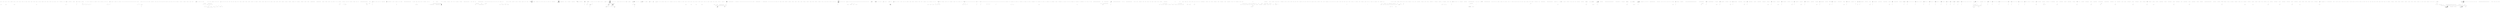 digraph  {
m1_0 [cluster="CommandLine.Internal.Assumes.NotNull<T>(T, string)", file="Assumes.cs", label="Entry CommandLine.Internal.Assumes.NotNull<T>(T, string)", span="43-43"];
m1_1 [cluster="CommandLine.Internal.Assumes.NotNull<T>(T, string)", file="Assumes.cs", label="value == null", span="46-46"];
m1_2 [cluster="CommandLine.Internal.Assumes.NotNull<T>(T, string)", file="Assumes.cs", label="throw new ArgumentNullException(paramName);", span="48-48"];
m1_3 [cluster="CommandLine.Internal.Assumes.NotNull<T>(T, string)", file="Assumes.cs", label="Exit CommandLine.Internal.Assumes.NotNull<T>(T, string)", span="43-43"];
m1_5 [cluster="CommandLine.Internal.Assumes.NotNull<T>(T, string, string)", file="Assumes.cs", label="Entry CommandLine.Internal.Assumes.NotNull<T>(T, string, string)", span="52-52"];
m1_6 [cluster="CommandLine.Internal.Assumes.NotNull<T>(T, string, string)", file="Assumes.cs", label="value == null", span="55-55"];
m1_7 [cluster="CommandLine.Internal.Assumes.NotNull<T>(T, string, string)", file="Assumes.cs", label="throw new ArgumentNullException(paramName, message);", span="57-57"];
m1_8 [cluster="CommandLine.Internal.Assumes.NotNull<T>(T, string, string)", file="Assumes.cs", label="Exit CommandLine.Internal.Assumes.NotNull<T>(T, string, string)", span="52-52"];
m1_30 [cluster="System.ArgumentOutOfRangeException.ArgumentOutOfRangeException(string, string)", file="Assumes.cs", label="Entry System.ArgumentOutOfRangeException.ArgumentOutOfRangeException(string, string)", span="0-0"];
m1_21 [cluster="CommandLine.Internal.Assumes.NotZeroLength<T>(T[], string)", file="Assumes.cs", label="Entry CommandLine.Internal.Assumes.NotZeroLength<T>(T[], string)", span="77-77"];
m1_22 [cluster="CommandLine.Internal.Assumes.NotZeroLength<T>(T[], string)", file="Assumes.cs", label="array.Length == 0", span="79-79"];
m1_23 [cluster="CommandLine.Internal.Assumes.NotZeroLength<T>(T[], string)", file="Assumes.cs", label="throw new ArgumentOutOfRangeException(paramName);", span="81-81"];
m1_24 [cluster="CommandLine.Internal.Assumes.NotZeroLength<T>(T[], string)", file="Assumes.cs", label="Exit CommandLine.Internal.Assumes.NotZeroLength<T>(T[], string)", span="77-77"];
m1_26 [cluster="CommandLine.Internal.Assumes.NotZeroLength<T>(T[], string, string)", file="Assumes.cs", label="Entry CommandLine.Internal.Assumes.NotZeroLength<T>(T[], string, string)", span="84-84"];
m1_29 [cluster="CommandLine.Internal.Assumes.NotZeroLength<T>(T[], string, string)", file="Assumes.cs", label="Exit CommandLine.Internal.Assumes.NotZeroLength<T>(T[], string, string)", span="84-84"];
m1_14 [cluster="string.IsNullOrEmpty(string)", file="Assumes.cs", label="Entry string.IsNullOrEmpty(string)", span="0-0"];
m1_20 [cluster="System.ArgumentException.ArgumentException(string, string)", file="Assumes.cs", label="Entry System.ArgumentException.ArgumentException(string, string)", span="0-0"];
m1_16 [cluster="CommandLine.Internal.Assumes.NotNullOrEmpty(string, string, string)", file="Assumes.cs", label="Entry CommandLine.Internal.Assumes.NotNullOrEmpty(string, string, string)", span="69-69"];
m1_19 [cluster="CommandLine.Internal.Assumes.NotNullOrEmpty(string, string, string)", file="Assumes.cs", label="Exit CommandLine.Internal.Assumes.NotNullOrEmpty(string, string, string)", span="69-69"];
m1_4 [cluster="System.ArgumentNullException.ArgumentNullException(string)", file="Assumes.cs", label="Entry System.ArgumentNullException.ArgumentNullException(string)", span="0-0"];
m1_10 [cluster="CommandLine.Internal.Assumes.NotNullOrEmpty(string, string)", file="Assumes.cs", label="Entry CommandLine.Internal.Assumes.NotNullOrEmpty(string, string)", span="61-61"];
m1_11 [cluster="CommandLine.Internal.Assumes.NotNullOrEmpty(string, string)", file="Assumes.cs", label="string.IsNullOrEmpty(value)", span="63-63"];
m1_12 [cluster="CommandLine.Internal.Assumes.NotNullOrEmpty(string, string)", file="Assumes.cs", label="throw new ArgumentException(paramName);", span="65-65"];
m1_13 [cluster="CommandLine.Internal.Assumes.NotNullOrEmpty(string, string)", file="Assumes.cs", label="Exit CommandLine.Internal.Assumes.NotNullOrEmpty(string, string)", span="61-61"];
m1_25 [cluster="System.ArgumentOutOfRangeException.ArgumentOutOfRangeException(string)", file="Assumes.cs", label="Entry System.ArgumentOutOfRangeException.ArgumentOutOfRangeException(string)", span="0-0"];
m1_15 [cluster="System.ArgumentException.ArgumentException(string)", file="Assumes.cs", label="Entry System.ArgumentException.ArgumentException(string)", span="0-0"];
m1_9 [cluster="System.ArgumentNullException.ArgumentNullException(string, string)", file="Assumes.cs", label="Entry System.ArgumentNullException.ArgumentNullException(string, string)", span="0-0"];
m2_90 [cluster="System.Collections.Generic.IEnumerable<TSource>.Contains<TSource>(TSource)", file="BadOptionInfo.cs", label="Entry System.Collections.Generic.IEnumerable<TSource>.Contains<TSource>(TSource)", span="0-0"];
m2_32 [cluster="System.Text.StringBuilder.Append(char)", file="BadOptionInfo.cs", label="Entry System.Text.StringBuilder.Append(char)", span="0-0"];
m2_26 [cluster="System.Collections.Generic.IEnumerable<T>.ForEach<T>(System.Action<T>)", file="BadOptionInfo.cs", label="Entry System.Collections.Generic.IEnumerable<T>.ForEach<T>(System.Action<T>)", span="253-253"];
m2_19 [cluster="CSharpx.Maybe<T1>.Return<T1, T2>(System.Func<T1, T2>, T2)", file="BadOptionInfo.cs", label="Entry CSharpx.Maybe<T1>.Return<T1, T2>(System.Func<T1, T2>, T2)", span="126-126"];
m2_98 [cluster="CommandLine.UnParserExtensions.FormatOption(System.Tuple<CommandLine.Core.OptionSpecification, object>)", file="BadOptionInfo.cs", label="Entry CommandLine.UnParserExtensions.FormatOption(System.Tuple<CommandLine.Core.OptionSpecification, object>)", span="81-81"];
m2_99 [cluster="CommandLine.UnParserExtensions.FormatOption(System.Tuple<CommandLine.Core.OptionSpecification, object>)", file="BadOptionInfo.cs", label="var spec = optionSpec.Item1", span="83-83"];
m2_100 [cluster="CommandLine.UnParserExtensions.FormatOption(System.Tuple<CommandLine.Core.OptionSpecification, object>)", file="BadOptionInfo.cs", label="var value = optionSpec.Item2", span="84-84"];
m2_101 [cluster="CommandLine.UnParserExtensions.FormatOption(System.Tuple<CommandLine.Core.OptionSpecification, object>)", file="BadOptionInfo.cs", label="var builder = new StringBuilder()\r\n                    .Append(spec.FormatName())\r\n                    .Append(' ')\r\n                    .Append(FormatValue(spec, value))", span="85-88"];
m2_102 [cluster="CommandLine.UnParserExtensions.FormatOption(System.Tuple<CommandLine.Core.OptionSpecification, object>)", file="BadOptionInfo.cs", label="builder[builder.Length] == ' '", span="89-89"];
m2_103 [cluster="CommandLine.UnParserExtensions.FormatOption(System.Tuple<CommandLine.Core.OptionSpecification, object>)", file="BadOptionInfo.cs", label="builder.Remove(0, builder.Length - 1)", span="90-90"];
m2_104 [cluster="CommandLine.UnParserExtensions.FormatOption(System.Tuple<CommandLine.Core.OptionSpecification, object>)", file="BadOptionInfo.cs", label="return builder.ToString();", span="91-91"];
m2_105 [cluster="CommandLine.UnParserExtensions.FormatOption(System.Tuple<CommandLine.Core.OptionSpecification, object>)", file="BadOptionInfo.cs", label="Exit CommandLine.UnParserExtensions.FormatOption(System.Tuple<CommandLine.Core.OptionSpecification, object>)", span="81-81"];
m2_92 [cluster="CommandLine.UnParserExtensions.SeperatorOrSpace(CommandLine.Core.Specification)", file="BadOptionInfo.cs", label="Entry CommandLine.UnParserExtensions.SeperatorOrSpace(CommandLine.Core.Specification)", span="75-75"];
m2_93 [cluster="CommandLine.UnParserExtensions.SeperatorOrSpace(CommandLine.Core.Specification)", file="BadOptionInfo.cs", label="return (spec as OptionSpecification).ToMaybe()\r\n                .Return(o => o.Separator != '\0' ? o.Separator : ' ', ' ');", span="77-78"];
m2_94 [cluster="CommandLine.UnParserExtensions.SeperatorOrSpace(CommandLine.Core.Specification)", file="BadOptionInfo.cs", label="Exit CommandLine.UnParserExtensions.SeperatorOrSpace(CommandLine.Core.Specification)", span="75-75"];
m2_52 [cluster="CommandLine.UnParserExtensions.FormatValue(CommandLine.Core.Specification, object)", file="BadOptionInfo.cs", label="Entry CommandLine.UnParserExtensions.FormatValue(CommandLine.Core.Specification, object)", span="42-42"];
m2_53 [cluster="CommandLine.UnParserExtensions.FormatValue(CommandLine.Core.Specification, object)", file="BadOptionInfo.cs", label="var builder = new StringBuilder()", span="44-44"];
m2_54 [cluster="CommandLine.UnParserExtensions.FormatValue(CommandLine.Core.Specification, object)", file="BadOptionInfo.cs", label="spec.TargetType", span="45-45"];
m2_56 [cluster="CommandLine.UnParserExtensions.FormatValue(CommandLine.Core.Specification, object)", file="BadOptionInfo.cs", label="builder.Append(UnParseValue(value))", span="48-48"];
m2_59 [cluster="CommandLine.UnParserExtensions.FormatValue(CommandLine.Core.Specification, object)", file="BadOptionInfo.cs", label="var sep = spec.SeperatorOrSpace()", span="52-52"];
m2_61 [cluster="CommandLine.UnParserExtensions.FormatValue(CommandLine.Core.Specification, object)", file="BadOptionInfo.cs", label="var e = ((IEnumerable)value).GetEnumerator()", span="55-55"];
m2_57 [cluster="CommandLine.UnParserExtensions.FormatValue(CommandLine.Core.Specification, object)", file="BadOptionInfo.cs", label="builder.Append(' ')", span="49-49"];
m2_63 [cluster="CommandLine.UnParserExtensions.FormatValue(CommandLine.Core.Specification, object)", file="BadOptionInfo.cs", label="builder.Append(unParse(e.Current)).Append(sep)", span="57-57"];
m2_64 [cluster="CommandLine.UnParserExtensions.FormatValue(CommandLine.Core.Specification, object)", file="BadOptionInfo.cs", label="builder[builder.Length] == ' '", span="58-58"];
m2_65 [cluster="CommandLine.UnParserExtensions.FormatValue(CommandLine.Core.Specification, object)", file="BadOptionInfo.cs", label="builder.Remove(0, builder.Length - 1)", span="59-59"];
m2_66 [cluster="CommandLine.UnParserExtensions.FormatValue(CommandLine.Core.Specification, object)", file="BadOptionInfo.cs", label="return builder.ToString();", span="62-62"];
m2_55 [cluster="CommandLine.UnParserExtensions.FormatValue(CommandLine.Core.Specification, object)", file="BadOptionInfo.cs", label="TargetType.Scalar", span="47-47"];
m2_58 [cluster="CommandLine.UnParserExtensions.FormatValue(CommandLine.Core.Specification, object)", file="BadOptionInfo.cs", label="TargetType.Sequence", span="51-51"];
m2_60 [cluster="CommandLine.UnParserExtensions.FormatValue(CommandLine.Core.Specification, object)", file="BadOptionInfo.cs", label="Func<object, object> unParse = v\r\n                        => sep == ' ' ? UnParseValue(v) : v", span="53-54"];
m2_62 [cluster="CommandLine.UnParserExtensions.FormatValue(CommandLine.Core.Specification, object)", file="BadOptionInfo.cs", label="e.MoveNext()", span="56-56"];
m2_67 [cluster="CommandLine.UnParserExtensions.FormatValue(CommandLine.Core.Specification, object)", file="BadOptionInfo.cs", label="Exit CommandLine.UnParserExtensions.FormatValue(CommandLine.Core.Specification, object)", span="42-42"];
m2_71 [cluster="System.Collections.IEnumerable.GetEnumerator()", file="BadOptionInfo.cs", label="Entry System.Collections.IEnumerable.GetEnumerator()", span="0-0"];
m2_73 [cluster="System.Func<T, TResult>.Invoke(T)", file="BadOptionInfo.cs", label="Entry System.Func<T, TResult>.Invoke(T)", span="0-0"];
m2_0 [cluster="CommandLine.UnParserExtensions.FormatCommandLine<T>(T)", file="BadOptionInfo.cs", label="Entry CommandLine.UnParserExtensions.FormatCommandLine<T>(T)", span="17-17"];
m2_1 [cluster="CommandLine.UnParserExtensions.FormatCommandLine<T>(T)", file="BadOptionInfo.cs", label="options == null", span="19-19"];
m2_3 [cluster="CommandLine.UnParserExtensions.FormatCommandLine<T>(T)", file="BadOptionInfo.cs", label="var type = options.GetType()", span="21-21"];
m2_2 [cluster="CommandLine.UnParserExtensions.FormatCommandLine<T>(T)", file="BadOptionInfo.cs", label="throw new ArgumentNullException(''options'');", span="19-19"];
m2_4 [cluster="CommandLine.UnParserExtensions.FormatCommandLine<T>(T)", file="BadOptionInfo.cs", label="var builder = new StringBuilder()", span="22-22"];
m2_5 [cluster="CommandLine.UnParserExtensions.FormatCommandLine<T>(T)", file="BadOptionInfo.cs", label="ReflectionHelper.GetAttribute<VerbAttribute>()\r\n                .Return(verb => builder.Append(verb.Name).Append(' '), builder)", span="24-25"];
m2_13 [cluster="CommandLine.UnParserExtensions.FormatCommandLine<T>(T)", file="BadOptionInfo.cs", label="return builder.ToString();", span="39-39"];
m2_14 [cluster="CommandLine.UnParserExtensions.FormatCommandLine<T>(T)", file="BadOptionInfo.cs", label="Exit CommandLine.UnParserExtensions.FormatCommandLine<T>(T)", span="17-17"];
m2_22 [cluster="Unk.Where", file="BadOptionInfo.cs", label="Entry Unk.Where", span=""];
m2_18 [cluster="CommandLine.Infrastructure.ReflectionHelper.GetAttribute<TAttribute>()", file="BadOptionInfo.cs", label="Entry CommandLine.Infrastructure.ReflectionHelper.GetAttribute<TAttribute>()", span="12-12"];
m2_86 [cluster="string.Replace(string, string)", file="BadOptionInfo.cs", label="Entry string.Replace(string, string)", span="0-0"];
m2_20 [cluster="System.Type.GetSpecifications<T>(System.Func<System.Reflection.PropertyInfo, T>)", file="BadOptionInfo.cs", label="Entry System.Type.GetSpecifications<T>(System.Func<System.Reflection.PropertyInfo, T>)", span="14-14"];
m2_81 [cluster="T.ToMaybe<T>()", file="BadOptionInfo.cs", label="Entry T.ToMaybe<T>()", span="105-105"];
m2_38 [cluster="System.Tuple.Create<T1, T2>(T1, T2)", file="BadOptionInfo.cs", label="Entry System.Tuple.Create<T1, T2>(T1, T2)", span="0-0"];
m2_16 [cluster="object.GetType()", file="BadOptionInfo.cs", label="Entry object.GetType()", span="0-0"];
m2_95 [cluster="lambda expression", file="BadOptionInfo.cs", label="Entry lambda expression", span="78-78"];
m2_29 [cluster="lambda expression", file="BadOptionInfo.cs", label="builder.Append(verb.Name).Append(' ')", span="25-25"];
m2_28 [cluster="lambda expression", file="BadOptionInfo.cs", label="Entry lambda expression", span="25-25"];
m2_33 [cluster="lambda expression", file="BadOptionInfo.cs", label="Entry lambda expression", span="27-29"];
m2_39 [cluster="lambda expression", file="BadOptionInfo.cs", label="Entry lambda expression", span="31-31"];
m2_42 [cluster="lambda expression", file="BadOptionInfo.cs", label="Entry lambda expression", span="32-32"];
m2_45 [cluster="lambda expression", file="BadOptionInfo.cs", label="Entry lambda expression", span="34-34"];
m2_49 [cluster="lambda expression", file="BadOptionInfo.cs", label="Entry lambda expression", span="36-36"];
m2_30 [cluster="lambda expression", file="BadOptionInfo.cs", label="Exit lambda expression", span="25-25"];
m2_35 [cluster="lambda expression", file="BadOptionInfo.cs", label="Exit lambda expression", span="27-29"];
m2_41 [cluster="lambda expression", file="BadOptionInfo.cs", label="Exit lambda expression", span="31-31"];
m2_44 [cluster="lambda expression", file="BadOptionInfo.cs", label="Exit lambda expression", span="32-32"];
m2_47 [cluster="lambda expression", file="BadOptionInfo.cs", label="Exit lambda expression", span="34-34"];
m2_51 [cluster="lambda expression", file="BadOptionInfo.cs", label="Exit lambda expression", span="36-36"];
m2_76 [cluster="lambda expression", file="BadOptionInfo.cs", label="sep == ' ' ? UnParseValue(v) : v", span="54-54"];
m2_75 [cluster="lambda expression", file="BadOptionInfo.cs", label="Entry lambda expression", span="53-54"];
m2_77 [cluster="lambda expression", file="BadOptionInfo.cs", label="Exit lambda expression", span="53-54"];
m2_83 [cluster="lambda expression", file="BadOptionInfo.cs", label="v.Contains(''\'''') ? v.Replace(''\'''', ''\\\'''') : v", span="68-68"];
m2_88 [cluster="lambda expression", file="BadOptionInfo.cs", label="v.Contains(' ') ? ''\''''.JoinTo(doubQt(v), ''\'''') : v", span="72-72"];
m2_87 [cluster="lambda expression", file="BadOptionInfo.cs", label="Entry lambda expression", span="72-72"];
m2_82 [cluster="lambda expression", file="BadOptionInfo.cs", label="Entry lambda expression", span="67-68"];
m2_84 [cluster="lambda expression", file="BadOptionInfo.cs", label="Exit lambda expression", span="67-68"];
m2_89 [cluster="lambda expression", file="BadOptionInfo.cs", label="Exit lambda expression", span="72-72"];
m2_96 [cluster="lambda expression", file="BadOptionInfo.cs", label="o.Separator != '\0' ? o.Separator : ' '", span="78-78"];
m2_97 [cluster="lambda expression", file="BadOptionInfo.cs", label="Exit lambda expression", span="78-78"];
m2_85 [cluster="string.Contains(string)", file="BadOptionInfo.cs", label="Entry string.Contains(string)", span="0-0"];
m2_68 [cluster="CommandLine.UnParserExtensions.UnParseValue(object)", file="BadOptionInfo.cs", label="Entry CommandLine.UnParserExtensions.UnParseValue(object)", span="65-65"];
m2_78 [cluster="CommandLine.UnParserExtensions.UnParseValue(object)", file="BadOptionInfo.cs", label="Func<string, string> doubQt = v\r\n                => v.Contains(''\'''') ? v.Replace(''\'''', ''\\\'''') : v", span="67-68"];
m2_79 [cluster="CommandLine.UnParserExtensions.UnParseValue(object)", file="BadOptionInfo.cs", label="return (value as string)\r\n                .ToMaybe()\r\n                .Return(v => v.Contains(' ') ? ''\''''.JoinTo(doubQt(v), ''\'''') : v, value);", span="70-72"];
m2_80 [cluster="CommandLine.UnParserExtensions.UnParseValue(object)", file="BadOptionInfo.cs", label="Exit CommandLine.UnParserExtensions.UnParseValue(object)", span="65-65"];
m2_23 [cluster="System.Collections.Generic.IEnumerable<TSource>.OrderBy<TSource, TKey>(System.Func<TSource, TKey>)", file="BadOptionInfo.cs", label="Entry System.Collections.Generic.IEnumerable<TSource>.OrderBy<TSource, TKey>(System.Func<TSource, TKey>)", span="0-0"];
m2_25 [cluster="System.Text.StringBuilder.TrimEndIfMatch(char)", file="BadOptionInfo.cs", label="Entry System.Text.StringBuilder.TrimEndIfMatch(char)", span="86-86"];
m2_74 [cluster="System.Text.StringBuilder.Remove(int, int)", file="BadOptionInfo.cs", label="Entry System.Text.StringBuilder.Remove(int, int)", span="0-0"];
m2_48 [cluster="Unk.FormatOption", file="BadOptionInfo.cs", label="Entry Unk.FormatOption", span=""];
m2_91 [cluster="string.JoinTo(params string[])", file="BadOptionInfo.cs", label="Entry string.JoinTo(params string[])", span="45-45"];
m2_27 [cluster="System.Text.StringBuilder.ToString()", file="BadOptionInfo.cs", label="Entry System.Text.StringBuilder.ToString()", span="0-0"];
m2_70 [cluster="CommandLine.Core.Specification.SeperatorOrSpace()", file="BadOptionInfo.cs", label="Entry CommandLine.Core.Specification.SeperatorOrSpace()", span="75-75"];
m2_31 [cluster="System.Text.StringBuilder.Append(string)", file="BadOptionInfo.cs", label="Entry System.Text.StringBuilder.Append(string)", span="0-0"];
m2_106 [cluster="CommandLine.Core.OptionSpecification.FormatName()", file="BadOptionInfo.cs", label="Entry CommandLine.Core.OptionSpecification.FormatName()", span="94-94"];
m2_24 [cluster="Unk.ForEach", file="BadOptionInfo.cs", label="Entry Unk.ForEach", span=""];
m2_69 [cluster="System.Text.StringBuilder.Append(object)", file="BadOptionInfo.cs", label="Entry System.Text.StringBuilder.Append(object)", span="0-0"];
m2_21 [cluster="System.Collections.IEnumerable.OfType<TResult>()", file="BadOptionInfo.cs", label="Entry System.Collections.IEnumerable.OfType<TResult>()", span="0-0"];
m2_17 [cluster="System.Text.StringBuilder.StringBuilder()", file="BadOptionInfo.cs", label="Entry System.Text.StringBuilder.StringBuilder()", span="0-0"];
m2_72 [cluster="System.Collections.IEnumerator.MoveNext()", file="BadOptionInfo.cs", label="Entry System.Collections.IEnumerator.MoveNext()", span="0-0"];
m2_107 [cluster="CommandLine.UnParserExtensions.FormatName(CommandLine.Core.OptionSpecification)", file="BadOptionInfo.cs", label="Entry CommandLine.UnParserExtensions.FormatName(CommandLine.Core.OptionSpecification)", span="94-94"];
m2_108 [cluster="CommandLine.UnParserExtensions.FormatName(CommandLine.Core.OptionSpecification)", file="BadOptionInfo.cs", label="return optionSpec.LongName.Length > 0 ? ''--''.JoinTo(optionSpec.LongName) : ''-''.JoinTo(optionSpec.ShortName);", span="96-96"];
m2_109 [cluster="CommandLine.UnParserExtensions.FormatName(CommandLine.Core.OptionSpecification)", file="BadOptionInfo.cs", label="Exit CommandLine.UnParserExtensions.FormatName(CommandLine.Core.OptionSpecification)", span="94-94"];
m2_36 [cluster="CommandLine.Core.Specification.FromProperty(System.Reflection.PropertyInfo)", file="BadOptionInfo.cs", label="Entry CommandLine.Core.Specification.FromProperty(System.Reflection.PropertyInfo)", span="105-105"];
m2_15 [cluster="System.ArgumentNullException.ArgumentNullException(string)", file="BadOptionInfo.cs", label="Entry System.ArgumentNullException.ArgumentNullException(string)", span="0-0"];
m2_37 [cluster="System.Reflection.PropertyInfo.GetValue(object, object[])", file="BadOptionInfo.cs", label="Entry System.Reflection.PropertyInfo.GetValue(object, object[])", span="0-0"];
m2_110 [file="BadOptionInfo.cs", label=builder, span=""];
m2_111 [file="BadOptionInfo.cs", label=T, span=""];
m2_112 [file="BadOptionInfo.cs", label=sep, span=""];
m2_113 [file="BadOptionInfo.cs", label=doubQt, span=""];
m4_23 [cluster="lambda expression", file="CommandLineParser.cs", label="return errMisssing.NameInfo == NameInfo.EmptyName\r\n                                               ? ''A required value not bound to option name is missing.''\r\n                                               : ''Required option ''' + errMisssing.NameInfo.NameText + ''' is missing.'';", span="89-91"];
m4_7 [cluster="lambda expression", file="CommandLineParser.cs", label="Entry lambda expression", span="58-58"];
m4_0 [cluster="CommandLine.Text.SentenceBuilder.CreateDefault()", file="CommandLineParser.cs", label="Entry CommandLine.Text.SentenceBuilder.CreateDefault()", span="17-17"];
m4_1 [cluster="CommandLine.Text.SentenceBuilder.CreateDefault()", file="CommandLineParser.cs", label="return new DefaultSentenceBuilder();", span="19-19"];
m4_2 [cluster="CommandLine.Text.HeadingInfo.HeadingInfo(string, string)", file="CommandLineParser.cs", label="Entry CommandLine.Text.HeadingInfo.HeadingInfo(string, string)", span="62-62"];
m4_35 [cluster="lambda expression", file="CommandLineParser.cs", label="return ''No verb selected.'';", span="107-107"];
m4_22 [cluster="lambda expression", file="CommandLineParser.cs", label="var errMisssing = ((MissingRequiredOptionError)error)", span="88-88"];
m4_4 [cluster="lambda expression", file="CommandLineParser.cs", label="Entry lambda expression", span="50-50"];
m4_5 [cluster="lambda expression", file="CommandLineParser.cs", label="''Required.''", span="50-50"];
m4_3 [cluster="CommandLine.Text.SentenceBuilder.DefaultSentenceBuilder.DefaultSentenceBuilder()", file="CommandLineParser.cs", label="Entry CommandLine.Text.SentenceBuilder.DefaultSentenceBuilder.DefaultSentenceBuilder()", span="44-44"];
m4_6 [cluster="lambda expression", file="CommandLineParser.cs", label="Exit lambda expression", span="50-50"];
m4_21 [cluster="lambda expression", file="CommandLineParser.cs", label="ErrorType.MissingRequiredOptionError", span="87-87"];
m4_8 [cluster="lambda expression", file="CommandLineParser.cs", label="''ERROR(S):''", span="58-58"];
m4_9 [cluster="lambda expression", file="CommandLineParser.cs", label="Exit lambda expression", span="58-58"];
m4_10 [cluster="lambda expression", file="CommandLineParser.cs", label="Entry lambda expression", span="66-68"];
m4_11 [cluster="lambda expression", file="CommandLineParser.cs", label="isOption\r\n                        ? ''Display this help screen.''\r\n                        : ''Display more information on a specific command.''", span="66-68"];
m4_12 [cluster="lambda expression", file="CommandLineParser.cs", label="Exit lambda expression", span="66-68"];
m4_13 [cluster="lambda expression", file="CommandLineParser.cs", label="Entry lambda expression", span="76-110"];
m4_14 [cluster="lambda expression", file="CommandLineParser.cs", label="error.Tag", span="78-78"];
m4_17 [cluster="lambda expression", file="CommandLineParser.cs", label="ErrorType.MissingValueOptionError", span="82-82"];
m4_15 [cluster="lambda expression", file="CommandLineParser.cs", label="ErrorType.BadFormatTokenError", span="80-80"];
m4_16 [cluster="lambda expression", file="CommandLineParser.cs", label="return ''Token ''' + ((BadFormatTokenError)error).Token + ''' is not recognized.'';", span="81-81"];
m4_18 [cluster="lambda expression", file="CommandLineParser.cs", label="return ''Option ''' + ((MissingValueOptionError)error).NameInfo.NameText\r\n                                                      + ''' has no value.'';", span="83-84"];
m4_19 [cluster="lambda expression", file="CommandLineParser.cs", label="ErrorType.UnknownOptionError", span="85-85"];
m4_20 [cluster="string.IsNullOrEmpty(string)", file="CommandLineParser.cs", label="Entry string.IsNullOrEmpty(string)", span="0-0"];
m4_25 [cluster="CommandLine.Text.HeadingInfo.WriteMessage(string, System.IO.TextWriter)", file="CommandLineParser.cs", label="Entry CommandLine.Text.HeadingInfo.WriteMessage(string, System.IO.TextWriter)", span="130-130"];
m4_27 [cluster="CommandLine.Text.HeadingInfo.WriteMessage(string, System.IO.TextWriter)", file="CommandLineParser.cs", label="Assumes.NotNull(writer, ''writer'')", span="133-133"];
m4_30 [cluster="CommandLine.Text.HeadingInfo.WriteMessage(string, System.IO.TextWriter)", file="CommandLineParser.cs", label="builder.Append('': '')", span="137-137"];
m4_33 [cluster="CommandLine.Text.HeadingInfo.WriteMessage(string, System.IO.TextWriter)", file="CommandLineParser.cs", label="Exit CommandLine.Text.HeadingInfo.WriteMessage(string, System.IO.TextWriter)", span="130-130"];
m4_24 [cluster="System.Text.StringBuilder.ToString()", file="CommandLineParser.cs", label="Entry System.Text.StringBuilder.ToString()", span="0-0"];
m4_26 [cluster="CommandLine.Text.HeadingInfo.WriteMessage(string, System.IO.TextWriter)", file="CommandLineParser.cs", label="Assumes.NotNullOrEmpty(message, ''message'')", span="132-132"];
m4_29 [cluster="CommandLine.Text.HeadingInfo.WriteMessage(string, System.IO.TextWriter)", file="CommandLineParser.cs", label="builder.Append(_programName)", span="136-136"];
m4_32 [cluster="CommandLine.Text.HeadingInfo.WriteMessage(string, System.IO.TextWriter)", file="CommandLineParser.cs", label="writer.WriteLine(builder.ToString())", span="139-139"];
m4_34 [cluster="CommandLine.Infrastructure.Assumes.NotNull<T>(T, string)", file="CommandLineParser.cs", label="Entry CommandLine.Infrastructure.Assumes.NotNull<T>(T, string)", span="31-31"];
m4_28 [cluster="CommandLine.Text.HeadingInfo.WriteMessage(string, System.IO.TextWriter)", file="CommandLineParser.cs", label="var builder = new StringBuilder(_programName.Length + message.Length + 2)", span="135-135"];
m4_31 [cluster="CommandLine.Text.HeadingInfo.WriteMessage(string, System.IO.TextWriter)", file="CommandLineParser.cs", label="builder.Append(message)", span="138-138"];
m4_37 [cluster="CommandLine.Text.HeadingInfo.WriteMessage(string)", color=green, community=0, file="CommandLineParser.cs", label="WriteMessage(message, Console.Out)", prediction=0, span="150-150"];
m4_36 [cluster="CommandLine.Text.HeadingInfo.WriteMessage(string)", file="CommandLineParser.cs", label="Entry CommandLine.Text.HeadingInfo.WriteMessage(string)", span="148-148"];
m4_39 [cluster="CommandLine.Text.HeadingInfo.WriteError(string)", file="CommandLineParser.cs", label="Entry CommandLine.Text.HeadingInfo.WriteError(string)", span="159-159"];
m4_40 [cluster="CommandLine.Text.HeadingInfo.WriteError(string)", color=green, community=0, file="CommandLineParser.cs", label="WriteMessage(message, Console.Error)", prediction=0, span="161-161"];
m4_41 [cluster="CommandLine.Text.HeadingInfo.WriteError(string)", file="CommandLineParser.cs", label="Exit CommandLine.Text.HeadingInfo.WriteError(string)", span="159-159"];
m4_38 [cluster="System.InvalidOperationException.InvalidOperationException()", file="CommandLineParser.cs", label="Entry System.InvalidOperationException.InvalidOperationException()", span="0-0"];
m4_42 [file="CommandLineParser.cs", label="CommandLine.Text.HeadingInfo", span=""];
m5_5 [cluster="CommandLine.Internal.Assumes.NotNull<T>(T, string, string)", file="CommandLineParser.Strict.cs", label="Entry CommandLine.Internal.Assumes.NotNull<T>(T, string, string)", span="52-52"];
m5_7 [cluster="CommandLine.CommandLineParser.ParseArgumentsStrict(string[], object, int)", file="CommandLineParser.Strict.cs", label="Entry CommandLine.CommandLineParser.ParseArgumentsStrict(string[], object, int)", span="77-77"];
m5_11 [cluster="CommandLine.CommandLineParser.ParseArgumentsStrict(string[], object, int)", file="CommandLineParser.Strict.cs", label="Exit CommandLine.CommandLineParser.ParseArgumentsStrict(string[], object, int)", span="77-77"];
m5_41 [cluster="CommandLine.Internal.ReflectionUtil.RetrieveMethod<TAttribute>(object)", file="CommandLineParser.Strict.cs", label="Entry CommandLine.Internal.ReflectionUtil.RetrieveMethod<TAttribute>(object)", span="70-70"];
m5_6 [cluster="CommandLine.CommandLineParser.DoParseArgumentsStrict(string[], object, int)", file="CommandLineParser.Strict.cs", label="Entry CommandLine.CommandLineParser.DoParseArgumentsStrict(string[], object, int)", span="134-134"];
m5_28 [cluster="CommandLine.CommandLineParser.DoParseArgumentsStrict(string[], object, int)", file="CommandLineParser.Strict.cs", label="Exit CommandLine.CommandLineParser.DoParseArgumentsStrict(string[], object, int)", span="134-134"];
m5_31 [cluster="System.Environment.Exit(int)", file="CommandLineParser.Strict.cs", label="Entry System.Environment.Exit(int)", span="0-0"];
m5_18 [cluster="CommandLine.CommandLineParser.ParseArguments(string[], object, System.IO.TextWriter, int)", file="CommandLineParser.Strict.cs", label="Entry CommandLine.CommandLineParser.ParseArguments(string[], object, System.IO.TextWriter, int)", span="124-124"];
m5_23 [cluster="CommandLine.CommandLineParser.ParseArguments(string[], object, System.IO.TextWriter, int)", file="CommandLineParser.Strict.cs", label="Exit CommandLine.CommandLineParser.ParseArguments(string[], object, System.IO.TextWriter, int)", span="124-124"];
m5_30 [cluster="CommandLine.CommandLineParser.InvokeAutoBuildIfNeeded(object)", file="CommandLineParser.Strict.cs", label="Entry CommandLine.CommandLineParser.InvokeAutoBuildIfNeeded(object)", span="152-152"];
m5_40 [cluster="CommandLine.CommandLineParser.InvokeAutoBuildIfNeeded(object)", file="CommandLineParser.Strict.cs", label="Exit CommandLine.CommandLineParser.InvokeAutoBuildIfNeeded(object)", span="152-152"];
m5_44 [cluster="System.IO.TextWriter.Write(string)", file="CommandLineParser.Strict.cs", label="Entry System.IO.TextWriter.Write(string)", span="0-0"];
m5_45 [cluster="lambda expression", file="CommandLineParser.Strict.cs", label="Entry lambda expression", span="171-171"];
m5_47 [cluster="lambda expression", file="CommandLineParser.Strict.cs", label="Exit lambda expression", span="171-171"];
m5_42 [cluster="CommandLine.Internal.ReflectionUtil.RetrievePropertyList<TAttribute>(object)", file="CommandLineParser.Strict.cs", label="Entry CommandLine.Internal.ReflectionUtil.RetrievePropertyList<TAttribute>(object)", span="43-43"];
m5_0 [cluster="CommandLine.CommandLineParser.ParseArgumentsStrict(string[], object)", file="CommandLineParser.Strict.cs", label="Entry CommandLine.CommandLineParser.ParseArgumentsStrict(string[], object)", span="57-57"];
m5_4 [cluster="CommandLine.CommandLineParser.ParseArgumentsStrict(string[], object)", file="CommandLineParser.Strict.cs", label="Exit CommandLine.CommandLineParser.ParseArgumentsStrict(string[], object)", span="57-57"];
m5_29 [cluster="CommandLine.CommandLineParser.DoParseArguments(string[], object)", file="CommandLineParser.Strict.cs", label="Entry CommandLine.CommandLineParser.DoParseArguments(string[], object)", span="118-118"];
m5_12 [cluster="CommandLine.CommandLineParser.ParseArgumentsStrict(string[], object, System.IO.TextWriter)", file="CommandLineParser.Strict.cs", label="Entry CommandLine.CommandLineParser.ParseArgumentsStrict(string[], object, System.IO.TextWriter)", span="99-99"];
m5_17 [cluster="CommandLine.CommandLineParser.ParseArgumentsStrict(string[], object, System.IO.TextWriter)", file="CommandLineParser.Strict.cs", label="Exit CommandLine.CommandLineParser.ParseArgumentsStrict(string[], object, System.IO.TextWriter)", span="99-99"];
m5_48 [cluster="CommandLine.Text.HelpText.DefaultParsingErrorsHandler(object, CommandLine.Text.HelpText)", file="CommandLineParser.Strict.cs", label="Entry CommandLine.Text.HelpText.DefaultParsingErrorsHandler(object, CommandLine.Text.HelpText)", span="248-248"];
m5_43 [cluster="CommandLine.Text.HelpText.AutoBuild(object, CommandLine.Text.ParsingErrorsHandler, bool)", file="CommandLineParser.Strict.cs", label="Entry CommandLine.Text.HelpText.AutoBuild(object, CommandLine.Text.ParsingErrorsHandler, bool)", span="209-209"];
m5_49 [file="CommandLineParser.Strict.cs", label="CommandLine.CommandLineParser", span=""];
m5_50 [file="CommandLineParser.Strict.cs", label=object, span=""];
m7_4 [cluster="CommandLine.CommandLineParserException.CommandLineParserException(string, System.Exception)", file="CommandLineParserException.cs", label="Entry CommandLine.CommandLineParserException.CommandLineParserException(string, System.Exception)", span="57-57"];
m7_5 [cluster="CommandLine.CommandLineParserException.CommandLineParserException(string, System.Exception)", file="CommandLineParserException.cs", label="Exit CommandLine.CommandLineParserException.CommandLineParserException(string, System.Exception)", span="57-57"];
m7_0 [cluster="CommandLine.CommandLineParserException.CommandLineParserException()", file="CommandLineParserException.cs", label="Entry CommandLine.CommandLineParserException.CommandLineParserException()", span="48-48"];
m7_1 [cluster="CommandLine.CommandLineParserException.CommandLineParserException()", file="CommandLineParserException.cs", label="Exit CommandLine.CommandLineParserException.CommandLineParserException()", span="48-48"];
m7_6 [cluster="CommandLine.CommandLineParserException.CommandLineParserException(System.Runtime.Serialization.SerializationInfo, System.Runtime.Serialization.StreamingContext)", file="CommandLineParserException.cs", label="Entry CommandLine.CommandLineParserException.CommandLineParserException(System.Runtime.Serialization.SerializationInfo, System.Runtime.Serialization.StreamingContext)", span="62-62"];
m7_7 [cluster="CommandLine.CommandLineParserException.CommandLineParserException(System.Runtime.Serialization.SerializationInfo, System.Runtime.Serialization.StreamingContext)", file="CommandLineParserException.cs", label="Exit CommandLine.CommandLineParserException.CommandLineParserException(System.Runtime.Serialization.SerializationInfo, System.Runtime.Serialization.StreamingContext)", span="62-62"];
m7_2 [cluster="CommandLine.CommandLineParserException.CommandLineParserException(string)", file="CommandLineParserException.cs", label="Entry CommandLine.CommandLineParserException.CommandLineParserException(string)", span="52-52"];
m7_3 [cluster="CommandLine.CommandLineParserException.CommandLineParserException(string)", file="CommandLineParserException.cs", label="Exit CommandLine.CommandLineParserException.CommandLineParserException(string)", span="52-52"];
m8_8 [cluster="CommandLine.Core.ReflectionExtensions.ToDescriptor(System.Type)", file="CommandLineParserSettings.cs", label="Entry CommandLine.Core.ReflectionExtensions.ToDescriptor(System.Type)", span="22-22"];
m8_9 [cluster="CommandLine.Core.ReflectionExtensions.ToDescriptor(System.Type)", file="CommandLineParserSettings.cs", label="type == null", span="24-24"];
m8_10 [cluster="CommandLine.Core.ReflectionExtensions.ToDescriptor(System.Type)", file="CommandLineParserSettings.cs", label="throw new ArgumentNullException(''type'');", span="24-24"];
m8_12 [cluster="CommandLine.Core.ReflectionExtensions.ToDescriptor(System.Type)", file="CommandLineParserSettings.cs", label="Exit CommandLine.Core.ReflectionExtensions.ToDescriptor(System.Type)", span="22-22"];
m8_5 [cluster="Unk.>", file="CommandLineParserSettings.cs", label="Entry Unk.>", span=""];
m8_43 [cluster="System.Action<T>.Invoke(T)", file="CommandLineParserSettings.cs", label="Entry System.Action<T>.Invoke(T)", span="0-0"];
m8_6 [cluster="Unk.Any", file="CommandLineParserSettings.cs", label="Entry Unk.Any", span=""];
m8_23 [cluster="Unk.Where", file="CommandLineParserSettings.cs", label="Entry Unk.Where", span=""];
m8_29 [cluster="CommandLine.Core.ReflectionExtensions.SetValue<T>(System.Reflection.PropertyInfo, T, object)", file="CommandLineParserSettings.cs", label="Entry CommandLine.Core.ReflectionExtensions.SetValue<T>(System.Reflection.PropertyInfo, T, object)", span="55-55"];
m8_30 [cluster="CommandLine.Core.ReflectionExtensions.SetValue<T>(System.Reflection.PropertyInfo, T, object)", file="CommandLineParserSettings.cs", label="Action<Exception> fail = inner => { throw new ApplicationException(''Cannot set value to target instance.'', inner); }", span="57-57"];
m8_31 [cluster="CommandLine.Core.ReflectionExtensions.SetValue<T>(System.Reflection.PropertyInfo, T, object)", file="CommandLineParserSettings.cs", label="property.SetValue(instance, value, null)", span="61-61"];
m8_40 [cluster="CommandLine.Core.ReflectionExtensions.SetValue<T>(System.Reflection.PropertyInfo, T, object)", file="CommandLineParserSettings.cs", label="return instance;", span="80-80"];
m8_33 [cluster="CommandLine.Core.ReflectionExtensions.SetValue<T>(System.Reflection.PropertyInfo, T, object)", file="CommandLineParserSettings.cs", label="fail(e)", span="65-65"];
m8_35 [cluster="CommandLine.Core.ReflectionExtensions.SetValue<T>(System.Reflection.PropertyInfo, T, object)", file="CommandLineParserSettings.cs", label="fail(e)", span="69-69"];
m8_37 [cluster="CommandLine.Core.ReflectionExtensions.SetValue<T>(System.Reflection.PropertyInfo, T, object)", file="CommandLineParserSettings.cs", label="fail(e)", span="73-73"];
m8_39 [cluster="CommandLine.Core.ReflectionExtensions.SetValue<T>(System.Reflection.PropertyInfo, T, object)", file="CommandLineParserSettings.cs", label="fail(e)", span="77-77"];
m8_32 [cluster="CommandLine.Core.ReflectionExtensions.SetValue<T>(System.Reflection.PropertyInfo, T, object)", file="CommandLineParserSettings.cs", label=TargetException, span="63-63"];
m8_34 [cluster="CommandLine.Core.ReflectionExtensions.SetValue<T>(System.Reflection.PropertyInfo, T, object)", file="CommandLineParserSettings.cs", label=TargetParameterCountException, span="67-67"];
m8_36 [cluster="CommandLine.Core.ReflectionExtensions.SetValue<T>(System.Reflection.PropertyInfo, T, object)", file="CommandLineParserSettings.cs", label=MethodAccessException, span="71-71"];
m8_38 [cluster="CommandLine.Core.ReflectionExtensions.SetValue<T>(System.Reflection.PropertyInfo, T, object)", file="CommandLineParserSettings.cs", label=TargetInvocationException, span="75-75"];
m8_41 [cluster="CommandLine.Core.ReflectionExtensions.SetValue<T>(System.Reflection.PropertyInfo, T, object)", file="CommandLineParserSettings.cs", label="Exit CommandLine.Core.ReflectionExtensions.SetValue<T>(System.Reflection.PropertyInfo, T, object)", span="55-55"];
m8_47 [cluster="System.ApplicationException.ApplicationException(string, System.Exception)", file="CommandLineParserSettings.cs", label="Entry System.ApplicationException.ApplicationException(string, System.Exception)", span="0-0"];
m8_53 [cluster="System.Array.CreateInstance(System.Type, int)", file="CommandLineParserSettings.cs", label="Entry System.Array.CreateInstance(System.Type, int)", span="0-0"];
m8_7 [cluster="Unk.selector", file="CommandLineParserSettings.cs", label="Entry Unk.selector", span=""];
m8_44 [cluster="lambda expression", file="CommandLineParserSettings.cs", label="Entry lambda expression", span="57-57"];
m8_26 [cluster="lambda expression", file="CommandLineParserSettings.cs", label="specProp.Property.SetValue(current, selector(specProp))", span="52-52"];
m8_25 [cluster="lambda expression", file="CommandLineParserSettings.cs", label="Entry lambda expression", span="51-52"];
m8_27 [cluster="lambda expression", file="CommandLineParserSettings.cs", label="Exit lambda expression", span="51-52"];
m8_45 [cluster="lambda expression", file="CommandLineParserSettings.cs", label="throw new ApplicationException(''Cannot set value to target instance.'', inner);", span="57-57"];
m8_46 [cluster="lambda expression", file="CommandLineParserSettings.cs", label="Exit lambda expression", span="57-57"];
m8_42 [cluster="System.Reflection.PropertyInfo.SetValue(object, object, object[])", file="CommandLineParserSettings.cs", label="Entry System.Reflection.PropertyInfo.SetValue(object, object, object[])", span="0-0"];
m8_14 [cluster="System.Type.IsAssignableFrom(System.Type)", file="CommandLineParserSettings.cs", label="Entry System.Type.IsAssignableFrom(System.Type)", span="0-0"];
m8_3 [cluster="System.Type.GetProperties()", file="CommandLineParserSettings.cs", label="Entry System.Type.GetProperties()", span="0-0"];
m8_0 [cluster="CommandLine.Core.ReflectionExtensions.GetSpecifications<T>(System.Type, System.Func<System.Reflection.PropertyInfo, T>)", file="CommandLineParserSettings.cs", label="Entry CommandLine.Core.ReflectionExtensions.GetSpecifications<T>(System.Type, System.Func<System.Reflection.PropertyInfo, T>)", span="12-12"];
m8_1 [cluster="CommandLine.Core.ReflectionExtensions.GetSpecifications<T>(System.Type, System.Func<System.Reflection.PropertyInfo, T>)", file="CommandLineParserSettings.cs", label="return from pi in type.GetProperties()\r\n                   let attrs = pi.GetCustomAttributes(true)\r\n                   where\r\n                        attrs.OfType<OptionAttribute>().Any() ||\r\n                        attrs.OfType<ValueAttribute>().Any()\r\n                   select selector(pi);", span="14-19"];
m8_2 [cluster="CommandLine.Core.ReflectionExtensions.GetSpecifications<T>(System.Type, System.Func<System.Reflection.PropertyInfo, T>)", file="CommandLineParserSettings.cs", label="Exit CommandLine.Core.ReflectionExtensions.GetSpecifications<T>(System.Type, System.Func<System.Reflection.PropertyInfo, T>)", span="12-12"];
m8_4 [cluster="System.Reflection.MemberInfo.GetCustomAttributes(bool)", file="CommandLineParserSettings.cs", label="Entry System.Reflection.MemberInfo.GetCustomAttributes(bool)", span="0-0"];
m8_24 [cluster="Unk.Aggregate", file="CommandLineParserSettings.cs", label="Entry Unk.Aggregate", span=""];
m8_48 [cluster="CommandLine.Core.ReflectionExtensions.CreateEmptyArray(System.Type)", file="CommandLineParserSettings.cs", label="Entry CommandLine.Core.ReflectionExtensions.CreateEmptyArray(System.Type)", span="83-83"];
m8_49 [cluster="CommandLine.Core.ReflectionExtensions.CreateEmptyArray(System.Type)", file="CommandLineParserSettings.cs", label="type == null", span="85-85"];
m8_51 [cluster="CommandLine.Core.ReflectionExtensions.CreateEmptyArray(System.Type)", file="CommandLineParserSettings.cs", label="return Array.CreateInstance(type, 0);", span="87-87"];
m8_50 [cluster="CommandLine.Core.ReflectionExtensions.CreateEmptyArray(System.Type)", file="CommandLineParserSettings.cs", label="throw new ArgumentNullException(''type'');", span="85-85"];
m8_52 [cluster="CommandLine.Core.ReflectionExtensions.CreateEmptyArray(System.Type)", file="CommandLineParserSettings.cs", label="Exit CommandLine.Core.ReflectionExtensions.CreateEmptyArray(System.Type)", span="83-83"];
m8_20 [cluster="CommandLine.Core.ReflectionExtensions.SetProperties<T>(T, System.Collections.Generic.IEnumerable<CommandLine.Core.SpecificationProperty>, System.Func<CommandLine.Core.SpecificationProperty, bool>, System.Func<CommandLine.Core.SpecificationProperty, object>)", file="CommandLineParserSettings.cs", label="Entry CommandLine.Core.ReflectionExtensions.SetProperties<T>(T, System.Collections.Generic.IEnumerable<CommandLine.Core.SpecificationProperty>, System.Func<CommandLine.Core.SpecificationProperty, bool>, System.Func<CommandLine.Core.SpecificationProperty, object>)", span="42-42"];
m8_21 [cluster="CommandLine.Core.ReflectionExtensions.SetProperties<T>(T, System.Collections.Generic.IEnumerable<CommandLine.Core.SpecificationProperty>, System.Func<CommandLine.Core.SpecificationProperty, bool>, System.Func<CommandLine.Core.SpecificationProperty, object>)", file="CommandLineParserSettings.cs", label="return specProps.Where(predicate)\r\n                .Aggregate(\r\n                    instance,\r\n                    (current, specProp) =>\r\n                        specProp.Property.SetValue(current, selector(specProp)));", span="48-52"];
m8_22 [cluster="CommandLine.Core.ReflectionExtensions.SetProperties<T>(T, System.Collections.Generic.IEnumerable<CommandLine.Core.SpecificationProperty>, System.Func<CommandLine.Core.SpecificationProperty, bool>, System.Func<CommandLine.Core.SpecificationProperty, object>)", file="CommandLineParserSettings.cs", label="Exit CommandLine.Core.ReflectionExtensions.SetProperties<T>(T, System.Collections.Generic.IEnumerable<CommandLine.Core.SpecificationProperty>, System.Func<CommandLine.Core.SpecificationProperty, bool>, System.Func<CommandLine.Core.SpecificationProperty, object>)", span="42-42"];
m8_28 [cluster="Unk.SetValue", file="CommandLineParserSettings.cs", label="Entry Unk.SetValue", span=""];
m8_13 [cluster="System.ArgumentNullException.ArgumentNullException(string)", file="CommandLineParserSettings.cs", label="Entry System.ArgumentNullException.ArgumentNullException(string)", span="0-0"];
m8_15 [cluster="CommandLine.Core.ReflectionExtensions.IsScalar(System.Type)", file="CommandLineParserSettings.cs", label="Entry CommandLine.Core.ReflectionExtensions.IsScalar(System.Type)", span="35-35"];
m8_18 [cluster="CommandLine.Core.ReflectionExtensions.IsScalar(System.Type)", file="CommandLineParserSettings.cs", label="return type == typeof(string) || !type.IsArray && !typeof(IEnumerable).IsAssignableFrom(type);", span="39-39"];
m8_19 [cluster="CommandLine.Core.ReflectionExtensions.IsScalar(System.Type)", file="CommandLineParserSettings.cs", label="Exit CommandLine.Core.ReflectionExtensions.IsScalar(System.Type)", span="35-35"];
m8_54 [file="CommandLineParserSettings.cs", label="System.Func<CommandLine.Core.SpecificationProperty, object>", span=""];
m10_16 [cluster="CommandLine.OptionAttribute.CreateOptionInfo()", file="CopyrightInfo.cs", label="Entry CommandLine.OptionAttribute.CreateOptionInfo()", span="77-77"];
m10_37 [cluster="Unk.BeSameAs", file="CopyrightInfo.cs", label="Entry Unk.BeSameAs", span=""];
m10_18 [cluster="CommandLine.Tests.Unit.Infrastructure.OptionMapFixture.OptionMapBuilder.AppendOption(char, string)", file="CopyrightInfo.cs", label="Entry CommandLine.Tests.Unit.Infrastructure.OptionMapFixture.OptionMapBuilder.AppendOption(char, string)", span="63-63"];
m10_19 [cluster="CommandLine.Tests.Unit.Infrastructure.OptionMapFixture.OptionMapBuilder.AppendOption(char, string)", file="CopyrightInfo.cs", label="var oa = new OptionAttribute(shortName, longName)", span="65-65"];
m10_20 [cluster="CommandLine.Tests.Unit.Infrastructure.OptionMapFixture.OptionMapBuilder.AppendOption(char, string)", file="CopyrightInfo.cs", label="var oi = oa.CreateOptionInfo()", span="66-66"];
m10_21 [cluster="CommandLine.Tests.Unit.Infrastructure.OptionMapFixture.OptionMapBuilder.AppendOption(char, string)", file="CopyrightInfo.cs", label="_optionMap[oa.UniqueName] = oi", span="67-67"];
m10_22 [cluster="CommandLine.Tests.Unit.Infrastructure.OptionMapFixture.OptionMapBuilder.AppendOption(char, string)", file="CopyrightInfo.cs", label="_options.Add(oi)", span="68-68"];
m10_24 [cluster="CommandLine.Tests.Unit.Infrastructure.OptionMapFixture.OptionMapBuilder.AppendOption(char, string)", file="CopyrightInfo.cs", label="Exit CommandLine.Tests.Unit.Infrastructure.OptionMapFixture.OptionMapBuilder.AppendOption(char, string)", span="63-63"];
m10_0 [cluster="CommandLine.Tests.Unit.Infrastructure.OptionMapFixture.OptionMapBuilder.OptionMapBuilder(int)", file="CopyrightInfo.cs", label="Entry CommandLine.Tests.Unit.Infrastructure.OptionMapFixture.OptionMapBuilder.OptionMapBuilder(int)", span="47-47"];
m10_1 [cluster="CommandLine.Tests.Unit.Infrastructure.OptionMapFixture.OptionMapBuilder.OptionMapBuilder(int)", file="CopyrightInfo.cs", label="_optionMap = new OptionMap(capacity, new ParserSettings(true))", span="49-49"];
m10_2 [cluster="CommandLine.Tests.Unit.Infrastructure.OptionMapFixture.OptionMapBuilder.OptionMapBuilder(int)", file="CopyrightInfo.cs", label="_options = new List<OptionInfo>(capacity)", span="50-50"];
m10_3 [cluster="CommandLine.Tests.Unit.Infrastructure.OptionMapFixture.OptionMapBuilder.OptionMapBuilder(int)", file="CopyrightInfo.cs", label="_names = new List<string>(capacity)", span="51-51"];
m10_4 [cluster="CommandLine.Tests.Unit.Infrastructure.OptionMapFixture.OptionMapBuilder.OptionMapBuilder(int)", file="CopyrightInfo.cs", label="Exit CommandLine.Tests.Unit.Infrastructure.OptionMapFixture.OptionMapBuilder.OptionMapBuilder(int)", span="47-47"];
m10_8 [cluster="CommandLine.Tests.Unit.Infrastructure.OptionMapFixture.OptionMapBuilder.AppendOption(string)", file="CopyrightInfo.cs", label="Entry CommandLine.Tests.Unit.Infrastructure.OptionMapFixture.OptionMapBuilder.AppendOption(string)", span="54-54"];
m10_9 [cluster="CommandLine.Tests.Unit.Infrastructure.OptionMapFixture.OptionMapBuilder.AppendOption(string)", file="CopyrightInfo.cs", label="var oa = new OptionAttribute(longName)", span="56-56"];
m10_10 [cluster="CommandLine.Tests.Unit.Infrastructure.OptionMapFixture.OptionMapBuilder.AppendOption(string)", file="CopyrightInfo.cs", label="var oi = oa.CreateOptionInfo()", span="57-57"];
m10_11 [cluster="CommandLine.Core.SpecificationExtensions.WithLongName(CommandLine.Core.OptionSpecification, string, System.Collections.Generic.IEnumerable<string>)", file="CopyrightInfo.cs", label="Entry CommandLine.Core.SpecificationExtensions.WithLongName(CommandLine.Core.OptionSpecification, string, System.Collections.Generic.IEnumerable<string>)", span="25-25"];
m10_13 [cluster="CommandLine.Core.SpecificationExtensions.WithLongName(CommandLine.Core.OptionSpecification, string, System.Collections.Generic.IEnumerable<string>)", file="CopyrightInfo.cs", label="Exit CommandLine.Core.SpecificationExtensions.WithLongName(CommandLine.Core.OptionSpecification, string, System.Collections.Generic.IEnumerable<string>)", span="25-25"];
m10_12 [cluster="CommandLine.Core.SpecificationExtensions.WithLongName(CommandLine.Core.OptionSpecification, string, System.Collections.Generic.IEnumerable<string>)", color=green, community=0, file="CopyrightInfo.cs", label="return new OptionSpecification(\r\n                specification.ShortName,\r\n                newLongName,\r\n                specification.Required,\r\n                specification.SetName,\r\n                specification.Min,\r\n                specification.Max,\r\n                specification.Separator,\r\n                specification.DefaultValue,\r\n                specification.ConversionType,\r\n                specification.HelpText,\r\n                specification.MetaValue,\r\n                enumValues);", prediction=2, span="27-39"];
m10_14 [cluster="CommandLine.Core.OptionSpecification.OptionSpecification(string, string, bool, string, int, int, char, CommandLine.Infrastructure.Maybe<object>, System.Type, string, string, System.Collections.Generic.IEnumerable<string>)", file="CopyrightInfo.cs", label="Entry CommandLine.Core.OptionSpecification.OptionSpecification(string, string, bool, string, int, int, char, CommandLine.Infrastructure.Maybe<object>, System.Type, string, string, System.Collections.Generic.IEnumerable<string>)", span="17-17"];
m10_6 [cluster="CommandLine.ParserSettings.ParserSettings(bool)", file="CopyrightInfo.cs", label="Entry CommandLine.ParserSettings.ParserSettings(bool)", span="60-60"];
m10_25 [cluster="CommandLine.OptionAttribute.OptionAttribute(char, string)", file="CopyrightInfo.cs", label="Entry CommandLine.OptionAttribute.OptionAttribute(char, string)", span="68-68"];
m10_38 [cluster="CommandLine.Tests.Unit.Infrastructure.OptionMapFixture.CreateMap(ref CommandLine.Infrastructure.OptionMap, System.Collections.Generic.IDictionary<string, CommandLine.Infrastructure.OptionInfo>)", file="CopyrightInfo.cs", label="Entry CommandLine.Tests.Unit.Infrastructure.OptionMapFixture.CreateMap(ref CommandLine.Infrastructure.OptionMap, System.Collections.Generic.IDictionary<string, CommandLine.Infrastructure.OptionInfo>)", span="118-118"];
m10_39 [cluster="CommandLine.Tests.Unit.Infrastructure.OptionMapFixture.CreateMap(ref CommandLine.Infrastructure.OptionMap, System.Collections.Generic.IDictionary<string, CommandLine.Infrastructure.OptionInfo>)", file="CopyrightInfo.cs", label="map == null", span="120-120"];
m10_47 [cluster="CommandLine.Tests.Unit.Infrastructure.OptionMapFixture.CreateMap(ref CommandLine.Infrastructure.OptionMap, System.Collections.Generic.IDictionary<string, CommandLine.Infrastructure.OptionInfo>)", file="CopyrightInfo.cs", label="map[attribute1.UniqueName] = option1", span="133-133"];
m10_48 [cluster="CommandLine.Tests.Unit.Infrastructure.OptionMapFixture.CreateMap(ref CommandLine.Infrastructure.OptionMap, System.Collections.Generic.IDictionary<string, CommandLine.Infrastructure.OptionInfo>)", file="CopyrightInfo.cs", label="map[attribute2.UniqueName] = option2", span="134-134"];
m10_49 [cluster="CommandLine.Tests.Unit.Infrastructure.OptionMapFixture.CreateMap(ref CommandLine.Infrastructure.OptionMap, System.Collections.Generic.IDictionary<string, CommandLine.Infrastructure.OptionInfo>)", file="CopyrightInfo.cs", label="map[attribute3.UniqueName] = option3", span="135-135"];
m10_50 [cluster="CommandLine.Tests.Unit.Infrastructure.OptionMapFixture.CreateMap(ref CommandLine.Infrastructure.OptionMap, System.Collections.Generic.IDictionary<string, CommandLine.Infrastructure.OptionInfo>)", file="CopyrightInfo.cs", label="optionCache != null", span="137-137"];
m10_51 [cluster="CommandLine.Tests.Unit.Infrastructure.OptionMapFixture.CreateMap(ref CommandLine.Infrastructure.OptionMap, System.Collections.Generic.IDictionary<string, CommandLine.Infrastructure.OptionInfo>)", file="CopyrightInfo.cs", label="optionCache[attribute1.UniqueName] = option1", span="139-139"];
m10_52 [cluster="CommandLine.Tests.Unit.Infrastructure.OptionMapFixture.CreateMap(ref CommandLine.Infrastructure.OptionMap, System.Collections.Generic.IDictionary<string, CommandLine.Infrastructure.OptionInfo>)", file="CopyrightInfo.cs", label="optionCache[attribute1.UniqueName] = option2", span="140-140"];
m10_53 [cluster="CommandLine.Tests.Unit.Infrastructure.OptionMapFixture.CreateMap(ref CommandLine.Infrastructure.OptionMap, System.Collections.Generic.IDictionary<string, CommandLine.Infrastructure.OptionInfo>)", file="CopyrightInfo.cs", label="optionCache[attribute2.UniqueName]= option3", span="141-141"];
m10_54 [cluster="CommandLine.Tests.Unit.Infrastructure.OptionMapFixture.CreateMap(ref CommandLine.Infrastructure.OptionMap, System.Collections.Generic.IDictionary<string, CommandLine.Infrastructure.OptionInfo>)", file="CopyrightInfo.cs", label="return map;", span="144-144"];
m10_44 [cluster="CommandLine.Tests.Unit.Infrastructure.OptionMapFixture.CreateMap(ref CommandLine.Infrastructure.OptionMap, System.Collections.Generic.IDictionary<string, CommandLine.Infrastructure.OptionInfo>)", file="CopyrightInfo.cs", label="var option1 = attribute1.CreateOptionInfo()", span="129-129"];
m10_45 [cluster="CommandLine.Tests.Unit.Infrastructure.OptionMapFixture.CreateMap(ref CommandLine.Infrastructure.OptionMap, System.Collections.Generic.IDictionary<string, CommandLine.Infrastructure.OptionInfo>)", file="CopyrightInfo.cs", label="var option2 = attribute2.CreateOptionInfo()", span="130-130"];
m10_46 [cluster="CommandLine.Tests.Unit.Infrastructure.OptionMapFixture.CreateMap(ref CommandLine.Infrastructure.OptionMap, System.Collections.Generic.IDictionary<string, CommandLine.Infrastructure.OptionInfo>)", file="CopyrightInfo.cs", label="var option3 = attribute3.CreateOptionInfo()", span="131-131"];
m10_55 [cluster="CommandLine.Tests.Unit.Infrastructure.OptionMapFixture.CreateMap(ref CommandLine.Infrastructure.OptionMap, System.Collections.Generic.IDictionary<string, CommandLine.Infrastructure.OptionInfo>)", file="CopyrightInfo.cs", label="Exit CommandLine.Tests.Unit.Infrastructure.OptionMapFixture.CreateMap(ref CommandLine.Infrastructure.OptionMap, System.Collections.Generic.IDictionary<string, CommandLine.Infrastructure.OptionInfo>)", span="118-118"];
m10_7 [cluster="System.Collections.Generic.List<T>.List(int)", file="CopyrightInfo.cs", label="Entry System.Collections.Generic.List<T>.List(int)", span="0-0"];
m10_17 [cluster="System.Collections.Generic.List<T>.Add(T)", file="CopyrightInfo.cs", label="Entry System.Collections.Generic.List<T>.Add(T)", span="0-0"];
m10_26 [cluster="CommandLine.Tests.Unit.Infrastructure.OptionMapFixture.Manage_options()", file="CopyrightInfo.cs", label="Entry CommandLine.Tests.Unit.Infrastructure.OptionMapFixture.Manage_options()", span="90-90"];
m10_27 [cluster="CommandLine.Tests.Unit.Infrastructure.OptionMapFixture.Manage_options()", file="CopyrightInfo.cs", label="var omBuilder = new OptionMapBuilder(3)", span="92-92"];
m10_28 [cluster="CommandLine.Tests.Unit.Infrastructure.OptionMapFixture.Manage_options()", file="CopyrightInfo.cs", label="omBuilder.AppendOption('p', ''pretend'')", span="93-93"];
m10_29 [cluster="CommandLine.Tests.Unit.Infrastructure.OptionMapFixture.Manage_options()", file="CopyrightInfo.cs", label="omBuilder.AppendOption(''newuse'')", span="94-94"];
m10_30 [cluster="CommandLine.Tests.Unit.Infrastructure.OptionMapFixture.Manage_options()", file="CopyrightInfo.cs", label="omBuilder.AppendOption('D', null)", span="95-95"];
m10_31 [cluster="CommandLine.Tests.Unit.Infrastructure.OptionMapFixture.Manage_options()", file="CopyrightInfo.cs", label="var optionMap = omBuilder.OptionMap", span="97-97"];
m10_32 [cluster="CommandLine.Tests.Unit.Infrastructure.OptionMapFixture.Manage_options()", file="CopyrightInfo.cs", label="omBuilder.Options[0].Should().BeSameAs(optionMap[omBuilder.Names[0]])", span="99-99"];
m10_33 [cluster="CommandLine.Tests.Unit.Infrastructure.OptionMapFixture.Manage_options()", file="CopyrightInfo.cs", label="omBuilder.Options[1].Should().BeSameAs(optionMap[omBuilder.Names[1]])", span="100-100"];
m10_34 [cluster="CommandLine.Tests.Unit.Infrastructure.OptionMapFixture.Manage_options()", file="CopyrightInfo.cs", label="omBuilder.Options[2].Should().BeSameAs(optionMap[omBuilder.Names[2]])", span="101-101"];
m10_35 [cluster="CommandLine.Tests.Unit.Infrastructure.OptionMapFixture.Manage_options()", file="CopyrightInfo.cs", label="Exit CommandLine.Tests.Unit.Infrastructure.OptionMapFixture.Manage_options()", span="90-90"];
m10_5 [cluster="CommandLine.Infrastructure.OptionMap.OptionMap(int, CommandLine.ParserSettings)", file="CopyrightInfo.cs", label="Entry CommandLine.Infrastructure.OptionMap.OptionMap(int, CommandLine.ParserSettings)", span="47-47"];
m10_36 [cluster="Unk.Should", file="CopyrightInfo.cs", label="Entry Unk.Should", span=""];
m10_15 [cluster="CommandLine.OptionAttribute.OptionAttribute(string)", file="CopyrightInfo.cs", label="Entry CommandLine.OptionAttribute.OptionAttribute(string)", span="58-58"];
m10_56 [file="CopyrightInfo.cs", label="CommandLine.Tests.Unit.Infrastructure.OptionMapFixture.OptionMapBuilder", span=""];
m11_103 [cluster="NameInfo.cstr", file="HeadingInfo.cs", label="Entry NameInfo.cstr", span=""];
m11_4 [cluster="CommandLine.Core.SpecificationPropertyRules.EnforceMutuallyExclusiveSet()", file="HeadingInfo.cs", label="Entry CommandLine.Core.SpecificationPropertyRules.EnforceMutuallyExclusiveSet()", span="24-24"];
m11_9 [cluster="CommandLine.Core.SpecificationPropertyRules.EnforceMutuallyExclusiveSet()", file="HeadingInfo.cs", label="Exit CommandLine.Core.SpecificationPropertyRules.EnforceMutuallyExclusiveSet()", span="24-24"];
m11_53 [cluster="CommandLine.Infrastructure.Maybe<T>.IsJust<T>()", file="HeadingInfo.cs", label="Entry CommandLine.Infrastructure.Maybe<T>.IsJust<T>()", span="149-149"];
m11_6 [cluster="CommandLine.Core.SpecificationPropertyRules.EnforceRange()", file="HeadingInfo.cs", label="Entry CommandLine.Core.SpecificationPropertyRules.EnforceRange()", span="71-71"];
m11_75 [cluster="CommandLine.Core.SpecificationPropertyRules.EnforceRange()", file="HeadingInfo.cs", label="return specProps =>\r\n                {\r\n                    var options = specProps.Where(\r\n                        sp => sp.Specification.TargetType == TargetType.Sequence\r\n                        && sp.Value.IsJust()\r\n                        && (\r\n                            (sp.Specification.Min.IsJust() && ((Array)sp.Value.FromJust()).Length < sp.Specification.Min.FromJust())\r\n                            || (sp.Specification.Max.IsJust() && ((Array)sp.Value.FromJust()).Length > sp.Specification.Max.FromJust())\r\n                        )\r\n                    );\r\n                    if (options.Any())\r\n                    {\r\n                        return options.Select(s => new SequenceOutOfRangeError(\r\n                            NameInfo.FromSpecification(s.Specification)));\r\n                    }\r\n                    return Enumerable.Empty<Error>();\r\n                };", span="73-89"];
m11_76 [cluster="CommandLine.Core.SpecificationPropertyRules.EnforceRange()", file="HeadingInfo.cs", label="Exit CommandLine.Core.SpecificationPropertyRules.EnforceRange()", span="71-71"];
m11_73 [cluster="CommandLine.MissingRequiredOptionError.MissingRequiredOptionError(CommandLine.NameInfo)", file="HeadingInfo.cs", label="Entry CommandLine.MissingRequiredOptionError.MissingRequiredOptionError(CommandLine.NameInfo)", span="283-283"];
m11_107 [cluster="CommandLine.Core.Token.IsName()", file="HeadingInfo.cs", label="Entry CommandLine.Core.Token.IsName()", span="68-68"];
m11_49 [cluster="Unk.Any", file="HeadingInfo.cs", label="Entry Unk.Any", span=""];
m11_68 [cluster="CommandLine.Core.Specification.IsValue()", file="HeadingInfo.cs", label="Entry CommandLine.Core.Specification.IsValue()", span="15-15"];
m11_17 [cluster="Unk.Where", file="HeadingInfo.cs", label="Entry Unk.Where", span=""];
m11_21 [cluster="System.Linq.Enumerable.Empty<TResult>()", file="HeadingInfo.cs", label="Entry System.Linq.Enumerable.Empty<TResult>()", span="0-0"];
m11_63 [cluster="Unk.IsNothing", file="HeadingInfo.cs", label="Entry Unk.IsNothing", span=""];
m11_74 [cluster="Unk.FromSpecification", file="HeadingInfo.cs", label="Entry Unk.FromSpecification", span=""];
m11_86 [cluster="CommandLine.Infrastructure.Maybe<T>.FromJust<T>(System.Exception)", file="HeadingInfo.cs", label="Entry CommandLine.Infrastructure.Maybe<T>.FromJust<T>(System.Exception)", span="134-134"];
m11_102 [cluster="RepeatedOptionError.cstr", file="HeadingInfo.cs", label="Entry RepeatedOptionError.cstr", span=""];
m11_7 [cluster="CommandLine.Core.SpecificationPropertyRules.EnforceSingle(System.Collections.Generic.IEnumerable<CommandLine.Core.Token>)", file="HeadingInfo.cs", label="Entry CommandLine.Core.SpecificationPropertyRules.EnforceSingle(System.Collections.Generic.IEnumerable<CommandLine.Core.Token>)", span="92-92"];
m11_91 [cluster="CommandLine.Core.SpecificationPropertyRules.EnforceSingle(System.Collections.Generic.IEnumerable<CommandLine.Core.Token>)", file="HeadingInfo.cs", label="return specProps =>\r\n                {\r\n                    var specs = from sp in specProps\r\n                                where sp.Specification.IsOption() && sp.Value.IsJust()\r\n                                select (OptionSpecification)sp.Specification;\r\n                    var options = from t in tokens.Where(t => t.IsName())\r\n                                  join o in specs on t.Text equals o.UniqueName() into to\r\n                                  from o in to.DefaultIfEmpty()\r\n                                  where o != null\r\n                                  select new { o.ShortName, o.LongName };\r\n                    var groups = from x in options\r\n                                 group x by x into g\r\n                                 let count = g.Count()\r\n                                 select new { Value = g.Key, Count = count };\r\n                    var errors = from y in groups\r\n                                 where y.Count > 1\r\n                                 select new RepeatedOptionError(new NameInfo(y.Value.ShortName, y.Value.LongName));\r\n                    return errors;\r\n                };", span="94-112"];
m11_92 [cluster="CommandLine.Core.SpecificationPropertyRules.EnforceSingle(System.Collections.Generic.IEnumerable<CommandLine.Core.Token>)", file="HeadingInfo.cs", label="Exit CommandLine.Core.SpecificationPropertyRules.EnforceSingle(System.Collections.Generic.IEnumerable<CommandLine.Core.Token>)", span="92-92"];
m11_69 [cluster="CommandLine.Infrastructure.Maybe<T>.IsNothing<T>()", file="HeadingInfo.cs", label="Entry CommandLine.Infrastructure.Maybe<T>.IsNothing<T>()", span="144-144"];
m11_64 [cluster="Unk.Contains", file="HeadingInfo.cs", label="Entry Unk.Contains", span=""];
m11_90 [cluster="CommandLine.SequenceOutOfRangeError.SequenceOutOfRangeError(CommandLine.NameInfo)", file="HeadingInfo.cs", label="Entry CommandLine.SequenceOutOfRangeError.SequenceOutOfRangeError(CommandLine.NameInfo)", span="316-316"];
m11_0 [cluster="CommandLine.Core.SpecificationPropertyRules.Lookup(System.Collections.Generic.IEnumerable<CommandLine.Core.Token>)", file="HeadingInfo.cs", label="Entry CommandLine.Core.SpecificationPropertyRules.Lookup(System.Collections.Generic.IEnumerable<CommandLine.Core.Token>)", span="12-12"];
m11_1 [cluster="CommandLine.Core.SpecificationPropertyRules.Lookup(System.Collections.Generic.IEnumerable<CommandLine.Core.Token>)", file="HeadingInfo.cs", label="return new List<Func<IEnumerable<SpecificationProperty>, IEnumerable<Error>>>\r\n                {\r\n                    EnforceMutuallyExclusiveSet(),\r\n                    EnforceRequired(),\r\n                    EnforceRange(),\r\n                    EnforceSingle(tokens)\r\n                };", span="15-21"];
m11_2 [cluster="CommandLine.Core.SpecificationPropertyRules.Lookup(System.Collections.Generic.IEnumerable<CommandLine.Core.Token>)", file="HeadingInfo.cs", label="Exit CommandLine.Core.SpecificationPropertyRules.Lookup(System.Collections.Generic.IEnumerable<CommandLine.Core.Token>)", span="12-12"];
m11_104 [cluster="lambda expression", file="HeadingInfo.cs", label="Entry lambda expression", span="99-99"];
m11_11 [cluster="lambda expression", file="HeadingInfo.cs", label="var options = specProps\r\n                            .Where(sp => sp.Specification.IsOption())\r\n                            .Where(sp => ((OptionSpecification)sp.Specification).SetName.Length > 0\r\n                                   && sp.Value.IsJust())", span="28-31"];
m11_10 [cluster="lambda expression", file="HeadingInfo.cs", label="Entry lambda expression", span="26-40"];
m11_12 [cluster="lambda expression", file="HeadingInfo.cs", label="var groups = options.GroupBy(g => ((OptionSpecification)g.Specification).SetName)", span="32-32"];
m11_22 [cluster="lambda expression", file="HeadingInfo.cs", label="Entry lambda expression", span="29-29"];
m11_26 [cluster="lambda expression", file="HeadingInfo.cs", label="Entry lambda expression", span="30-31"];
m11_14 [cluster="lambda expression", file="HeadingInfo.cs", label="return options.Select(s =>\r\n                            new MutuallyExclusiveSetError(\r\n                                NameInfo.FromOptionSpecification((OptionSpecification)s.Specification)));", span="35-37"];
m11_30 [cluster="lambda expression", file="HeadingInfo.cs", label="Entry lambda expression", span="32-32"];
m11_15 [cluster="lambda expression", file="HeadingInfo.cs", label="return Enumerable.Empty<Error>();", span="39-39"];
m11_16 [cluster="lambda expression", file="HeadingInfo.cs", label="Exit lambda expression", span="26-40"];
m11_33 [cluster="lambda expression", file="HeadingInfo.cs", label="Entry lambda expression", span="35-37"];
m11_23 [cluster="lambda expression", file="HeadingInfo.cs", label="sp.Specification.IsOption()", span="29-29"];
m11_24 [cluster="lambda expression", file="HeadingInfo.cs", label="Exit lambda expression", span="29-29"];
m11_27 [cluster="lambda expression", file="HeadingInfo.cs", label="((OptionSpecification)sp.Specification).SetName.Length > 0\r\n                                   && sp.Value.IsJust()", span="30-31"];
m11_28 [cluster="lambda expression", file="HeadingInfo.cs", label="Exit lambda expression", span="30-31"];
m11_31 [cluster="lambda expression", file="HeadingInfo.cs", label="((OptionSpecification)g.Specification).SetName", span="32-32"];
m11_32 [cluster="lambda expression", file="HeadingInfo.cs", label="Exit lambda expression", span="32-32"];
m11_34 [cluster="lambda expression", file="HeadingInfo.cs", label="new MutuallyExclusiveSetError(\r\n                                NameInfo.FromOptionSpecification((OptionSpecification)s.Specification))", span="36-37"];
m11_35 [cluster="lambda expression", file="HeadingInfo.cs", label="Exit lambda expression", span="35-37"];
m11_41 [cluster="lambda expression", file="HeadingInfo.cs", label="var setsWithTrue =\r\n                    specProps\r\n                        .Where(sp => sp.Specification.IsOption()\r\n                            && sp.Value.IsJust() && sp.Specification.Required)\r\n                        .Select(s => ((OptionSpecification)s.Specification).SetName).ToList()", span="47-51"];
m11_42 [cluster="lambda expression", file="HeadingInfo.cs", label="var requiredButEmpty =\r\n                    specProps\r\n                        .Where(sp => sp.Specification.IsOption())\r\n                        .Where(sp => sp.Value.IsNothing()\r\n                            && sp.Specification.Required\r\n                            && !setsWithTrue.Contains(((OptionSpecification)sp.Specification).SetName))\r\n                    .Concat(specProps\r\n                        .Where(sp => sp.Specification.IsValue()\r\n                            && sp.Value.IsNothing()\r\n                            && sp.Specification.Required)).ToList()", span="53-62"];
m11_40 [cluster="lambda expression", file="HeadingInfo.cs", label="Entry lambda expression", span="45-68"];
m11_50 [cluster="lambda expression", file="HeadingInfo.cs", label="Entry lambda expression", span="49-50"];
m11_54 [cluster="lambda expression", file="HeadingInfo.cs", label="Entry lambda expression", span="51-51"];
m11_61 [cluster="lambda expression", file="HeadingInfo.cs", label="sp.Value.IsNothing()\r\n                            && sp.Specification.Required\r\n                            && !setsWithTrue.Contains(((OptionSpecification)sp.Specification).SetName)", span="56-58"];
m11_43 [cluster="lambda expression", file="HeadingInfo.cs", label="requiredButEmpty.Any()", span="63-63"];
m11_57 [cluster="lambda expression", file="HeadingInfo.cs", label="Entry lambda expression", span="55-55"];
m11_60 [cluster="lambda expression", file="HeadingInfo.cs", label="Entry lambda expression", span="56-58"];
m11_65 [cluster="lambda expression", file="HeadingInfo.cs", label="Entry lambda expression", span="60-62"];
m11_44 [cluster="lambda expression", file="HeadingInfo.cs", label="return requiredButEmpty.Select(s =>new MissingRequiredOptionError(\r\n                            NameInfo.FromSpecification(s.Specification)));", span="64-65"];
m11_45 [cluster="lambda expression", file="HeadingInfo.cs", label="return Enumerable.Empty<Error>();", span="67-67"];
m11_46 [cluster="lambda expression", file="HeadingInfo.cs", label="Exit lambda expression", span="45-68"];
m11_70 [cluster="lambda expression", file="HeadingInfo.cs", label="Entry lambda expression", span="64-65"];
m11_51 [cluster="lambda expression", file="HeadingInfo.cs", label="sp.Specification.IsOption()\r\n                            && sp.Value.IsJust() && sp.Specification.Required", span="49-50"];
m11_52 [cluster="lambda expression", file="HeadingInfo.cs", label="Exit lambda expression", span="49-50"];
m11_55 [cluster="lambda expression", file="HeadingInfo.cs", label="((OptionSpecification)s.Specification).SetName", span="51-51"];
m11_56 [cluster="lambda expression", file="HeadingInfo.cs", label="Exit lambda expression", span="51-51"];
m11_58 [cluster="lambda expression", file="HeadingInfo.cs", label="sp.Specification.IsOption()", span="55-55"];
m11_59 [cluster="lambda expression", file="HeadingInfo.cs", label="Exit lambda expression", span="55-55"];
m11_62 [cluster="lambda expression", file="HeadingInfo.cs", label="Exit lambda expression", span="56-58"];
m11_66 [cluster="lambda expression", file="HeadingInfo.cs", label="sp.Specification.IsValue()\r\n                            && sp.Value.IsNothing()\r\n                            && sp.Specification.Required", span="60-62"];
m11_67 [cluster="lambda expression", file="HeadingInfo.cs", label="Exit lambda expression", span="60-62"];
m11_71 [cluster="lambda expression", file="HeadingInfo.cs", label="new MissingRequiredOptionError(\r\n                            NameInfo.FromSpecification(s.Specification))", span="64-65"];
m11_72 [cluster="lambda expression", file="HeadingInfo.cs", label="Exit lambda expression", span="64-65"];
m11_78 [cluster="lambda expression", file="HeadingInfo.cs", label="var options = specProps.Where(\r\n                        sp => sp.Specification.TargetType == TargetType.Sequence\r\n                        && sp.Value.IsJust()\r\n                        && (\r\n                            (sp.Specification.Min.IsJust() && ((Array)sp.Value.FromJust()).Length < sp.Specification.Min.FromJust())\r\n                            || (sp.Specification.Max.IsJust() && ((Array)sp.Value.FromJust()).Length > sp.Specification.Max.FromJust())\r\n                        )\r\n                    )", span="75-82"];
m11_77 [cluster="lambda expression", file="HeadingInfo.cs", label="Entry lambda expression", span="73-89"];
m11_79 [cluster="lambda expression", file="HeadingInfo.cs", label="options.Any()", span="83-83"];
m11_83 [cluster="lambda expression", file="HeadingInfo.cs", label="Entry lambda expression", span="76-81"];
m11_80 [cluster="lambda expression", file="HeadingInfo.cs", label="return options.Select(s => new SequenceOutOfRangeError(\r\n                            NameInfo.FromSpecification(s.Specification)));", span="85-86"];
m11_81 [cluster="lambda expression", file="HeadingInfo.cs", label="return Enumerable.Empty<Error>();", span="88-88"];
m11_82 [cluster="lambda expression", file="HeadingInfo.cs", label="Exit lambda expression", span="73-89"];
m11_87 [cluster="lambda expression", file="HeadingInfo.cs", label="Entry lambda expression", span="85-86"];
m11_84 [cluster="lambda expression", file="HeadingInfo.cs", label="sp.Specification.TargetType == TargetType.Sequence\r\n                        && sp.Value.IsJust()\r\n                        && (\r\n                            (sp.Specification.Min.IsJust() && ((Array)sp.Value.FromJust()).Length < sp.Specification.Min.FromJust())\r\n                            || (sp.Specification.Max.IsJust() && ((Array)sp.Value.FromJust()).Length > sp.Specification.Max.FromJust())\r\n                        )", span="76-81"];
m11_85 [cluster="lambda expression", file="HeadingInfo.cs", label="Exit lambda expression", span="76-81"];
m11_88 [cluster="lambda expression", file="HeadingInfo.cs", label="new SequenceOutOfRangeError(\r\n                            NameInfo.FromSpecification(s.Specification))", span="85-86"];
m11_89 [cluster="lambda expression", file="HeadingInfo.cs", label="Exit lambda expression", span="85-86"];
m11_95 [cluster="lambda expression", file="HeadingInfo.cs", label="var options = from t in tokens.Where(t => t.IsName())\r\n                                  join o in specs on t.Text equals o.UniqueName() into to\r\n                                  from o in to.DefaultIfEmpty()\r\n                                  where o != null\r\n                                  select new { o.ShortName, o.LongName }", span="99-103"];
m11_94 [cluster="lambda expression", file="HeadingInfo.cs", label="var specs = from sp in specProps\r\n                                where sp.Specification.IsOption() && sp.Value.IsJust()\r\n                                select (OptionSpecification)sp.Specification", span="96-98"];
m11_93 [cluster="lambda expression", file="HeadingInfo.cs", label="Entry lambda expression", span="94-112"];
m11_96 [cluster="lambda expression", file="HeadingInfo.cs", label="var groups = from x in options\r\n                                 group x by x into g\r\n                                 let count = g.Count()\r\n                                 select new { Value = g.Key, Count = count }", span="104-107"];
m11_97 [cluster="lambda expression", file="HeadingInfo.cs", label="var errors = from y in groups\r\n                                 where y.Count > 1\r\n                                 select new RepeatedOptionError(new NameInfo(y.Value.ShortName, y.Value.LongName))", span="108-110"];
m11_98 [cluster="lambda expression", file="HeadingInfo.cs", label="return errors;", span="111-111"];
m11_99 [cluster="lambda expression", file="HeadingInfo.cs", label="Exit lambda expression", span="94-112"];
m11_105 [cluster="lambda expression", file="HeadingInfo.cs", label="t.IsName()", span="99-99"];
m11_106 [cluster="lambda expression", file="HeadingInfo.cs", label="Exit lambda expression", span="99-99"];
m11_48 [cluster="Unk.Concat", file="HeadingInfo.cs", label="Entry Unk.Concat", span=""];
m11_5 [cluster="CommandLine.Core.SpecificationPropertyRules.EnforceRequired()", file="HeadingInfo.cs", label="Entry CommandLine.Core.SpecificationPropertyRules.EnforceRequired()", span="43-43"];
m11_38 [cluster="CommandLine.Core.SpecificationPropertyRules.EnforceRequired()", file="HeadingInfo.cs", label="return specProps =>\r\n            {\r\n                var setsWithTrue =\r\n                    specProps\r\n                        .Where(sp => sp.Specification.IsOption()\r\n                            && sp.Value.IsJust() && sp.Specification.Required)\r\n                        .Select(s => ((OptionSpecification)s.Specification).SetName).ToList();\r\n                \r\n                var requiredButEmpty =\r\n                    specProps\r\n                        .Where(sp => sp.Specification.IsOption())\r\n                        .Where(sp => sp.Value.IsNothing()\r\n                            && sp.Specification.Required\r\n                            && !setsWithTrue.Contains(((OptionSpecification)sp.Specification).SetName))\r\n                    .Concat(specProps\r\n                        .Where(sp => sp.Specification.IsValue()\r\n                            && sp.Value.IsNothing()\r\n                            && sp.Specification.Required)).ToList();\r\n                    if (requiredButEmpty.Any()) {\r\n                        return requiredButEmpty.Select(s =>new MissingRequiredOptionError(\r\n                            NameInfo.FromSpecification(s.Specification)));\r\n                    }\r\n                    return Enumerable.Empty<Error>();\r\n                };", span="45-68"];
m11_39 [cluster="CommandLine.Core.SpecificationPropertyRules.EnforceRequired()", file="HeadingInfo.cs", label="Exit CommandLine.Core.SpecificationPropertyRules.EnforceRequired()", span="43-43"];
m11_20 [cluster="Unk.Select", file="HeadingInfo.cs", label="Entry Unk.Select", span=""];
m11_29 [cluster="Unk.IsJust", file="HeadingInfo.cs", label="Entry Unk.IsJust", span=""];
m11_100 [cluster="Unk.UniqueName", file="HeadingInfo.cs", label="Entry Unk.UniqueName", span=""];
m11_47 [cluster="Unk.ToList", file="HeadingInfo.cs", label="Entry Unk.ToList", span=""];
m11_36 [cluster="CommandLine.MutuallyExclusiveSetError.MutuallyExclusiveSetError(CommandLine.NameInfo)", file="HeadingInfo.cs", label="Entry CommandLine.MutuallyExclusiveSetError.MutuallyExclusiveSetError(CommandLine.NameInfo)", span="294-294"];
m11_101 [cluster="Unk.DefaultIfEmpty", file="HeadingInfo.cs", label="Entry Unk.DefaultIfEmpty", span=""];
m11_25 [cluster="CommandLine.Core.Specification.IsOption()", file="HeadingInfo.cs", label="Entry CommandLine.Core.Specification.IsOption()", span="10-10"];
m11_3 [cluster="System.Collections.Generic.List<T>.List()", file="HeadingInfo.cs", label="Entry System.Collections.Generic.List<T>.List()", span="0-0"];
m11_37 [cluster="CommandLine.NameInfo.FromOptionSpecification(CommandLine.Core.OptionSpecification)", file="HeadingInfo.cs", label="Entry CommandLine.NameInfo.FromOptionSpecification(CommandLine.Core.OptionSpecification)", span="60-60"];
m11_18 [cluster="Unk.GroupBy", file="HeadingInfo.cs", label="Entry Unk.GroupBy", span=""];
m11_19 [cluster="Unk.Count", file="HeadingInfo.cs", label="Entry Unk.Count", span=""];
m11_108 [file="HeadingInfo.cs", label=setsWithTrue, span=""];
m11_109 [file="HeadingInfo.cs", label="System.Collections.Generic.IEnumerable<CommandLine.Core.Token>", span=""];
m14_16 [cluster="CommandLine.Helpers.Assumes.NotZeroLength<T>(T[], string)", file="HelpTextFixture.cs", label="Entry CommandLine.Helpers.Assumes.NotZeroLength<T>(T[], string)", span="57-57"];
m14_17 [cluster="CommandLine.Helpers.Assumes.NotZeroLength<T>(T[], string)", file="HelpTextFixture.cs", label="array.Length == 0", span="59-59"];
m14_18 [cluster="CommandLine.Helpers.Assumes.NotZeroLength<T>(T[], string)", file="HelpTextFixture.cs", label="throw new ArgumentOutOfRangeException(paramName);", span="61-61"];
m14_19 [cluster="CommandLine.Helpers.Assumes.NotZeroLength<T>(T[], string)", file="HelpTextFixture.cs", label="Exit CommandLine.Helpers.Assumes.NotZeroLength<T>(T[], string)", span="57-57"];
m14_0 [cluster="CommandLine.Helpers.Assumes.NotNull<T>(T, string)", file="HelpTextFixture.cs", label="Entry CommandLine.Helpers.Assumes.NotNull<T>(T, string)", span="31-31"];
m14_1 [cluster="CommandLine.Helpers.Assumes.NotNull<T>(T, string)", file="HelpTextFixture.cs", label="value == null", span="34-34"];
m14_2 [cluster="CommandLine.Helpers.Assumes.NotNull<T>(T, string)", file="HelpTextFixture.cs", label="throw new ArgumentNullException(paramName);", span="36-36"];
m14_3 [cluster="CommandLine.Helpers.Assumes.NotNull<T>(T, string)", file="HelpTextFixture.cs", label="Exit CommandLine.Helpers.Assumes.NotNull<T>(T, string)", span="31-31"];
m14_10 [cluster="CommandLine.Helpers.Assumes.NotNullOrEmpty(string, string)", file="HelpTextFixture.cs", label="Entry CommandLine.Helpers.Assumes.NotNullOrEmpty(string, string)", span="49-49"];
m14_11 [cluster="CommandLine.Helpers.Assumes.NotNullOrEmpty(string, string)", file="HelpTextFixture.cs", label="string.IsNullOrEmpty(value)", span="51-51"];
m14_12 [cluster="CommandLine.Helpers.Assumes.NotNullOrEmpty(string, string)", file="HelpTextFixture.cs", label="throw new ArgumentException(paramName);", span="53-53"];
m14_13 [cluster="CommandLine.Helpers.Assumes.NotNullOrEmpty(string, string)", file="HelpTextFixture.cs", label="Exit CommandLine.Helpers.Assumes.NotNullOrEmpty(string, string)", span="49-49"];
m14_5 [cluster="CommandLine.Helpers.Assumes.NotNull<T>(T, string, string)", file="HelpTextFixture.cs", label="Entry CommandLine.Helpers.Assumes.NotNull<T>(T, string, string)", span="40-40"];
m14_6 [cluster="CommandLine.Helpers.Assumes.NotNull<T>(T, string, string)", file="HelpTextFixture.cs", label="value == null", span="43-43"];
m14_7 [cluster="CommandLine.Helpers.Assumes.NotNull<T>(T, string, string)", file="HelpTextFixture.cs", label="throw new ArgumentNullException(paramName, message);", span="45-45"];
m14_8 [cluster="CommandLine.Helpers.Assumes.NotNull<T>(T, string, string)", file="HelpTextFixture.cs", label="Exit CommandLine.Helpers.Assumes.NotNull<T>(T, string, string)", span="40-40"];
m14_14 [cluster="string.IsNullOrEmpty(string)", file="HelpTextFixture.cs", label="Entry string.IsNullOrEmpty(string)", span="0-0"];
m14_4 [cluster="System.ArgumentNullException.ArgumentNullException(string)", file="HelpTextFixture.cs", label="Entry System.ArgumentNullException.ArgumentNullException(string)", span="0-0"];
m14_20 [cluster="System.ArgumentOutOfRangeException.ArgumentOutOfRangeException(string)", file="HelpTextFixture.cs", label="Entry System.ArgumentOutOfRangeException.ArgumentOutOfRangeException(string)", span="0-0"];
m14_15 [cluster="System.ArgumentException.ArgumentException(string)", file="HelpTextFixture.cs", label="Entry System.ArgumentException.ArgumentException(string)", span="0-0"];
m14_9 [cluster="System.ArgumentNullException.ArgumentNullException(string, string)", file="HelpTextFixture.cs", label="Entry System.ArgumentNullException.ArgumentNullException(string, string)", span="0-0"];
m16_22 [cluster="System.Collections.Generic.IEnumerable<TSource>.IndexOf<TSource>(System.Func<TSource, bool>)", file="IArgumentEnumerator.cs", label="Entry System.Collections.Generic.IEnumerable<TSource>.IndexOf<TSource>(System.Func<TSource, bool>)", span="10-10"];
m16_24 [cluster="System.Collections.Generic.IEnumerable<TSource>.TakeWhile<TSource>(System.Func<TSource, bool>)", file="IArgumentEnumerator.cs", label="Entry System.Collections.Generic.IEnumerable<TSource>.TakeWhile<TSource>(System.Func<TSource, bool>)", span="0-0"];
m16_0 [cluster="CommandLine.Core.Sequence.Partition(System.Collections.Generic.IEnumerable<CommandLine.Core.Token>, System.Func<string, CSharpx.Maybe<CommandLine.Core.TypeDescriptor>>)", file="IArgumentEnumerator.cs", label="Entry CommandLine.Core.Sequence.Partition(System.Collections.Generic.IEnumerable<CommandLine.Core.Token>, System.Func<string, CSharpx.Maybe<CommandLine.Core.TypeDescriptor>>)", span="12-12"];
m16_1 [cluster="CommandLine.Core.Sequence.Partition(System.Collections.Generic.IEnumerable<CommandLine.Core.Token>, System.Func<string, CSharpx.Maybe<CommandLine.Core.TypeDescriptor>>)", file="IArgumentEnumerator.cs", label="return from tseq in tokens.Pairwise(\r\n                (f, s) =>\r\n                        f.IsName() && s.IsValue()\r\n                            ? typeLookup(f.Text).MapMaybe(info =>\r\n                                   info.TargetType == TargetType.Sequence\r\n                                        ? new[] { f }.Concat(tokens.OfSequence(f, info))\r\n                                        : new Token[] { }, new Token[] { })\r\n                            : new Token[] { })\r\n                   from t in tseq\r\n                   select t;", span="16-25"];
m16_2 [cluster="CommandLine.Core.Sequence.Partition(System.Collections.Generic.IEnumerable<CommandLine.Core.Token>, System.Func<string, CSharpx.Maybe<CommandLine.Core.TypeDescriptor>>)", file="IArgumentEnumerator.cs", label="Exit CommandLine.Core.Sequence.Partition(System.Collections.Generic.IEnumerable<CommandLine.Core.Token>, System.Func<string, CSharpx.Maybe<CommandLine.Core.TypeDescriptor>>)", span="12-12"];
m16_35 [cluster="Unk.Take", file="IArgumentEnumerator.cs", label="Entry Unk.Take", span=""];
m16_15 [cluster="System.Collections.Generic.IEnumerable<TSource>.Concat<TSource>(System.Collections.Generic.IEnumerable<TSource>)", file="IArgumentEnumerator.cs", label="Entry System.Collections.Generic.IEnumerable<TSource>.Concat<TSource>(System.Collections.Generic.IEnumerable<TSource>)", span="0-0"];
m16_28 [cluster="object.Equals(object)", file="IArgumentEnumerator.cs", label="Entry object.Equals(object)", span="0-0"];
m16_36 [cluster="lambda expression", file="IArgumentEnumerator.cs", label="Entry lambda expression", span="36-36"];
m16_5 [cluster="lambda expression", file="IArgumentEnumerator.cs", label="f.IsName() && s.IsValue()\r\n                            ? typeLookup(f.Text).MapMaybe(info =>\r\n                                   info.TargetType == TargetType.Sequence\r\n                                        ? new[] { f }.Concat(tokens.OfSequence(f, info))\r\n                                        : new Token[] { }, new Token[] { })\r\n                            : new Token[] { }", span="18-23"];
m16_12 [cluster="lambda expression", file="IArgumentEnumerator.cs", label="info.TargetType == TargetType.Sequence\r\n                                        ? new[] { f }.Concat(tokens.OfSequence(f, info))\r\n                                        : new Token[] { }", span="20-22"];
m16_4 [cluster="lambda expression", file="IArgumentEnumerator.cs", label="Entry lambda expression", span="17-23"];
m16_6 [cluster="lambda expression", file="IArgumentEnumerator.cs", label="Exit lambda expression", span="17-23"];
m16_11 [cluster="lambda expression", file="IArgumentEnumerator.cs", label="Entry lambda expression", span="19-22"];
m16_13 [cluster="lambda expression", file="IArgumentEnumerator.cs", label="Exit lambda expression", span="19-22"];
m16_25 [cluster="lambda expression", file="IArgumentEnumerator.cs", label="Entry lambda expression", span="30-30"];
m16_29 [cluster="lambda expression", file="IArgumentEnumerator.cs", label="Entry lambda expression", span="34-36"];
m16_39 [cluster="lambda expression", file="IArgumentEnumerator.cs", label="Entry lambda expression", span="37-37"];
m16_27 [cluster="lambda expression", file="IArgumentEnumerator.cs", label="Exit lambda expression", span="30-30"];
m16_31 [cluster="lambda expression", file="IArgumentEnumerator.cs", label="Exit lambda expression", span="34-36"];
m16_32 [cluster="lambda expression", file="IArgumentEnumerator.cs", label="Entry lambda expression", span="35-35"];
m16_34 [cluster="lambda expression", file="IArgumentEnumerator.cs", label="Exit lambda expression", span="35-35"];
m16_38 [cluster="lambda expression", file="IArgumentEnumerator.cs", label="Exit lambda expression", span="36-36"];
m16_41 [cluster="lambda expression", file="IArgumentEnumerator.cs", label="Exit lambda expression", span="37-37"];
m16_10 [cluster="Unk.MapMaybe", file="IArgumentEnumerator.cs", label="Entry Unk.MapMaybe", span=""];
m16_23 [cluster="System.Collections.Generic.IEnumerable<TSource>.Skip<TSource>(int)", file="IArgumentEnumerator.cs", label="Entry System.Collections.Generic.IEnumerable<TSource>.Skip<TSource>(int)", span="0-0"];
m16_16 [cluster="CommandLine.Core.Sequence.OfSequence(System.Collections.Generic.IEnumerable<CommandLine.Core.Token>, CommandLine.Core.Token, CommandLine.Core.TypeDescriptor)", file="IArgumentEnumerator.cs", label="Entry CommandLine.Core.Sequence.OfSequence(System.Collections.Generic.IEnumerable<CommandLine.Core.Token>, CommandLine.Core.Token, CommandLine.Core.TypeDescriptor)", span="28-28"];
m16_20 [cluster="CommandLine.Core.Sequence.OfSequence(System.Collections.Generic.IEnumerable<CommandLine.Core.Token>, CommandLine.Core.Token, CommandLine.Core.TypeDescriptor)", file="IArgumentEnumerator.cs", label="return new Token[] { };", span="39-39"];
m16_21 [cluster="CommandLine.Core.Sequence.OfSequence(System.Collections.Generic.IEnumerable<CommandLine.Core.Token>, CommandLine.Core.Token, CommandLine.Core.TypeDescriptor)", file="IArgumentEnumerator.cs", label="Exit CommandLine.Core.Sequence.OfSequence(System.Collections.Generic.IEnumerable<CommandLine.Core.Token>, CommandLine.Core.Token, CommandLine.Core.TypeDescriptor)", span="28-28"];
m16_7 [cluster="CommandLine.Core.Token.IsName()", file="IArgumentEnumerator.cs", label="Entry CommandLine.Core.Token.IsName()", span="128-128"];
m16_14 [cluster="Unk.OfSequence", file="IArgumentEnumerator.cs", label="Entry Unk.OfSequence", span=""];
m16_8 [cluster="CommandLine.Core.Token.IsValue()", file="IArgumentEnumerator.cs", label="Entry CommandLine.Core.Token.IsValue()", span="133-133"];
m16_9 [cluster="System.Func<T, TResult>.Invoke(T)", file="IArgumentEnumerator.cs", label="Entry System.Func<T, TResult>.Invoke(T)", span="0-0"];
m16_3 [cluster="Unk.Pairwise", file="IArgumentEnumerator.cs", label="Entry Unk.Pairwise", span=""];
m16_42 [file="IArgumentEnumerator.cs", label="System.Collections.Generic.IEnumerable<CommandLine.Core.Token>", span=""];
m16_43 [file="IArgumentEnumerator.cs", label="System.Func<string, CSharpx.Maybe<CommandLine.Core.TypeDescriptor>>", span=""];
m16_44 [file="IArgumentEnumerator.cs", label="CommandLine.Core.Token", span=""];
m16_45 [file="IArgumentEnumerator.cs", label="CommandLine.Core.Token", span=""];
m16_46 [file="IArgumentEnumerator.cs", label="System.Collections.Generic.IEnumerable<CommandLine.Core.Token>", span=""];
m16_47 [file="IArgumentEnumerator.cs", label="CommandLine.Core.TypeDescriptor", span=""];
m16_48 [file="IArgumentEnumerator.cs", label=nameIndex, span=""];
m17_0 [cluster="CommandLine.ICommandLineParser.ParseArguments(string[], object)", file="ICommandLineParser.cs", label="Entry CommandLine.ICommandLineParser.ParseArguments(string[], object)", span="57-57"];
m17_1 [cluster="CommandLine.ICommandLineParser.ParseArguments(string[], object)", file="ICommandLineParser.cs", label="Exit CommandLine.ICommandLineParser.ParseArguments(string[], object)", span="57-57"];
m17_8 [cluster="CommandLine.ICommandLineParser.ParseArgumentsStrict(string[], object, System.IO.TextWriter)", file="ICommandLineParser.cs", label="Entry CommandLine.ICommandLineParser.ParseArgumentsStrict(string[], object, System.IO.TextWriter)", span="115-115"];
m17_9 [cluster="CommandLine.ICommandLineParser.ParseArgumentsStrict(string[], object, System.IO.TextWriter)", file="ICommandLineParser.cs", label="Exit CommandLine.ICommandLineParser.ParseArgumentsStrict(string[], object, System.IO.TextWriter)", span="115-115"];
m17_6 [cluster="CommandLine.ICommandLineParser.ParseArgumentsStrict(string[], object, int)", file="ICommandLineParser.cs", label="Entry CommandLine.ICommandLineParser.ParseArgumentsStrict(string[], object, int)", span="99-99"];
m17_7 [cluster="CommandLine.ICommandLineParser.ParseArgumentsStrict(string[], object, int)", file="ICommandLineParser.cs", label="Exit CommandLine.ICommandLineParser.ParseArgumentsStrict(string[], object, int)", span="99-99"];
m17_4 [cluster="CommandLine.ICommandLineParser.ParseArgumentsStrict(string[], object)", file="ICommandLineParser.cs", label="Entry CommandLine.ICommandLineParser.ParseArgumentsStrict(string[], object)", span="85-85"];
m17_5 [cluster="CommandLine.ICommandLineParser.ParseArgumentsStrict(string[], object)", file="ICommandLineParser.cs", label="Exit CommandLine.ICommandLineParser.ParseArgumentsStrict(string[], object)", span="85-85"];
m17_2 [cluster="CommandLine.ICommandLineParser.ParseArguments(string[], object, System.IO.TextWriter)", file="ICommandLineParser.cs", label="Entry CommandLine.ICommandLineParser.ParseArguments(string[], object, System.IO.TextWriter)", span="72-72"];
m17_3 [cluster="CommandLine.ICommandLineParser.ParseArguments(string[], object, System.IO.TextWriter)", file="ICommandLineParser.cs", label="Exit CommandLine.ICommandLineParser.ParseArguments(string[], object, System.IO.TextWriter)", span="72-72"];
m17_12 [cluster="CommandLine.ICommandLineParser.WasVerbOptionInvoked(string)", file="ICommandLineParser.cs", label="Entry CommandLine.ICommandLineParser.WasVerbOptionInvoked(string)", span="142-142"];
m17_13 [cluster="CommandLine.ICommandLineParser.WasVerbOptionInvoked(string)", file="ICommandLineParser.cs", label="Exit CommandLine.ICommandLineParser.WasVerbOptionInvoked(string)", span="142-142"];
m17_10 [cluster="CommandLine.ICommandLineParser.ParseArguments(string[], object, System.IO.TextWriter, int)", file="ICommandLineParser.cs", label="Entry CommandLine.ICommandLineParser.ParseArguments(string[], object, System.IO.TextWriter, int)", span="132-132"];
m17_11 [cluster="CommandLine.ICommandLineParser.ParseArguments(string[], object, System.IO.TextWriter, int)", file="ICommandLineParser.cs", label="Exit CommandLine.ICommandLineParser.ParseArguments(string[], object, System.IO.TextWriter, int)", span="132-132"];
m19_62 [cluster="System.Text.StringBuilder.AppendIf(bool, string, string)", file="LongOptionParser.cs", label="Entry System.Text.StringBuilder.AppendIf(bool, string, string)", span="42-42"];
m19_61 [cluster="string.Substring(int, int)", file="LongOptionParser.cs", label="Entry string.Substring(int, int)", span="0-0"];
m19_63 [cluster="System.Text.StringBuilder.Append(char)", file="LongOptionParser.cs", label="Entry System.Text.StringBuilder.Append(char)", span="0-0"];
m19_0 [cluster="CommandLine.Text.SentenceBuilder.CreateDefault()", file="LongOptionParser.cs", label="Entry CommandLine.Text.SentenceBuilder.CreateDefault()", span="22-22"];
m19_1 [cluster="CommandLine.Text.SentenceBuilder.CreateDefault()", file="LongOptionParser.cs", label="return new DefaultSentenceBuilder();", span="24-24"];
m19_2 [cluster="CommandLine.Text.SentenceBuilder.CreateDefault()", file="LongOptionParser.cs", label="Exit CommandLine.Text.SentenceBuilder.CreateDefault()", span="22-22"];
m19_47 [cluster="Unk.Select", file="LongOptionParser.cs", label="Entry Unk.Select", span=""];
m19_49 [cluster="Unk.Join", file="LongOptionParser.cs", label="Entry Unk.Join", span=""];
m19_58 [cluster="System.Text.StringBuilder.StringBuilder(string)", file="LongOptionParser.cs", label="Entry System.Text.StringBuilder.StringBuilder(string)", span="0-0"];
m19_39 [cluster="string.JoinTo(params string[])", file="LongOptionParser.cs", label="Entry string.JoinTo(params string[])", span="45-45"];
m19_50 [cluster="lambda expression", file="LongOptionParser.cs", label="Entry lambda expression", span="147-168"];
m19_4 [cluster="lambda expression", file="LongOptionParser.cs", label="Entry lambda expression", span="63-63"];
m19_5 [cluster="lambda expression", file="LongOptionParser.cs", label="''Required.''", span="63-63"];
m19_6 [cluster="lambda expression", file="LongOptionParser.cs", label="Exit lambda expression", span="63-63"];
m19_7 [cluster="lambda expression", file="LongOptionParser.cs", label="Entry lambda expression", span="71-71"];
m19_8 [cluster="lambda expression", file="LongOptionParser.cs", label="''ERROR(S):''", span="71-71"];
m19_9 [cluster="lambda expression", file="LongOptionParser.cs", label="Exit lambda expression", span="71-71"];
m19_10 [cluster="lambda expression", file="LongOptionParser.cs", label="Entry lambda expression", span="79-81"];
m19_11 [cluster="lambda expression", file="LongOptionParser.cs", label="isOption\r\n                        ? ''Display this help screen.''\r\n                        : ''Display more information on a specific command.''", span="79-81"];
m19_12 [cluster="lambda expression", file="LongOptionParser.cs", label="Exit lambda expression", span="79-81"];
m19_13 [cluster="lambda expression", file="LongOptionParser.cs", label="Entry lambda expression", span="89-89"];
m19_14 [cluster="lambda expression", file="LongOptionParser.cs", label="''Display version information.''", span="89-89"];
m19_15 [cluster="lambda expression", file="LongOptionParser.cs", label="Exit lambda expression", span="89-89"];
m19_16 [cluster="lambda expression", file="LongOptionParser.cs", label="Entry lambda expression", span="97-132"];
m19_17 [cluster="lambda expression", file="LongOptionParser.cs", label="error.Tag", span="99-99"];
m19_19 [cluster="lambda expression", file="LongOptionParser.cs", label="return ''Token '''.JoinTo(((BadFormatTokenError)error).Token, ''' is not recognized.'');", span="102-102"];
m19_21 [cluster="lambda expression", file="LongOptionParser.cs", label="return ''Option '''.JoinTo(((MissingValueOptionError)error).NameInfo.NameText,\r\n                                        ''' has no value.'');", span="104-105"];
m19_23 [cluster="lambda expression", file="LongOptionParser.cs", label="return ''Option '''.JoinTo(((UnknownOptionError)error).Token, ''' is unknown.'');", span="107-107"];
m19_25 [cluster="lambda expression", file="LongOptionParser.cs", label="var errMisssing = ((MissingRequiredOptionError)error)", span="109-109"];
m19_28 [cluster="lambda expression", file="LongOptionParser.cs", label="var badFormat = ((BadFormatConversionError)error)", span="116-116"];
m19_31 [cluster="lambda expression", file="LongOptionParser.cs", label="var seqOutRange = ((SequenceOutOfRangeError)error)", span="121-121"];
m19_34 [cluster="lambda expression", file="LongOptionParser.cs", label="return ''Verb '''.JoinTo(((BadVerbSelectedError)error).Token, ''' is not recognized.'');", span="127-127"];
m19_18 [cluster="lambda expression", file="LongOptionParser.cs", label="ErrorType.BadFormatTokenError", span="101-101"];
m19_20 [cluster="lambda expression", file="LongOptionParser.cs", label="ErrorType.MissingValueOptionError", span="103-103"];
m19_22 [cluster="lambda expression", file="LongOptionParser.cs", label="ErrorType.UnknownOptionError", span="106-106"];
m19_24 [cluster="lambda expression", file="LongOptionParser.cs", label="ErrorType.MissingRequiredOptionError", span="108-108"];
m19_27 [cluster="lambda expression", file="LongOptionParser.cs", label="ErrorType.BadFormatConversionError", span="115-115"];
m19_30 [cluster="lambda expression", file="LongOptionParser.cs", label="ErrorType.SequenceOutOfRangeError", span="120-120"];
m19_33 [cluster="lambda expression", file="LongOptionParser.cs", label="ErrorType.BadVerbSelectedError", span="126-126"];
m19_35 [cluster="lambda expression", file="LongOptionParser.cs", label="ErrorType.NoVerbSelectedError", span="128-128"];
m19_26 [cluster="lambda expression", file="LongOptionParser.cs", label="return errMisssing.NameInfo == NameInfo.EmptyName\r\n                                               ? ''A required value not bound to option name is missing.''\r\n                                               : ''Required option '''.JoinTo(errMisssing.NameInfo.NameText, ''' is missing.'');", span="110-112"];
m19_32 [cluster="lambda expression", file="LongOptionParser.cs", label="return seqOutRange.NameInfo == NameInfo.EmptyName\r\n                                               ? ''A sequence value not bound to option name is defined with few items than required.''\r\n                                               : ''A sequence option '''.JoinTo(seqOutRange.NameInfo.NameText,\r\n                                                    ''' is defined with few items than required.'');", span="122-125"];
m19_36 [cluster="lambda expression", file="LongOptionParser.cs", label="return ''No verb selected.'';", span="129-129"];
m19_37 [cluster="lambda expression", file="LongOptionParser.cs", label="Exit lambda expression", span="97-132"];
m19_38 [cluster="lambda expression", file="LongOptionParser.cs", label="throw new InvalidOperationException();", span="131-131"];
m19_41 [cluster="lambda expression", file="LongOptionParser.cs", label="Entry lambda expression", span="140-170"];
m19_42 [cluster="lambda expression", file="LongOptionParser.cs", label="var bySet = from e in errors\r\n                                group e by e.SetName into g\r\n                                select new { SetName = g.Key, Errors = g.ToList() }", span="142-144"];
m19_43 [cluster="lambda expression", file="LongOptionParser.cs", label="var msgs = bySet.Select(\r\n                            set =>\r\n                            {\r\n                                var names = string.Join(\r\n                                    string.Empty,\r\n                                    (from e in set.Errors select ''''' + e.NameInfo.NameText + ''', '').ToArray());\r\n                                var namesCount = set.Errors.Count();\r\n\r\n                                var incompat = string.Join(\r\n                                    string.Empty,\r\n                                    (from e in set.Errors\r\n                                        where !e.SetName.Equals(set.SetName)\r\n                                        select ''''' + e.NameInfo.NameText + ''', '').ToArray());\r\n                                return\r\n                                    new StringBuilder(''Option'').AppendWhen(namesCount > 1, ''s'')\r\n                                        .Append('': '')\r\n                                        .Append(names.Substring(0, names.Length - 3))\r\n                                        .AppendIf(namesCount > 1, ''are'', ''is'')\r\n                                        .Append('' not compatible with: '')\r\n                                        .Append(incompat.Substring(0, incompat.Length - 3))\r\n                                        .Append('.')\r\n                                        .ToString();\r\n                            }).ToArray()", span="146-168"];
m19_44 [cluster="lambda expression", file="LongOptionParser.cs", label="return string.Join(Environment.NewLine, msgs);", span="169-169"];
m19_45 [cluster="lambda expression", file="LongOptionParser.cs", label="Exit lambda expression", span="140-170"];
m19_51 [cluster="lambda expression", file="LongOptionParser.cs", label="var names = string.Join(\r\n                                    string.Empty,\r\n                                    (from e in set.Errors select ''''' + e.NameInfo.NameText + ''', '').ToArray())", span="149-151"];
m19_52 [cluster="lambda expression", file="LongOptionParser.cs", label="var namesCount = set.Errors.Count()", span="152-152"];
m19_53 [cluster="lambda expression", file="LongOptionParser.cs", label="var incompat = string.Join(\r\n                                    string.Empty,\r\n                                    (from e in set.Errors\r\n                                        where !e.SetName.Equals(set.SetName)\r\n                                        select ''''' + e.NameInfo.NameText + ''', '').ToArray())", span="154-158"];
m19_54 [cluster="lambda expression", file="LongOptionParser.cs", label="return\r\n                                    new StringBuilder(''Option'').AppendWhen(namesCount > 1, ''s'')\r\n                                        .Append('': '')\r\n                                        .Append(names.Substring(0, names.Length - 3))\r\n                                        .AppendIf(namesCount > 1, ''are'', ''is'')\r\n                                        .Append('' not compatible with: '')\r\n                                        .Append(incompat.Substring(0, incompat.Length - 3))\r\n                                        .Append('.')\r\n                                        .ToString();", span="159-167"];
m19_55 [cluster="lambda expression", file="LongOptionParser.cs", label="Exit lambda expression", span="147-168"];
m19_57 [cluster="Unk.Equals", file="LongOptionParser.cs", label="Entry Unk.Equals", span=""];
m19_48 [cluster="Unk.ToArray", file="LongOptionParser.cs", label="Entry Unk.ToArray", span=""];
m19_59 [cluster="System.Text.StringBuilder.AppendWhen(bool, params string[])", file="LongOptionParser.cs", label="Entry System.Text.StringBuilder.AppendWhen(bool, params string[])", span="9-9"];
m19_56 [cluster="Unk.Count", file="LongOptionParser.cs", label="Entry Unk.Count", span=""];
m19_46 [cluster="System.Collections.Generic.IEnumerable<TSource>.ToList<TSource>()", file="LongOptionParser.cs", label="Entry System.Collections.Generic.IEnumerable<TSource>.ToList<TSource>()", span="0-0"];
m19_60 [cluster="System.Text.StringBuilder.Append(string)", file="LongOptionParser.cs", label="Entry System.Text.StringBuilder.Append(string)", span="0-0"];
m19_64 [cluster="System.Text.StringBuilder.ToString()", file="LongOptionParser.cs", label="Entry System.Text.StringBuilder.ToString()", span="0-0"];
m19_3 [cluster="CommandLine.Text.SentenceBuilder.DefaultSentenceBuilder.DefaultSentenceBuilder()", file="LongOptionParser.cs", label="Entry CommandLine.Text.SentenceBuilder.DefaultSentenceBuilder.DefaultSentenceBuilder()", span="57-57"];
m19_40 [cluster="System.InvalidOperationException.InvalidOperationException()", file="LongOptionParser.cs", label="Entry System.InvalidOperationException.InvalidOperationException()", span="0-0"];
m20_18 [cluster="CommandLine.Parser.Parser(System.Action<CommandLine.ParserSettings>)", file="MultiLineTextAttribute.cs", label="Entry CommandLine.Parser.Parser(System.Action<CommandLine.ParserSettings>)", span="87-87"];
m20_80 [cluster="CommandLine.Parser.ParseArgumentsStrict(string[], object, System.Action<string, object>, System.Action)", file="MultiLineTextAttribute.cs", label="Entry CommandLine.Parser.ParseArgumentsStrict(string[], object, System.Action<string, object>, System.Action)", span="229-229"];
m20_15 [cluster="CommandLine.Tests.Fakes.SimpleOptions.SimpleOptions()", file="MultiLineTextAttribute.cs", label="Entry CommandLine.Tests.Fakes.SimpleOptions.SimpleOptions()", span="33-33"];
m20_112 [cluster="CommandLine.Tests.Fakes.OptionsWithVerbs.OptionsWithVerbs()", file="MultiLineTextAttribute.cs", label="Entry CommandLine.Tests.Fakes.OptionsWithVerbs.OptionsWithVerbs()", span="79-79"];
m20_60 [cluster="CommandLine.Tests.Unit.Parser.StrictFixture.Parse_strict_bad_input_fails_and_exits_with_verbs()", file="MultiLineTextAttribute.cs", label="Entry CommandLine.Tests.Unit.Parser.StrictFixture.Parse_strict_bad_input_fails_and_exits_with_verbs()", span="92-92"];
m20_70 [cluster="CommandLine.Tests.Unit.Parser.StrictFixture.Parse_strict_bad_input_fails_and_exits_with_verbs()", color=green, community=0, file="MultiLineTextAttribute.cs", label="Console.WriteLine(helpText)", prediction=3, span="113-113"];
m20_69 [cluster="CommandLine.Tests.Unit.Parser.StrictFixture.Parse_strict_bad_input_fails_and_exits_with_verbs()", file="MultiLineTextAttribute.cs", label="var helpText = testWriter.ToString()", span="112-112"];
m20_71 [cluster="CommandLine.Tests.Unit.Parser.StrictFixture.Parse_strict_bad_input_fails_and_exits_with_verbs()", file="MultiLineTextAttribute.cs", label="var lines = helpText.Split(new string[] { Environment.NewLine }, StringSplitOptions.RemoveEmptyEntries)", span="114-114"];
m20_64 [cluster="CommandLine.Tests.Unit.Parser.StrictFixture.Parse_strict_bad_input_fails_and_exits_with_verbs()", file="MultiLineTextAttribute.cs", label="var testWriter = new StringWriter()", span="98-98"];
m20_68 [cluster="CommandLine.Tests.Unit.Parser.StrictFixture.Parse_strict_bad_input_fails_and_exits_with_verbs()", file="MultiLineTextAttribute.cs", label="result.Should().BeFalse()", span="110-110"];
m20_72 [cluster="CommandLine.Tests.Unit.Parser.StrictFixture.Parse_strict_bad_input_fails_and_exits_with_verbs()", file="MultiLineTextAttribute.cs", label="lines.Should().HaveCount(n => n == 8)", span="116-116"];
m20_73 [cluster="CommandLine.Tests.Unit.Parser.StrictFixture.Parse_strict_bad_input_fails_and_exits_with_verbs()", file="MultiLineTextAttribute.cs", label="lines[5].Trim().Should().Be(''add       Add file contents to the index.'')", span="118-118"];
m20_74 [cluster="CommandLine.Tests.Unit.Parser.StrictFixture.Parse_strict_bad_input_fails_and_exits_with_verbs()", file="MultiLineTextAttribute.cs", label="lines[6].Trim().Should().Be(''commit    Record changes to the repository.'')", span="119-119"];
m20_75 [cluster="CommandLine.Tests.Unit.Parser.StrictFixture.Parse_strict_bad_input_fails_and_exits_with_verbs()", file="MultiLineTextAttribute.cs", label="lines[7].Trim().Should().Be(''clone     Clone a repository into a new directory.'')", span="120-120"];
m20_67 [cluster="CommandLine.Tests.Unit.Parser.StrictFixture.Parse_strict_bad_input_fails_and_exits_with_verbs()", file="MultiLineTextAttribute.cs", label="var result = parser.ParseArgumentsStrict(new string[] { ''bad'', ''input'' }, options,\r\n                (verb, subOptions) =>\r\n                {\r\n                    invokedVerb = verb;\r\n                    invokedVerbInstance = subOptions;\r\n                },\r\n                () => Console.WriteLine(''fake fail''))", span="102-108"];
m20_76 [cluster="CommandLine.Tests.Unit.Parser.StrictFixture.Parse_strict_bad_input_fails_and_exits_with_verbs()", file="MultiLineTextAttribute.cs", label="invokedVerb.Should().Be(''bad'')", span="122-122"];
m20_77 [cluster="CommandLine.Tests.Unit.Parser.StrictFixture.Parse_strict_bad_input_fails_and_exits_with_verbs()", file="MultiLineTextAttribute.cs", label="invokedVerbInstance.Should().BeNull()", span="123-123"];
m20_63 [cluster="CommandLine.Tests.Unit.Parser.StrictFixture.Parse_strict_bad_input_fails_and_exits_with_verbs()", file="MultiLineTextAttribute.cs", label="var options = new OptionsWithVerbsNoHelp()", span="97-97"];
m20_65 [cluster="CommandLine.Tests.Unit.Parser.StrictFixture.Parse_strict_bad_input_fails_and_exits_with_verbs()", file="MultiLineTextAttribute.cs", label="ReflectionHelper.AssemblyFromWhichToPullInformation = Assembly.GetExecutingAssembly()", span="100-100"];
m20_66 [cluster="CommandLine.Tests.Unit.Parser.StrictFixture.Parse_strict_bad_input_fails_and_exits_with_verbs()", file="MultiLineTextAttribute.cs", label="var parser = new CommandLine.Parser(with => with.HelpWriter = testWriter)", span="101-101"];
m20_62 [cluster="CommandLine.Tests.Unit.Parser.StrictFixture.Parse_strict_bad_input_fails_and_exits_with_verbs()", file="MultiLineTextAttribute.cs", label="object invokedVerbInstance = null", span="95-95"];
m20_61 [cluster="CommandLine.Tests.Unit.Parser.StrictFixture.Parse_strict_bad_input_fails_and_exits_with_verbs()", file="MultiLineTextAttribute.cs", label="string invokedVerb = null", span="94-94"];
m20_78 [cluster="CommandLine.Tests.Unit.Parser.StrictFixture.Parse_strict_bad_input_fails_and_exits_with_verbs()", file="MultiLineTextAttribute.cs", label="Exit CommandLine.Tests.Unit.Parser.StrictFixture.Parse_strict_bad_input_fails_and_exits_with_verbs()", span="92-92"];
m20_50 [cluster="CommandLine.Tests.Fakes.SimpleOptionsForStrict.SimpleOptionsForStrict()", file="MultiLineTextAttribute.cs", label="Entry CommandLine.Tests.Fakes.SimpleOptionsForStrict.SimpleOptionsForStrict()", span="31-31"];
m20_16 [cluster="System.IO.StringWriter.StringWriter()", file="MultiLineTextAttribute.cs", label="Entry System.IO.StringWriter.StringWriter()", span="0-0"];
m20_21 [cluster="Unk.BeFalse", file="MultiLineTextAttribute.cs", label="Entry Unk.BeFalse", span=""];
m20_19 [cluster="CommandLine.Parser.ParseArgumentsStrict(string[], object, System.Action)", file="MultiLineTextAttribute.cs", label="Entry CommandLine.Parser.ParseArgumentsStrict(string[], object, System.Action)", span="190-190"];
m20_81 [cluster="Unk.BeNull", file="MultiLineTextAttribute.cs", label="Entry Unk.BeNull", span=""];
m20_51 [cluster="lambda expression", file="MultiLineTextAttribute.cs", label="Entry lambda expression", span="76-76"];
m20_116 [cluster="lambda expression", file="MultiLineTextAttribute.cs", label="Entry lambda expression", span="138-142"];
m20_120 [cluster="lambda expression", file="MultiLineTextAttribute.cs", label="Entry lambda expression", span="143-143"];
m20_118 [cluster="lambda expression", color=green, community=0, file="MultiLineTextAttribute.cs", label="invokedVerbInstance = subOptions", prediction=4, span="141-141"];
m20_117 [cluster="lambda expression", file="MultiLineTextAttribute.cs", label="invokedVerb = verb", span="140-140"];
m20_119 [cluster="lambda expression", file="MultiLineTextAttribute.cs", label="Exit lambda expression", span="138-142"];
m20_32 [cluster="lambda expression", file="MultiLineTextAttribute.cs", label="Console.WriteLine(''fake fail'')", span="54-54"];
m20_55 [cluster="lambda expression", file="MultiLineTextAttribute.cs", label="Console.WriteLine(''fake fail'')", span="78-78"];
m20_90 [cluster="lambda expression", file="MultiLineTextAttribute.cs", label="Console.WriteLine(''fake fail'')", span="108-108"];
m20_121 [cluster="lambda expression", file="MultiLineTextAttribute.cs", label="Console.WriteLine(''fake fail'')", span="143-143"];
m20_114 [cluster="lambda expression", file="MultiLineTextAttribute.cs", label="with.HelpWriter = testWriter", span="136-136"];
m20_122 [cluster="lambda expression", file="MultiLineTextAttribute.cs", label="Exit lambda expression", span="143-143"];
m20_83 [cluster="lambda expression", file="MultiLineTextAttribute.cs", label="with.HelpWriter = testWriter", span="101-101"];
m20_92 [cluster="lambda expression", file="MultiLineTextAttribute.cs", label="Entry lambda expression", span="116-116"];
m20_31 [cluster="lambda expression", file="MultiLineTextAttribute.cs", label="Entry lambda expression", span="54-54"];
m20_33 [cluster="lambda expression", file="MultiLineTextAttribute.cs", label="Exit lambda expression", span="54-54"];
m20_54 [cluster="lambda expression", file="MultiLineTextAttribute.cs", label="Entry lambda expression", span="78-78"];
m20_56 [cluster="lambda expression", file="MultiLineTextAttribute.cs", label="Exit lambda expression", span="78-78"];
m20_89 [cluster="lambda expression", file="MultiLineTextAttribute.cs", label="Entry lambda expression", span="108-108"];
m20_91 [cluster="lambda expression", file="MultiLineTextAttribute.cs", label="Exit lambda expression", span="108-108"];
m20_113 [cluster="lambda expression", file="MultiLineTextAttribute.cs", label="Entry lambda expression", span="136-136"];
m20_115 [cluster="lambda expression", file="MultiLineTextAttribute.cs", label="Exit lambda expression", span="136-136"];
m20_85 [cluster="lambda expression", file="MultiLineTextAttribute.cs", label="Entry lambda expression", span="103-107"];
m20_34 [cluster="lambda expression", file="MultiLineTextAttribute.cs", label="Entry lambda expression", span="62-62"];
m20_57 [cluster="lambda expression", file="MultiLineTextAttribute.cs", label="Entry lambda expression", span="86-86"];
m20_123 [cluster="lambda expression", file="MultiLineTextAttribute.cs", label="Entry lambda expression", span="151-151"];
m20_82 [cluster="lambda expression", file="MultiLineTextAttribute.cs", label="Entry lambda expression", span="101-101"];
m20_84 [cluster="lambda expression", file="MultiLineTextAttribute.cs", label="Exit lambda expression", span="101-101"];
m20_94 [cluster="lambda expression", file="MultiLineTextAttribute.cs", label="Exit lambda expression", span="116-116"];
m20_93 [cluster="lambda expression", file="MultiLineTextAttribute.cs", label="n == 8", span="116-116"];
m20_29 [cluster="lambda expression", file="MultiLineTextAttribute.cs", label="with.HelpWriter = testWriter", span="52-52"];
m20_52 [cluster="lambda expression", file="MultiLineTextAttribute.cs", label="with.HelpWriter = testWriter", span="76-76"];
m20_88 [cluster="lambda expression", file="MultiLineTextAttribute.cs", label="Exit lambda expression", span="103-107"];
m20_86 [cluster="lambda expression", file="MultiLineTextAttribute.cs", label="invokedVerb = verb", span="105-105"];
m20_87 [cluster="lambda expression", file="MultiLineTextAttribute.cs", label="invokedVerbInstance = subOptions", span="106-106"];
m20_36 [cluster="lambda expression", file="MultiLineTextAttribute.cs", label="Exit lambda expression", span="62-62"];
m20_35 [cluster="lambda expression", file="MultiLineTextAttribute.cs", label="n == 8", span="62-62"];
m20_59 [cluster="lambda expression", file="MultiLineTextAttribute.cs", label="Exit lambda expression", span="86-86"];
m20_58 [cluster="lambda expression", file="MultiLineTextAttribute.cs", label="n == 1", span="86-86"];
m20_125 [cluster="lambda expression", file="MultiLineTextAttribute.cs", label="Exit lambda expression", span="151-151"];
m20_124 [cluster="lambda expression", file="MultiLineTextAttribute.cs", label="n == 1", span="151-151"];
m20_28 [cluster="lambda expression", file="MultiLineTextAttribute.cs", label="Entry lambda expression", span="52-52"];
m20_30 [cluster="lambda expression", file="MultiLineTextAttribute.cs", label="Exit lambda expression", span="52-52"];
m20_53 [cluster="lambda expression", file="MultiLineTextAttribute.cs", label="Exit lambda expression", span="76-76"];
m20_20 [cluster="Unk.Should", file="MultiLineTextAttribute.cs", label="Entry Unk.Should", span=""];
m20_27 [cluster="Unk.Be", file="MultiLineTextAttribute.cs", label="Entry Unk.Be", span=""];
m20_0 [cluster="CommandLine.Tests.Unit.Parser.StrictFixture.Parse_strict_bad_input_fails_and_exits()", file="MultiLineTextAttribute.cs", label="Entry CommandLine.Tests.Unit.Parser.StrictFixture.Parse_strict_bad_input_fails_and_exits()", span="46-46"];
m20_8 [cluster="CommandLine.Tests.Unit.Parser.StrictFixture.Parse_strict_bad_input_fails_and_exits()", file="MultiLineTextAttribute.cs", label="Console.WriteLine(helpText)", span="59-59"];
m20_6 [cluster="CommandLine.Tests.Unit.Parser.StrictFixture.Parse_strict_bad_input_fails_and_exits()", file="MultiLineTextAttribute.cs", label="result.Should().BeFalse()", span="56-56"];
m20_10 [cluster="CommandLine.Tests.Unit.Parser.StrictFixture.Parse_strict_bad_input_fails_and_exits()", file="MultiLineTextAttribute.cs", label="lines.Should().HaveCount(n => n == 8)", span="62-62"];
m20_11 [cluster="CommandLine.Tests.Unit.Parser.StrictFixture.Parse_strict_bad_input_fails_and_exits()", file="MultiLineTextAttribute.cs", label="lines[5].Trim().Should().Be(''-s, --string'')", span="64-64"];
m20_12 [cluster="CommandLine.Tests.Unit.Parser.StrictFixture.Parse_strict_bad_input_fails_and_exits()", file="MultiLineTextAttribute.cs", label="lines[6].Trim().Should().Be(''-i'')", span="65-65"];
m20_13 [cluster="CommandLine.Tests.Unit.Parser.StrictFixture.Parse_strict_bad_input_fails_and_exits()", file="MultiLineTextAttribute.cs", label="lines[7].Trim().Should().Be(''--switch'')", span="66-66"];
m20_7 [cluster="CommandLine.Tests.Unit.Parser.StrictFixture.Parse_strict_bad_input_fails_and_exits()", file="MultiLineTextAttribute.cs", label="var helpText = testWriter.ToString()", span="58-58"];
m20_9 [cluster="CommandLine.Tests.Unit.Parser.StrictFixture.Parse_strict_bad_input_fails_and_exits()", file="MultiLineTextAttribute.cs", label="var lines = helpText.Split(new string[] { Environment.NewLine }, StringSplitOptions.RemoveEmptyEntries)", span="60-60"];
m20_4 [cluster="CommandLine.Tests.Unit.Parser.StrictFixture.Parse_strict_bad_input_fails_and_exits()", file="MultiLineTextAttribute.cs", label="var parser = new CommandLine.Parser(with => with.HelpWriter = testWriter)", span="52-52"];
m20_5 [cluster="CommandLine.Tests.Unit.Parser.StrictFixture.Parse_strict_bad_input_fails_and_exits()", file="MultiLineTextAttribute.cs", label="var result = parser.ParseArgumentsStrict(new string[] {''--bad'', ''--input''}, options,\r\n                () => Console.WriteLine(''fake fail''))", span="53-54"];
m20_2 [cluster="CommandLine.Tests.Unit.Parser.StrictFixture.Parse_strict_bad_input_fails_and_exits()", file="MultiLineTextAttribute.cs", label="var testWriter = new StringWriter()", span="49-49"];
m20_3 [cluster="CommandLine.Tests.Unit.Parser.StrictFixture.Parse_strict_bad_input_fails_and_exits()", file="MultiLineTextAttribute.cs", label="ReflectionHelper.AssemblyFromWhichToPullInformation = Assembly.GetExecutingAssembly()", span="51-51"];
m20_1 [cluster="CommandLine.Tests.Unit.Parser.StrictFixture.Parse_strict_bad_input_fails_and_exits()", file="MultiLineTextAttribute.cs", label="var options = new SimpleOptions()", span="48-48"];
m20_14 [cluster="CommandLine.Tests.Unit.Parser.StrictFixture.Parse_strict_bad_input_fails_and_exits()", file="MultiLineTextAttribute.cs", label="Exit CommandLine.Tests.Unit.Parser.StrictFixture.Parse_strict_bad_input_fails_and_exits()", span="46-46"];
m20_22 [cluster="System.IO.StringWriter.ToString()", file="MultiLineTextAttribute.cs", label="Entry System.IO.StringWriter.ToString()", span="0-0"];
m20_17 [cluster="System.Reflection.Assembly.GetExecutingAssembly()", file="MultiLineTextAttribute.cs", label="Entry System.Reflection.Assembly.GetExecutingAssembly()", span="0-0"];
m20_25 [cluster="Unk.HaveCount", file="MultiLineTextAttribute.cs", label="Entry Unk.HaveCount", span=""];
m20_37 [cluster="CommandLine.Tests.Unit.Parser.StrictFixture.Parse_strict_bad_input_fails_and_exits_when_get_usage_is_defined()", file="MultiLineTextAttribute.cs", label="Entry CommandLine.Tests.Unit.Parser.StrictFixture.Parse_strict_bad_input_fails_and_exits_when_get_usage_is_defined()", span="70-70"];
m20_45 [cluster="CommandLine.Tests.Unit.Parser.StrictFixture.Parse_strict_bad_input_fails_and_exits_when_get_usage_is_defined()", file="MultiLineTextAttribute.cs", label="Console.WriteLine(helpText)", span="83-83"];
m20_43 [cluster="CommandLine.Tests.Unit.Parser.StrictFixture.Parse_strict_bad_input_fails_and_exits_when_get_usage_is_defined()", file="MultiLineTextAttribute.cs", label="result.Should().BeFalse()", span="80-80"];
m20_47 [cluster="CommandLine.Tests.Unit.Parser.StrictFixture.Parse_strict_bad_input_fails_and_exits_when_get_usage_is_defined()", file="MultiLineTextAttribute.cs", label="lines.Should().HaveCount(n => n == 1)", span="86-86"];
m20_48 [cluster="CommandLine.Tests.Unit.Parser.StrictFixture.Parse_strict_bad_input_fails_and_exits_when_get_usage_is_defined()", file="MultiLineTextAttribute.cs", label="lines[0].Trim().Should().Be(''SimpleOptionsForStrict (user defined)'')", span="88-88"];
m20_44 [cluster="CommandLine.Tests.Unit.Parser.StrictFixture.Parse_strict_bad_input_fails_and_exits_when_get_usage_is_defined()", file="MultiLineTextAttribute.cs", label="var helpText = testWriter.ToString()", span="82-82"];
m20_46 [cluster="CommandLine.Tests.Unit.Parser.StrictFixture.Parse_strict_bad_input_fails_and_exits_when_get_usage_is_defined()", file="MultiLineTextAttribute.cs", label="var lines = helpText.Split(new string[] { Environment.NewLine }, StringSplitOptions.RemoveEmptyEntries)", span="84-84"];
m20_41 [cluster="CommandLine.Tests.Unit.Parser.StrictFixture.Parse_strict_bad_input_fails_and_exits_when_get_usage_is_defined()", file="MultiLineTextAttribute.cs", label="var parser = new CommandLine.Parser(with => with.HelpWriter = testWriter)", span="76-76"];
m20_42 [cluster="CommandLine.Tests.Unit.Parser.StrictFixture.Parse_strict_bad_input_fails_and_exits_when_get_usage_is_defined()", file="MultiLineTextAttribute.cs", label="var result = parser.ParseArgumentsStrict(new string[] { ''--bad'', ''--input'' }, options,\r\n                () => Console.WriteLine(''fake fail''))", span="77-78"];
m20_39 [cluster="CommandLine.Tests.Unit.Parser.StrictFixture.Parse_strict_bad_input_fails_and_exits_when_get_usage_is_defined()", file="MultiLineTextAttribute.cs", label="var testWriter = new StringWriter()", span="73-73"];
m20_40 [cluster="CommandLine.Tests.Unit.Parser.StrictFixture.Parse_strict_bad_input_fails_and_exits_when_get_usage_is_defined()", file="MultiLineTextAttribute.cs", label="ReflectionHelper.AssemblyFromWhichToPullInformation = Assembly.GetExecutingAssembly()", span="75-75"];
m20_38 [cluster="CommandLine.Tests.Unit.Parser.StrictFixture.Parse_strict_bad_input_fails_and_exits_when_get_usage_is_defined()", file="MultiLineTextAttribute.cs", label="var options = new SimpleOptionsForStrict()", span="72-72"];
m20_49 [cluster="CommandLine.Tests.Unit.Parser.StrictFixture.Parse_strict_bad_input_fails_and_exits_when_get_usage_is_defined()", file="MultiLineTextAttribute.cs", label="Exit CommandLine.Tests.Unit.Parser.StrictFixture.Parse_strict_bad_input_fails_and_exits_when_get_usage_is_defined()", span="70-70"];
m20_79 [cluster="CommandLine.Tests.Fakes.OptionsWithVerbsNoHelp.OptionsWithVerbsNoHelp()", file="MultiLineTextAttribute.cs", label="Entry CommandLine.Tests.Fakes.OptionsWithVerbsNoHelp.OptionsWithVerbsNoHelp()", span="108-108"];
m20_95 [cluster="CommandLine.Tests.Unit.Parser.StrictFixture.Parse_strict_bad_input_fails_and_exits_with_verbs_when_get_usage_is_defined()", file="MultiLineTextAttribute.cs", label="Entry CommandLine.Tests.Unit.Parser.StrictFixture.Parse_strict_bad_input_fails_and_exits_with_verbs_when_get_usage_is_defined()", span="127-127"];
m20_102 [cluster="CommandLine.Tests.Unit.Parser.StrictFixture.Parse_strict_bad_input_fails_and_exits_with_verbs_when_get_usage_is_defined()", color=green, community=0, file="MultiLineTextAttribute.cs", label="var result = parser.ParseArgumentsStrict(new string[] { ''bad'', ''input'' }, options,\r\n                (verb, subOptions) =>\r\n                {\r\n                    invokedVerb = verb;\r\n                    invokedVerbInstance = subOptions;\r\n                },\r\n                () => Console.WriteLine(''fake fail''))", prediction=5, span="137-143"];
m20_98 [cluster="CommandLine.Tests.Unit.Parser.StrictFixture.Parse_strict_bad_input_fails_and_exits_with_verbs_when_get_usage_is_defined()", file="MultiLineTextAttribute.cs", label="var options = new OptionsWithVerbs()", span="132-132"];
m20_101 [cluster="CommandLine.Tests.Unit.Parser.StrictFixture.Parse_strict_bad_input_fails_and_exits_with_verbs_when_get_usage_is_defined()", file="MultiLineTextAttribute.cs", label="var parser = new CommandLine.Parser(with => with.HelpWriter = testWriter)", span="136-136"];
m20_103 [cluster="CommandLine.Tests.Unit.Parser.StrictFixture.Parse_strict_bad_input_fails_and_exits_with_verbs_when_get_usage_is_defined()", file="MultiLineTextAttribute.cs", label="result.Should().BeFalse()", span="145-145"];
m20_109 [cluster="CommandLine.Tests.Unit.Parser.StrictFixture.Parse_strict_bad_input_fails_and_exits_with_verbs_when_get_usage_is_defined()", file="MultiLineTextAttribute.cs", label="invokedVerb.Should().Be(''bad'')", span="155-155"];
m20_110 [cluster="CommandLine.Tests.Unit.Parser.StrictFixture.Parse_strict_bad_input_fails_and_exits_with_verbs_when_get_usage_is_defined()", color=green, community=0, file="MultiLineTextAttribute.cs", label="invokedVerbInstance.Should().BeNull()", prediction=5, span="156-156"];
m20_105 [cluster="CommandLine.Tests.Unit.Parser.StrictFixture.Parse_strict_bad_input_fails_and_exits_with_verbs_when_get_usage_is_defined()", file="MultiLineTextAttribute.cs", label="Console.WriteLine(helpText)", span="148-148"];
m20_97 [cluster="CommandLine.Tests.Unit.Parser.StrictFixture.Parse_strict_bad_input_fails_and_exits_with_verbs_when_get_usage_is_defined()", file="MultiLineTextAttribute.cs", label="object invokedVerbInstance = null", span="130-130"];
m20_99 [cluster="CommandLine.Tests.Unit.Parser.StrictFixture.Parse_strict_bad_input_fails_and_exits_with_verbs_when_get_usage_is_defined()", file="MultiLineTextAttribute.cs", label="var testWriter = new StringWriter()", span="133-133"];
m20_100 [cluster="CommandLine.Tests.Unit.Parser.StrictFixture.Parse_strict_bad_input_fails_and_exits_with_verbs_when_get_usage_is_defined()", file="MultiLineTextAttribute.cs", label="ReflectionHelper.AssemblyFromWhichToPullInformation = Assembly.GetExecutingAssembly()", span="135-135"];
m20_104 [cluster="CommandLine.Tests.Unit.Parser.StrictFixture.Parse_strict_bad_input_fails_and_exits_with_verbs_when_get_usage_is_defined()", file="MultiLineTextAttribute.cs", label="var helpText = testWriter.ToString()", span="147-147"];
m20_108 [cluster="CommandLine.Tests.Unit.Parser.StrictFixture.Parse_strict_bad_input_fails_and_exits_with_verbs_when_get_usage_is_defined()", file="MultiLineTextAttribute.cs", label="lines[0].Trim().Should().Be(''verbs help index'')", span="153-153"];
m20_107 [cluster="CommandLine.Tests.Unit.Parser.StrictFixture.Parse_strict_bad_input_fails_and_exits_with_verbs_when_get_usage_is_defined()", file="MultiLineTextAttribute.cs", label="lines.Should().HaveCount(n => n == 1)", span="151-151"];
m20_106 [cluster="CommandLine.Tests.Unit.Parser.StrictFixture.Parse_strict_bad_input_fails_and_exits_with_verbs_when_get_usage_is_defined()", file="MultiLineTextAttribute.cs", label="var lines = helpText.Split(new string[] { Environment.NewLine }, StringSplitOptions.RemoveEmptyEntries)", span="149-149"];
m20_96 [cluster="CommandLine.Tests.Unit.Parser.StrictFixture.Parse_strict_bad_input_fails_and_exits_with_verbs_when_get_usage_is_defined()", file="MultiLineTextAttribute.cs", label="string invokedVerb = null", span="129-129"];
m20_111 [cluster="CommandLine.Tests.Unit.Parser.StrictFixture.Parse_strict_bad_input_fails_and_exits_with_verbs_when_get_usage_is_defined()", file="MultiLineTextAttribute.cs", label="Exit CommandLine.Tests.Unit.Parser.StrictFixture.Parse_strict_bad_input_fails_and_exits_with_verbs_when_get_usage_is_defined()", span="127-127"];
m20_23 [cluster="System.Console.WriteLine(string)", file="MultiLineTextAttribute.cs", label="Entry System.Console.WriteLine(string)", span="0-0"];
m20_26 [cluster="string.Trim()", file="MultiLineTextAttribute.cs", label="Entry string.Trim()", span="0-0"];
m20_24 [cluster="string.Split(string[], System.StringSplitOptions)", file="MultiLineTextAttribute.cs", label="Entry string.Split(string[], System.StringSplitOptions)", span="0-0"];
m20_129 [file="MultiLineTextAttribute.cs", label=testWriter, span=""];
m20_128 [file="MultiLineTextAttribute.cs", label=testWriter, span=""];
m20_126 [file="MultiLineTextAttribute.cs", label=testWriter, span=""];
m20_127 [file="MultiLineTextAttribute.cs", label=testWriter, span=""];
m21_4 [cluster="System.Linq.Enumerable.Empty<TResult>()", file="OneCharStringEnumerator.cs", label="Entry System.Linq.Enumerable.Empty<TResult>()", span="0-0"];
m21_0 [cluster="CommandLine.Core.ArgumentsExtensions.Preprocess(System.Collections.Generic.IEnumerable<string>, System.Collections.Generic.IEnumerable<System.Func<System.Collections.Generic.IEnumerable<string>, System.Collections.Generic.IEnumerable<CommandLine.Error>>>)", file="OneCharStringEnumerator.cs", label="Entry CommandLine.Core.ArgumentsExtensions.Preprocess(System.Collections.Generic.IEnumerable<string>, System.Collections.Generic.IEnumerable<System.Func<System.Collections.Generic.IEnumerable<string>, System.Collections.Generic.IEnumerable<CommandLine.Error>>>)", span="11-11"];
m21_1 [cluster="CommandLine.Core.ArgumentsExtensions.Preprocess(System.Collections.Generic.IEnumerable<string>, System.Collections.Generic.IEnumerable<System.Func<System.Collections.Generic.IEnumerable<string>, System.Collections.Generic.IEnumerable<CommandLine.Error>>>)", file="OneCharStringEnumerator.cs", label="return preprocessorLookup.TryHead().Return(\r\n                func =>\r\n                    {\r\n                        var errors = func(arguments);\r\n                        return errors.Any()\r\n                            ? errors\r\n                            : arguments.Preprocess(preprocessorLookup.TailNoFail());\r\n                    },\r\n                Enumerable.Empty<Error>());", span="17-25"];
m21_2 [cluster="CommandLine.Core.ArgumentsExtensions.Preprocess(System.Collections.Generic.IEnumerable<string>, System.Collections.Generic.IEnumerable<System.Func<System.Collections.Generic.IEnumerable<string>, System.Collections.Generic.IEnumerable<CommandLine.Error>>>)", file="OneCharStringEnumerator.cs", label="Exit CommandLine.Core.ArgumentsExtensions.Preprocess(System.Collections.Generic.IEnumerable<string>, System.Collections.Generic.IEnumerable<System.Func<System.Collections.Generic.IEnumerable<string>, System.Collections.Generic.IEnumerable<CommandLine.Error>>>)", span="11-11"];
m21_6 [cluster="lambda expression", file="OneCharStringEnumerator.cs", label="Entry lambda expression", span="18-24"];
m21_7 [cluster="lambda expression", file="OneCharStringEnumerator.cs", label="var errors = func(arguments)", span="20-20"];
m21_8 [cluster="lambda expression", file="OneCharStringEnumerator.cs", label="return errors.Any()\r\n                            ? errors\r\n                            : arguments.Preprocess(preprocessorLookup.TailNoFail());", span="21-23"];
m21_9 [cluster="lambda expression", file="OneCharStringEnumerator.cs", label="Exit lambda expression", span="18-24"];
m21_5 [cluster="Unk.Return", file="OneCharStringEnumerator.cs", label="Entry Unk.Return", span=""];
m21_10 [cluster="Unk.func", file="OneCharStringEnumerator.cs", label="Entry Unk.func", span=""];
m21_13 [cluster="System.Collections.Generic.IEnumerable<string>.Preprocess(System.Collections.Generic.IEnumerable<System.Func<System.Collections.Generic.IEnumerable<string>, System.Collections.Generic.IEnumerable<CommandLine.Error>>>)", file="OneCharStringEnumerator.cs", label="Entry System.Collections.Generic.IEnumerable<string>.Preprocess(System.Collections.Generic.IEnumerable<System.Func<System.Collections.Generic.IEnumerable<string>, System.Collections.Generic.IEnumerable<CommandLine.Error>>>)", span="11-11"];
m21_11 [cluster="Unk.Any", file="OneCharStringEnumerator.cs", label="Entry Unk.Any", span=""];
m21_3 [cluster="System.Collections.Generic.IEnumerable<T>.TryHead<T>()", file="OneCharStringEnumerator.cs", label="Entry System.Collections.Generic.IEnumerable<T>.TryHead<T>()", span="318-318"];
m21_12 [cluster="System.Collections.Generic.IEnumerable<T>.TailNoFail<T>()", file="OneCharStringEnumerator.cs", label="Entry System.Collections.Generic.IEnumerable<T>.TailNoFail<T>()", span="361-361"];
m21_14 [file="OneCharStringEnumerator.cs", label="System.Collections.Generic.IEnumerable<string>", span=""];
m21_15 [file="OneCharStringEnumerator.cs", label="System.Collections.Generic.IEnumerable<System.Func<System.Collections.Generic.IEnumerable<string>, System.Collections.Generic.IEnumerable<CommandLine.Error>>>", span=""];
m22_56 [cluster="CommandLine.Internal.ArgumentParser.GetNextInputValues(CommandLine.Internal.IArgumentEnumerator)", file="OptionGroupParser.cs", label="Entry CommandLine.Internal.ArgumentParser.GetNextInputValues(CommandLine.Internal.IArgumentEnumerator)", span="88-88"];
m22_60 [cluster="CommandLine.Internal.ArgumentParser.IsInputValue(string)", file="OptionGroupParser.cs", label="Entry CommandLine.Internal.ArgumentParser.IsInputValue(string)", span="73-73"];
m22_61 [cluster="CommandLine.Internal.OptionInfo.SetValue(bool, object)", file="OptionGroupParser.cs", label="Entry CommandLine.Internal.OptionInfo.SetValue(bool, object)", span="142-142"];
m22_0 [cluster="CommandLine.Internal.OptionGroupParser.OptionGroupParser(bool)", file="OptionGroupParser.cs", label="Entry CommandLine.Internal.OptionGroupParser.OptionGroupParser(bool)", span="43-43"];
m22_1 [cluster="CommandLine.Internal.OptionGroupParser.OptionGroupParser(bool)", file="OptionGroupParser.cs", label="_ignoreUnkwnownArguments = ignoreUnkwnownArguments", span="45-45"];
m22_2 [cluster="CommandLine.Internal.OptionGroupParser.OptionGroupParser(bool)", file="OptionGroupParser.cs", label="Exit CommandLine.Internal.OptionGroupParser.OptionGroupParser(bool)", span="43-43"];
m22_47 [cluster="CommandLine.Internal.OneCharStringEnumerator.OneCharStringEnumerator(string)", file="OptionGroupParser.cs", label="Entry CommandLine.Internal.OneCharStringEnumerator.OneCharStringEnumerator(string)", span="43-43"];
m22_49 [cluster="CommandLine.Internal.IArgumentEnumerator.MoveNext()", file="OptionGroupParser.cs", label="Entry CommandLine.Internal.IArgumentEnumerator.MoveNext()", span="48-48"];
m22_3 [cluster="CommandLine.Internal.OptionGroupParser.Parse(CommandLine.Internal.IArgumentEnumerator, CommandLine.Internal.OptionMap, object)", file="OptionGroupParser.cs", label="Entry CommandLine.Internal.OptionGroupParser.Parse(CommandLine.Internal.IArgumentEnumerator, CommandLine.Internal.OptionMap, object)", span="48-48"];
m22_4 [cluster="CommandLine.Internal.OptionGroupParser.Parse(CommandLine.Internal.IArgumentEnumerator, CommandLine.Internal.OptionMap, object)", file="OptionGroupParser.cs", label="IArgumentEnumerator group = new OneCharStringEnumerator(argumentEnumerator.Current.Substring(1))", span="50-50"];
m22_6 [cluster="CommandLine.Internal.OptionGroupParser.Parse(CommandLine.Internal.IArgumentEnumerator, CommandLine.Internal.OptionMap, object)", file="OptionGroupParser.cs", label="var option = map[group.Current]", span="53-53"];
m22_12 [cluster="CommandLine.Internal.OptionGroupParser.Parse(CommandLine.Internal.IArgumentEnumerator, CommandLine.Internal.OptionMap, object)", file="OptionGroupParser.cs", label="argumentEnumerator.IsLast && group.IsLast", span="64-64"];
m22_17 [cluster="CommandLine.Internal.OptionGroupParser.Parse(CommandLine.Internal.IArgumentEnumerator, CommandLine.Internal.OptionMap, object)", file="OptionGroupParser.cs", label="valueSetting = option.SetValue(group.GetRemainingFromNext(), options)", span="73-73"];
m22_22 [cluster="CommandLine.Internal.OptionGroupParser.Parse(CommandLine.Internal.IArgumentEnumerator, CommandLine.Internal.OptionMap, object)", file="OptionGroupParser.cs", label="var items = ArgumentParser.GetNextInputValues(argumentEnumerator)", span="83-83"];
m22_24 [cluster="CommandLine.Internal.OptionGroupParser.Parse(CommandLine.Internal.IArgumentEnumerator, CommandLine.Internal.OptionMap, object)", file="OptionGroupParser.cs", label="valueSetting = option.SetValue(items, options)", span="86-86"];
m22_28 [cluster="CommandLine.Internal.OptionGroupParser.Parse(CommandLine.Internal.IArgumentEnumerator, CommandLine.Internal.OptionMap, object)", file="OptionGroupParser.cs", label="!argumentEnumerator.IsLast && !ArgumentParser.IsInputValue(argumentEnumerator.Next)", span="94-94"];
m22_31 [cluster="CommandLine.Internal.OptionGroupParser.Parse(CommandLine.Internal.IArgumentEnumerator, CommandLine.Internal.OptionMap, object)", file="OptionGroupParser.cs", label="valueSetting = option.SetValue(argumentEnumerator.Next, options)", span="102-102"];
m22_36 [cluster="CommandLine.Internal.OptionGroupParser.Parse(CommandLine.Internal.IArgumentEnumerator, CommandLine.Internal.OptionMap, object)", file="OptionGroupParser.cs", label="var items = ArgumentParser.GetNextInputValues(argumentEnumerator)", span="112-112"];
m22_37 [cluster="CommandLine.Internal.OptionGroupParser.Parse(CommandLine.Internal.IArgumentEnumerator, CommandLine.Internal.OptionMap, object)", file="OptionGroupParser.cs", label="valueSetting = option.SetValue(items, options)", span="114-114"];
m22_41 [cluster="CommandLine.Internal.OptionGroupParser.Parse(CommandLine.Internal.IArgumentEnumerator, CommandLine.Internal.OptionMap, object)", file="OptionGroupParser.cs", label="!@group.IsLast && map[@group.Next] == null", span="123-123"];
m22_43 [cluster="CommandLine.Internal.OptionGroupParser.Parse(CommandLine.Internal.IArgumentEnumerator, CommandLine.Internal.OptionMap, object)", file="OptionGroupParser.cs", label="!option.SetValue(true, options)", span="127-127"];
m22_5 [cluster="CommandLine.Internal.OptionGroupParser.Parse(CommandLine.Internal.IArgumentEnumerator, CommandLine.Internal.OptionMap, object)", file="OptionGroupParser.cs", label="group.MoveNext()", span="51-51"];
m22_15 [cluster="CommandLine.Internal.OptionGroupParser.Parse(CommandLine.Internal.IArgumentEnumerator, CommandLine.Internal.OptionMap, object)", file="OptionGroupParser.cs", label="!group.IsLast", span="69-69"];
m22_23 [cluster="CommandLine.Internal.OptionGroupParser.Parse(CommandLine.Internal.IArgumentEnumerator, CommandLine.Internal.OptionMap, object)", file="OptionGroupParser.cs", label="items.Insert(0, @group.GetRemainingFromNext())", span="84-84"];
m22_7 [cluster="CommandLine.Internal.OptionGroupParser.Parse(CommandLine.Internal.IArgumentEnumerator, CommandLine.Internal.OptionMap, object)", file="OptionGroupParser.cs", label="option == null", span="54-54"];
m22_9 [cluster="CommandLine.Internal.OptionGroupParser.Parse(CommandLine.Internal.IArgumentEnumerator, CommandLine.Internal.OptionMap, object)", file="OptionGroupParser.cs", label="option.IsDefined = true", span="58-58"];
m22_10 [cluster="CommandLine.Internal.OptionGroupParser.Parse(CommandLine.Internal.IArgumentEnumerator, CommandLine.Internal.OptionMap, object)", file="OptionGroupParser.cs", label="ArgumentParser.EnsureOptionArrayAttributeIsNotBoundToScalar(option)", span="60-60"];
m22_11 [cluster="CommandLine.Internal.OptionGroupParser.Parse(CommandLine.Internal.IArgumentEnumerator, CommandLine.Internal.OptionMap, object)", file="OptionGroupParser.cs", label="!option.IsBoolean", span="62-62"];
m22_16 [cluster="CommandLine.Internal.OptionGroupParser.Parse(CommandLine.Internal.IArgumentEnumerator, CommandLine.Internal.OptionMap, object)", file="OptionGroupParser.cs", label="!option.IsArray", span="71-71"];
m22_19 [cluster="CommandLine.Internal.OptionGroupParser.Parse(CommandLine.Internal.IArgumentEnumerator, CommandLine.Internal.OptionMap, object)", file="OptionGroupParser.cs", label="DefineOptionThatViolatesFormat(option)", span="76-76"];
m22_21 [cluster="CommandLine.Internal.OptionGroupParser.Parse(CommandLine.Internal.IArgumentEnumerator, CommandLine.Internal.OptionMap, object)", file="OptionGroupParser.cs", label="ArgumentParser.EnsureOptionAttributeIsArrayCompatible(option)", span="81-81"];
m22_26 [cluster="CommandLine.Internal.OptionGroupParser.Parse(CommandLine.Internal.IArgumentEnumerator, CommandLine.Internal.OptionMap, object)", file="OptionGroupParser.cs", label="DefineOptionThatViolatesFormat(option)", span="89-89"];
m22_30 [cluster="CommandLine.Internal.OptionGroupParser.Parse(CommandLine.Internal.IArgumentEnumerator, CommandLine.Internal.OptionMap, object)", file="OptionGroupParser.cs", label="!option.IsArray", span="100-100"];
m22_35 [cluster="CommandLine.Internal.OptionGroupParser.Parse(CommandLine.Internal.IArgumentEnumerator, CommandLine.Internal.OptionMap, object)", file="OptionGroupParser.cs", label="ArgumentParser.EnsureOptionAttributeIsArrayCompatible(option)", span="110-110"];
m22_39 [cluster="CommandLine.Internal.OptionGroupParser.Parse(CommandLine.Internal.IArgumentEnumerator, CommandLine.Internal.OptionMap, object)", file="OptionGroupParser.cs", label="DefineOptionThatViolatesFormat(option)", span="117-117"];
m22_14 [cluster="CommandLine.Internal.OptionGroupParser.Parse(CommandLine.Internal.IArgumentEnumerator, CommandLine.Internal.OptionMap, object)", file="OptionGroupParser.cs", label="bool valueSetting", span="68-68"];
m22_18 [cluster="CommandLine.Internal.OptionGroupParser.Parse(CommandLine.Internal.IArgumentEnumerator, CommandLine.Internal.OptionMap, object)", file="OptionGroupParser.cs", label="!valueSetting", span="74-74"];
m22_20 [cluster="CommandLine.Internal.OptionGroupParser.Parse(CommandLine.Internal.IArgumentEnumerator, CommandLine.Internal.OptionMap, object)", file="OptionGroupParser.cs", label="return ArgumentParser.BooleanToParserState(valueSetting);", span="78-78"];
m22_25 [cluster="CommandLine.Internal.OptionGroupParser.Parse(CommandLine.Internal.IArgumentEnumerator, CommandLine.Internal.OptionMap, object)", file="OptionGroupParser.cs", label="!valueSetting", span="87-87"];
m22_27 [cluster="CommandLine.Internal.OptionGroupParser.Parse(CommandLine.Internal.IArgumentEnumerator, CommandLine.Internal.OptionMap, object)", file="OptionGroupParser.cs", label="return ArgumentParser.BooleanToParserState(valueSetting, true);", span="91-91"];
m22_32 [cluster="CommandLine.Internal.OptionGroupParser.Parse(CommandLine.Internal.IArgumentEnumerator, CommandLine.Internal.OptionMap, object)", file="OptionGroupParser.cs", label="!valueSetting", span="103-103"];
m22_34 [cluster="CommandLine.Internal.OptionGroupParser.Parse(CommandLine.Internal.IArgumentEnumerator, CommandLine.Internal.OptionMap, object)", file="OptionGroupParser.cs", label="return ArgumentParser.BooleanToParserState(valueSetting, true);", span="107-107"];
m22_38 [cluster="CommandLine.Internal.OptionGroupParser.Parse(CommandLine.Internal.IArgumentEnumerator, CommandLine.Internal.OptionMap, object)", file="OptionGroupParser.cs", label="!valueSetting", span="115-115"];
m22_40 [cluster="CommandLine.Internal.OptionGroupParser.Parse(CommandLine.Internal.IArgumentEnumerator, CommandLine.Internal.OptionMap, object)", file="OptionGroupParser.cs", label="return ArgumentParser.BooleanToParserState(valueSetting);", span="119-119"];
m22_46 [cluster="CommandLine.Internal.OptionGroupParser.Parse(CommandLine.Internal.IArgumentEnumerator, CommandLine.Internal.OptionMap, object)", file="OptionGroupParser.cs", label="Exit CommandLine.Internal.OptionGroupParser.Parse(CommandLine.Internal.IArgumentEnumerator, CommandLine.Internal.OptionMap, object)", span="48-48"];
m22_58 [cluster="CommandLine.Internal.OptionInfo.SetValue(System.Collections.Generic.IList<string>, object)", file="OptionGroupParser.cs", label="Entry CommandLine.Internal.OptionInfo.SetValue(System.Collections.Generic.IList<string>, object)", span="85-85"];
m22_57 [cluster="System.Collections.Generic.IList<T>.Insert(int, T)", file="OptionGroupParser.cs", label="Entry System.Collections.Generic.IList<T>.Insert(int, T)", span="0-0"];
m22_51 [cluster="CommandLine.Internal.IArgumentEnumerator.GetRemainingFromNext()", file="OptionGroupParser.cs", label="Entry CommandLine.Internal.IArgumentEnumerator.GetRemainingFromNext()", span="43-43"];
m22_53 [cluster="CommandLine.Internal.ArgumentParser.DefineOptionThatViolatesFormat(CommandLine.Internal.OptionInfo)", file="OptionGroupParser.cs", label="Entry CommandLine.Internal.ArgumentParser.DefineOptionThatViolatesFormat(CommandLine.Internal.OptionInfo)", span="53-53"];
m22_54 [cluster="CommandLine.Internal.ArgumentParser.BooleanToParserState(bool)", file="OptionGroupParser.cs", label="Entry CommandLine.Internal.ArgumentParser.BooleanToParserState(bool)", span="112-112"];
m22_55 [cluster="CommandLine.Internal.ArgumentParser.EnsureOptionAttributeIsArrayCompatible(CommandLine.Internal.OptionInfo)", file="OptionGroupParser.cs", label="Entry CommandLine.Internal.ArgumentParser.EnsureOptionAttributeIsArrayCompatible(CommandLine.Internal.OptionInfo)", span="127-127"];
m22_59 [cluster="CommandLine.Internal.ArgumentParser.BooleanToParserState(bool, bool)", file="OptionGroupParser.cs", label="Entry CommandLine.Internal.ArgumentParser.BooleanToParserState(bool, bool)", span="117-117"];
m22_50 [cluster="CommandLine.Internal.ArgumentParser.EnsureOptionArrayAttributeIsNotBoundToScalar(CommandLine.Internal.OptionInfo)", file="OptionGroupParser.cs", label="Entry CommandLine.Internal.ArgumentParser.EnsureOptionArrayAttributeIsNotBoundToScalar(CommandLine.Internal.OptionInfo)", span="135-135"];
m22_52 [cluster="CommandLine.Internal.OptionInfo.SetValue(string, object)", file="OptionGroupParser.cs", label="Entry CommandLine.Internal.OptionInfo.SetValue(string, object)", span="72-72"];
m22_48 [cluster="string.Substring(int)", file="OptionGroupParser.cs", label="Entry string.Substring(int)", span="0-0"];
m22_62 [file="OptionGroupParser.cs", label="CommandLine.Internal.OptionGroupParser", span=""];
m23_7 [cluster="CommandLine.Internal.OptionInfo.OptionInfo(CommandLine.BaseOptionAttribute, System.Reflection.PropertyInfo)", file="OptionInfo.cs", label="_longName = attribute.LongName", span="57-57"];
m23_66 [cluster="CommandLine.CommandLineParserException.CommandLineParserException(string, System.Exception)", file="OptionInfo.cs", label="Entry CommandLine.CommandLineParserException.CommandLineParserException(string, System.Exception)", span="65-65"];
m23_70 [cluster="CommandLine.Internal.OptionInfo.CreateInstance(object)", file="OptionInfo.cs", label="Entry CommandLine.Internal.OptionInfo.CreateInstance(object)", span="191-191"];
m23_71 [cluster="CommandLine.Internal.OptionInfo.CreateInstance(object)", file="OptionInfo.cs", label="_property.SetValue(target, Activator.CreateInstance(_property.PropertyType), null)", span="195-195"];
m23_72 [cluster="CommandLine.Internal.OptionInfo.CreateInstance(object)", file="OptionInfo.cs", label=Exception, span="197-197"];
m23_73 [cluster="CommandLine.Internal.OptionInfo.CreateInstance(object)", file="OptionInfo.cs", label="throw new CommandLineParserException(SR.CommandLineParserException_CannotCreateInstanceForVerbCommand, e);", span="199-199"];
m23_74 [cluster="CommandLine.Internal.OptionInfo.CreateInstance(object)", file="OptionInfo.cs", label="Exit CommandLine.Internal.OptionInfo.CreateInstance(object)", span="191-191"];
m23_58 [cluster="string.Split(params char[])", file="OptionInfo.cs", label="Entry string.Split(params char[])", span="0-0"];
m23_26 [cluster="CommandLine.Internal.PropertyWriter.WriteNullable(string, object)", file="OptionInfo.cs", label="Entry CommandLine.Internal.PropertyWriter.WriteNullable(string, object)", span="73-73"];
m23_25 [cluster="CommandLine.Utils.ReflectionUtil.IsNullableType(System.Type)", file="OptionInfo.cs", label="Entry CommandLine.Utils.ReflectionUtil.IsNullableType(System.Type)", span="207-207"];
m23_67 [cluster="CommandLine.Internal.OptionInfo.GetValue(object)", file="OptionInfo.cs", label="Entry CommandLine.Internal.OptionInfo.GetValue(object)", span="186-186"];
m23_68 [cluster="CommandLine.Internal.OptionInfo.GetValue(object)", file="OptionInfo.cs", label="return _property.GetValue(target, null);", span="188-188"];
m23_69 [cluster="CommandLine.Internal.OptionInfo.GetValue(object)", file="OptionInfo.cs", label="Exit CommandLine.Internal.OptionInfo.GetValue(object)", span="186-186"];
m23_27 [cluster="CommandLine.Internal.PropertyWriter.WriteScalar(string, object)", file="OptionInfo.cs", label="Entry CommandLine.Internal.PropertyWriter.WriteScalar(string, object)", span="52-52"];
m23_0 [cluster="CommandLine.Internal.OptionInfo.OptionInfo(CommandLine.BaseOptionAttribute, System.Reflection.PropertyInfo)", file="OptionInfo.cs", label="Entry CommandLine.Internal.OptionInfo.OptionInfo(CommandLine.BaseOptionAttribute, System.Reflection.PropertyInfo)", span="45-45"];
m23_1 [cluster="CommandLine.Internal.OptionInfo.OptionInfo(CommandLine.BaseOptionAttribute, System.Reflection.PropertyInfo)", file="OptionInfo.cs", label="attribute == null", span="47-47"];
m23_2 [cluster="CommandLine.Internal.OptionInfo.OptionInfo(CommandLine.BaseOptionAttribute, System.Reflection.PropertyInfo)", file="OptionInfo.cs", label="throw new ArgumentNullException(''attribute'', SR.ArgumentNullException_AttributeCannotBeNull);", span="49-49"];
m23_3 [cluster="CommandLine.Internal.OptionInfo.OptionInfo(CommandLine.BaseOptionAttribute, System.Reflection.PropertyInfo)", file="OptionInfo.cs", label="property == null", span="51-51"];
m23_5 [cluster="CommandLine.Internal.OptionInfo.OptionInfo(CommandLine.BaseOptionAttribute, System.Reflection.PropertyInfo)", file="OptionInfo.cs", label="_required = attribute.Required", span="55-55"];
m23_4 [cluster="CommandLine.Internal.OptionInfo.OptionInfo(CommandLine.BaseOptionAttribute, System.Reflection.PropertyInfo)", file="OptionInfo.cs", label="throw new ArgumentNullException(''property'', SR.ArgumentNullException_PropertyCannotBeNull);", span="53-53"];
m23_6 [cluster="CommandLine.Internal.OptionInfo.OptionInfo(CommandLine.BaseOptionAttribute, System.Reflection.PropertyInfo)", file="OptionInfo.cs", label="_shortName = attribute.ShortName", span="56-56"];
m23_41 [cluster="System.Array.CreateInstance(System.Type, int)", file="OptionInfo.cs", label="Entry System.Array.CreateInstance(System.Type, int)", span="0-0"];
m23_44 [cluster="System.Reflection.PropertyInfo.SetValue(object, object, object[])", file="OptionInfo.cs", label="Entry System.Reflection.PropertyInfo.SetValue(object, object, object[])", span="0-0"];
m23_43 [cluster="System.Array.SetValue(object, int)", file="OptionInfo.cs", label="Entry System.Array.SetValue(object, int)", span="0-0"];
m23_11 [cluster="CommandLine.Internal.OptionInfo.OptionInfo(CommandLine.BaseOptionAttribute, System.Reflection.PropertyInfo)", file="OptionInfo.cs", label="_attribute = attribute", span="61-61"];
m23_42 [cluster="System.Convert.ChangeType(object, System.Type, System.IFormatProvider)", file="OptionInfo.cs", label="Entry System.Convert.ChangeType(object, System.Type, System.IFormatProvider)", span="0-0"];
m23_17 [cluster="CommandLine.Internal.OptionInfo.SetValue(string, object)", file="OptionInfo.cs", label="Entry CommandLine.Internal.OptionInfo.SetValue(string, object)", span="74-74"];
m23_21 [cluster="CommandLine.Internal.OptionInfo.SetValue(string, object)", color=green, community=0, file="OptionInfo.cs", label="return _propertyWriter.WriteNullable(value, options);", prediction=7, span="83-83"];
m23_20 [cluster="CommandLine.Internal.OptionInfo.SetValue(string, object)", file="OptionInfo.cs", label="ReflectionUtil.IsNullableType(_property.PropertyType)", span="80-80"];
m23_22 [cluster="CommandLine.Internal.OptionInfo.SetValue(string, object)", color=green, community=0, file="OptionInfo.cs", label="return _propertyWriter.WriteScalar(value, options);", prediction=7, span="86-86"];
m23_18 [cluster="CommandLine.Internal.OptionInfo.SetValue(string, object)", file="OptionInfo.cs", label="_attribute is OptionListAttribute", span="76-76"];
m23_19 [cluster="CommandLine.Internal.OptionInfo.SetValue(string, object)", file="OptionInfo.cs", label="return SetValueList(value, options);", span="78-78"];
m23_23 [cluster="CommandLine.Internal.OptionInfo.SetValue(string, object)", file="OptionInfo.cs", label="Exit CommandLine.Internal.OptionInfo.SetValue(string, object)", span="74-74"];
m23_12 [cluster="CommandLine.Internal.OptionInfo.OptionInfo(CommandLine.BaseOptionAttribute, System.Reflection.PropertyInfo)", file="OptionInfo.cs", label="_property = property", span="62-62"];
m23_16 [cluster="CommandLine.Internal.PropertyWriter.PropertyWriter(System.Reflection.PropertyInfo)", file="OptionInfo.cs", label="Entry CommandLine.Internal.PropertyWriter.PropertyWriter(System.Reflection.PropertyInfo)", span="45-45"];
m23_45 [cluster="CommandLine.Internal.OptionInfo.SetValue(bool, object)", file="OptionInfo.cs", label="Entry CommandLine.Internal.OptionInfo.SetValue(bool, object)", span="109-109"];
m23_46 [cluster="CommandLine.Internal.OptionInfo.SetValue(bool, object)", file="OptionInfo.cs", label="_property.SetValue(options, value, null)", span="111-111"];
m23_47 [cluster="CommandLine.Internal.OptionInfo.SetValue(bool, object)", file="OptionInfo.cs", label="return true;", span="112-112"];
m23_48 [cluster="CommandLine.Internal.OptionInfo.SetValue(bool, object)", file="OptionInfo.cs", label="Exit CommandLine.Internal.OptionInfo.SetValue(bool, object)", span="109-109"];
m23_13 [cluster="CommandLine.Internal.OptionInfo.OptionInfo(CommandLine.BaseOptionAttribute, System.Reflection.PropertyInfo)", color=green, community=0, file="OptionInfo.cs", label="CommandLine.Tests.Unit.Infrastructure.ArgumentParserFixture", prediction=7, span=""];
m23_8 [cluster="CommandLine.Parsing.StringArrayEnumerator.MoveNext()", file="OptionInfo.cs", label="Entry CommandLine.Parsing.StringArrayEnumerator.MoveNext()", span="93-93"];
m23_9 [cluster="CommandLine.Parsing.ArgumentParser.InternalWrapperOfGetNextInputValues(CommandLine.Parsing.IArgumentEnumerator)", file="OptionInfo.cs", label="Entry CommandLine.Parsing.ArgumentParser.InternalWrapperOfGetNextInputValues(CommandLine.Parsing.IArgumentEnumerator)", span="106-106"];
m23_10 [cluster="CommandLine.Tests.Unit.BaseFixture.ElementsShouldBeEqual(string[], System.Collections.Generic.IList<string>)", file="OptionInfo.cs", label="Entry CommandLine.Tests.Unit.BaseFixture.ElementsShouldBeEqual(string[], System.Collections.Generic.IList<string>)", span="47-47"];
m23_14 [cluster="CommandLine.Internal.OptionInfo.OptionInfo(CommandLine.BaseOptionAttribute, System.Reflection.PropertyInfo)", file="OptionInfo.cs", label="Exit CommandLine.Internal.OptionInfo.OptionInfo(CommandLine.BaseOptionAttribute, System.Reflection.PropertyInfo)", span="45-45"];
m23_59 [cluster="System.Collections.Generic.ICollection<T>.Add(T)", file="OptionInfo.cs", label="Entry System.Collections.Generic.ICollection<T>.Add(T)", span="0-0"];
m23_75 [cluster="System.Activator.CreateInstance(System.Type)", file="OptionInfo.cs", label="Entry System.Activator.CreateInstance(System.Type)", span="0-0"];
m23_40 [cluster="System.Type.GetElementType()", file="OptionInfo.cs", label="Entry System.Type.GetElementType()", span="0-0"];
m23_56 [cluster="System.Collections.Generic.List<T>.List()", file="OptionInfo.cs", label="Entry System.Collections.Generic.List<T>.List()", span="0-0"];
m23_15 [cluster="System.ArgumentNullException.ArgumentNullException(string, string)", file="OptionInfo.cs", label="Entry System.ArgumentNullException.ArgumentNullException(string, string)", span="0-0"];
m23_60 [cluster="CommandLine.Internal.OptionInfo.SetDefault(object)", file="OptionInfo.cs", label="Entry CommandLine.Internal.OptionInfo.SetDefault(object)", span="127-127"];
m23_61 [cluster="CommandLine.Internal.OptionInfo.SetDefault(object)", file="OptionInfo.cs", label=_hasDefaultValue, span="129-129"];
m23_62 [cluster="CommandLine.Internal.OptionInfo.SetDefault(object)", file="OptionInfo.cs", label="_property.SetValue(options, _defaultValue, null)", span="133-133"];
m23_63 [cluster="CommandLine.Internal.OptionInfo.SetDefault(object)", file="OptionInfo.cs", label=Exception, span="135-135"];
m23_64 [cluster="CommandLine.Internal.OptionInfo.SetDefault(object)", file="OptionInfo.cs", label="throw new CommandLineParserException(''Bad default value.'', e);", span="137-137"];
m23_65 [cluster="CommandLine.Internal.OptionInfo.SetDefault(object)", file="OptionInfo.cs", label="Exit CommandLine.Internal.OptionInfo.SetDefault(object)", span="127-127"];
m23_24 [cluster="CommandLine.Internal.OptionInfo.SetValueList(string, object)", file="OptionInfo.cs", label="Entry CommandLine.Internal.OptionInfo.SetValueList(string, object)", span="115-115"];
m23_53 [cluster="CommandLine.Internal.OptionInfo.SetValueList(string, object)", color=green, community=0, file="OptionInfo.cs", label="fieldRef.Add(item)", prediction=10, span="122-122"];
m23_50 [cluster="CommandLine.Internal.OptionInfo.SetValueList(string, object)", file="OptionInfo.cs", label="var fieldRef = (IList<string>)_property.GetValue(options, null)", span="118-118"];
m23_52 [cluster="CommandLine.Internal.OptionInfo.SetValueList(string, object)", color=green, community=0, file="OptionInfo.cs", label=values, prediction=11, span="120-120"];
m23_51 [cluster="CommandLine.Internal.OptionInfo.SetValueList(string, object)", file="OptionInfo.cs", label="var values = value.Split(((OptionListAttribute)_attribute).Separator)", span="119-119"];
m23_54 [cluster="CommandLine.Internal.OptionInfo.SetValueList(string, object)", file="OptionInfo.cs", label="return true;", span="124-124"];
m23_49 [cluster="CommandLine.Internal.OptionInfo.SetValueList(string, object)", file="OptionInfo.cs", label="_property.SetValue(options, new List<string>(), null)", span="117-117"];
m23_55 [cluster="CommandLine.Internal.OptionInfo.SetValueList(string, object)", file="OptionInfo.cs", label="Exit CommandLine.Internal.OptionInfo.SetValueList(string, object)", span="115-115"];
m23_28 [cluster="CommandLine.Internal.OptionInfo.SetValue(System.Collections.Generic.IList<string>, object)", file="OptionInfo.cs", label="Entry CommandLine.Internal.OptionInfo.SetValue(System.Collections.Generic.IList<string>, object)", span="89-89"];
m23_29 [cluster="CommandLine.Internal.OptionInfo.SetValue(System.Collections.Generic.IList<string>, object)", file="OptionInfo.cs", label="var elementType = _property.PropertyType.GetElementType()", span="91-91"];
m23_34 [cluster="CommandLine.Internal.OptionInfo.SetValue(System.Collections.Generic.IList<string>, object)", file="OptionInfo.cs", label="_property.SetValue(options, array, null)", span="99-99"];
m23_30 [cluster="CommandLine.Internal.OptionInfo.SetValue(System.Collections.Generic.IList<string>, object)", file="OptionInfo.cs", label="var array = Array.CreateInstance(elementType, values.Count)", span="92-92"];
m23_33 [cluster="CommandLine.Internal.OptionInfo.SetValue(System.Collections.Generic.IList<string>, object)", file="OptionInfo.cs", label="array.SetValue(Convert.ChangeType(values[i], elementType, Thread.CurrentThread.CurrentCulture), i)", span="98-98"];
m23_35 [cluster="CommandLine.Internal.OptionInfo.SetValue(System.Collections.Generic.IList<string>, object)", file="OptionInfo.cs", label=FormatException, span="101-101"];
m23_37 [cluster="CommandLine.Internal.OptionInfo.SetValue(System.Collections.Generic.IList<string>, object)", file="OptionInfo.cs", label="i++", span="94-94"];
m23_38 [cluster="CommandLine.Internal.OptionInfo.SetValue(System.Collections.Generic.IList<string>, object)", file="OptionInfo.cs", label="return true;", span="106-106"];
m23_36 [cluster="CommandLine.Internal.OptionInfo.SetValue(System.Collections.Generic.IList<string>, object)", file="OptionInfo.cs", label="return false;", span="103-103"];
m23_31 [cluster="CommandLine.Internal.OptionInfo.SetValue(System.Collections.Generic.IList<string>, object)", file="OptionInfo.cs", label="int i = 0", span="94-94"];
m23_32 [cluster="CommandLine.Internal.OptionInfo.SetValue(System.Collections.Generic.IList<string>, object)", file="OptionInfo.cs", label="i < array.Length", span="94-94"];
m23_39 [cluster="CommandLine.Internal.OptionInfo.SetValue(System.Collections.Generic.IList<string>, object)", file="OptionInfo.cs", label="Exit CommandLine.Internal.OptionInfo.SetValue(System.Collections.Generic.IList<string>, object)", span="89-89"];
m23_57 [cluster="System.Reflection.PropertyInfo.GetValue(object, object[])", file="OptionInfo.cs", label="Entry System.Reflection.PropertyInfo.GetValue(object, object[])", span="0-0"];
m23_76 [file="OptionInfo.cs", label="CommandLine.Internal.OptionInfo", span=""];
m24_17 [cluster="CommandLine.Internal.OptionMap.Create(object, CommandLine.CommandLineParserSettings)", file="OptionMap.cs", label="Entry CommandLine.Internal.OptionMap.Create(object, CommandLine.CommandLineParserSettings)", span="79-79"];
m24_18 [cluster="CommandLine.Internal.OptionMap.Create(object, CommandLine.CommandLineParserSettings)", file="OptionMap.cs", label="var list = ReflectionUtil.RetrievePropertyList<BaseOptionAttribute>(target)", span="81-81"];
m24_21 [cluster="CommandLine.Internal.OptionMap.Create(object, CommandLine.CommandLineParserSettings)", file="OptionMap.cs", label="var map = new OptionMap(list.Count, settings)", span="86-86"];
m24_25 [cluster="CommandLine.Internal.OptionMap.Create(object, CommandLine.CommandLineParserSettings)", file="OptionMap.cs", label="map.RawOptions = target", span="94-94"];
m24_19 [cluster="CommandLine.Internal.OptionMap.Create(object, CommandLine.CommandLineParserSettings)", file="OptionMap.cs", label="list == null", span="82-82"];
m24_22 [cluster="CommandLine.Internal.OptionMap.Create(object, CommandLine.CommandLineParserSettings)", file="OptionMap.cs", label=list, span="87-87"];
m24_20 [cluster="CommandLine.Internal.OptionMap.Create(object, CommandLine.CommandLineParserSettings)", file="OptionMap.cs", label="return null;", span="84-84"];
m24_24 [cluster="CommandLine.Internal.OptionMap.Create(object, CommandLine.CommandLineParserSettings)", file="OptionMap.cs", label="map[pair.Right.UniqueName] = new OptionInfo(pair.Right, pair.Left)", span="91-91"];
m24_26 [cluster="CommandLine.Internal.OptionMap.Create(object, CommandLine.CommandLineParserSettings)", file="OptionMap.cs", label="return map;", span="95-95"];
m24_23 [cluster="CommandLine.Internal.OptionMap.Create(object, CommandLine.CommandLineParserSettings)", file="OptionMap.cs", label="pair.Left != null && pair.Right != null", span="89-89"];
m24_27 [cluster="CommandLine.Internal.OptionMap.Create(object, CommandLine.CommandLineParserSettings)", file="OptionMap.cs", label="Exit CommandLine.Internal.OptionMap.Create(object, CommandLine.CommandLineParserSettings)", span="79-79"];
m24_49 [cluster="CommandLine.Internal.OptionMap.SetDefaults()", file="OptionMap.cs", label="Entry CommandLine.Internal.OptionMap.SetDefaults()", span="158-158"];
m24_50 [cluster="CommandLine.Internal.OptionMap.SetDefaults()", file="OptionMap.cs", label="_map.Values", span="160-160"];
m24_51 [cluster="CommandLine.Internal.OptionMap.SetDefaults()", file="OptionMap.cs", label="option.SetDefault(RawOptions)", span="162-162"];
m24_52 [cluster="CommandLine.Internal.OptionMap.SetDefaults()", file="OptionMap.cs", label="Exit CommandLine.Internal.OptionMap.SetDefaults()", span="158-158"];
m24_28 [cluster="CommandLine.Internal.ReflectionUtil.RetrievePropertyList<TAttribute>(object)", file="OptionMap.cs", label="Entry CommandLine.Internal.ReflectionUtil.RetrievePropertyList<TAttribute>(object)", span="43-43"];
m24_42 [cluster="CommandLine.CommandLineParserException.CommandLineParserException(string)", file="OptionMap.cs", label="Entry CommandLine.CommandLineParserException.CommandLineParserException(string)", span="52-52"];
m24_48 [cluster="CommandLine.Internal.OptionMap.EnforceRequiredRule()", file="OptionMap.cs", label="Entry CommandLine.Internal.OptionMap.EnforceRequiredRule()", span="166-166"];
m24_54 [cluster="CommandLine.Internal.OptionMap.EnforceRequiredRule()", file="OptionMap.cs", label="bool requiredRulesAllMet = true", span="168-168"];
m24_55 [cluster="CommandLine.Internal.OptionMap.EnforceRequiredRule()", file="OptionMap.cs", label="_map.Values", span="169-169"];
m24_59 [cluster="CommandLine.Internal.OptionMap.EnforceRequiredRule()", file="OptionMap.cs", label="return requiredRulesAllMet;", span="177-177"];
m24_56 [cluster="CommandLine.Internal.OptionMap.EnforceRequiredRule()", file="OptionMap.cs", label="option.Required && !option.IsDefined", span="171-171"];
m24_57 [cluster="CommandLine.Internal.OptionMap.EnforceRequiredRule()", file="OptionMap.cs", label="SetParserStateIfNeeded(RawOptions, option, true, null)", span="173-173"];
m24_58 [cluster="CommandLine.Internal.OptionMap.EnforceRequiredRule()", file="OptionMap.cs", label="requiredRulesAllMet = false", span="174-174"];
m24_60 [cluster="CommandLine.Internal.OptionMap.EnforceRequiredRule()", file="OptionMap.cs", label="Exit CommandLine.Internal.OptionMap.EnforceRequiredRule()", span="166-166"];
m24_8 [cluster="CommandLine.Internal.OptionMap.OptionMap(int, CommandLine.CommandLineParserSettings)", file="OptionMap.cs", label="Entry CommandLine.Internal.OptionMap.OptionMap(int, CommandLine.CommandLineParserSettings)", span="62-62"];
m24_9 [cluster="CommandLine.Internal.OptionMap.OptionMap(int, CommandLine.CommandLineParserSettings)", file="OptionMap.cs", label="_settings = settings", span="67-67"];
m24_11 [cluster="CommandLine.Internal.OptionMap.OptionMap(int, CommandLine.CommandLineParserSettings)", file="OptionMap.cs", label="_names = new Dictionary<string, string>(capacity, comparer)", span="71-71"];
m24_12 [cluster="CommandLine.Internal.OptionMap.OptionMap(int, CommandLine.CommandLineParserSettings)", file="OptionMap.cs", label="_map = new Dictionary<string, OptionInfo>(capacity * 2, comparer)", span="72-72"];
m24_14 [cluster="CommandLine.Internal.OptionMap.OptionMap(int, CommandLine.CommandLineParserSettings)", file="OptionMap.cs", label="_mutuallyExclusiveSetMap = new Dictionary<string, MutuallyExclusiveInfo>(capacity, StringComparer.OrdinalIgnoreCase)", span="75-75"];
m24_10 [cluster="CommandLine.Internal.OptionMap.OptionMap(int, CommandLine.CommandLineParserSettings)", file="OptionMap.cs", label="IEqualityComparer<string> comparer =\r\n                _settings.CaseSensitive ? StringComparer.Ordinal : StringComparer.OrdinalIgnoreCase", span="69-70"];
m24_13 [cluster="CommandLine.Internal.OptionMap.OptionMap(int, CommandLine.CommandLineParserSettings)", file="OptionMap.cs", label="_settings.MutuallyExclusive", span="73-73"];
m24_15 [cluster="CommandLine.Internal.OptionMap.OptionMap(int, CommandLine.CommandLineParserSettings)", file="OptionMap.cs", label="Exit CommandLine.Internal.OptionMap.OptionMap(int, CommandLine.CommandLineParserSettings)", span="62-62"];
m24_98 [cluster="System.Reflection.PropertyInfo.SetValue(object, object, object[])", file="OptionMap.cs", label="Entry System.Reflection.PropertyInfo.SetValue(object, object, object[])", span="0-0"];
m24_79 [cluster="System.Collections.Generic.Dictionary<TKey, TValue>.ContainsKey(TKey)", file="OptionMap.cs", label="Entry System.Collections.Generic.Dictionary<TKey, TValue>.ContainsKey(TKey)", span="0-0"];
m24_2 [cluster="CommandLine.Internal.OptionMap.MutuallyExclusiveInfo.MutuallyExclusiveInfo(CommandLine.Internal.OptionInfo)", file="OptionMap.cs", label="Entry CommandLine.Internal.OptionMap.MutuallyExclusiveInfo.MutuallyExclusiveInfo(CommandLine.Internal.OptionInfo)", span="47-47"];
m24_3 [cluster="CommandLine.Internal.OptionMap.MutuallyExclusiveInfo.MutuallyExclusiveInfo(CommandLine.Internal.OptionInfo)", file="OptionMap.cs", label="BadOption = option", span="49-49"];
m24_4 [cluster="CommandLine.Internal.OptionMap.MutuallyExclusiveInfo.MutuallyExclusiveInfo(CommandLine.Internal.OptionInfo)", file="OptionMap.cs", label="Exit CommandLine.Internal.OptionMap.MutuallyExclusiveInfo.MutuallyExclusiveInfo(CommandLine.Internal.OptionInfo)", span="47-47"];
m24_73 [cluster="CommandLine.Internal.OptionMap.BuildMutuallyExclusiveMap(CommandLine.Internal.OptionInfo)", file="OptionMap.cs", label="Entry CommandLine.Internal.OptionMap.BuildMutuallyExclusiveMap(CommandLine.Internal.OptionInfo)", span="204-204"];
m24_74 [cluster="CommandLine.Internal.OptionMap.BuildMutuallyExclusiveMap(CommandLine.Internal.OptionInfo)", file="OptionMap.cs", label="var setName = option.MutuallyExclusiveSet", span="206-206"];
m24_76 [cluster="CommandLine.Internal.OptionMap.BuildMutuallyExclusiveMap(CommandLine.Internal.OptionInfo)", file="OptionMap.cs", label="_mutuallyExclusiveSetMap.Add(setName, new MutuallyExclusiveInfo(option))", span="209-209"];
m24_75 [cluster="CommandLine.Internal.OptionMap.BuildMutuallyExclusiveMap(CommandLine.Internal.OptionInfo)", file="OptionMap.cs", label="!_mutuallyExclusiveSetMap.ContainsKey(setName)", span="207-207"];
m24_77 [cluster="CommandLine.Internal.OptionMap.BuildMutuallyExclusiveMap(CommandLine.Internal.OptionInfo)", file="OptionMap.cs", label="_mutuallyExclusiveSetMap[setName].IncrementOccurrence()", span="211-211"];
m24_78 [cluster="CommandLine.Internal.OptionMap.BuildMutuallyExclusiveMap(CommandLine.Internal.OptionInfo)", file="OptionMap.cs", label="Exit CommandLine.Internal.OptionMap.BuildMutuallyExclusiveMap(CommandLine.Internal.OptionInfo)", span="204-204"];
m24_61 [cluster="CommandLine.Internal.OptionMap.SetParserStateIfNeeded(object, CommandLine.Internal.OptionInfo, bool?, bool?)", file="OptionMap.cs", label="Entry CommandLine.Internal.OptionMap.SetParserStateIfNeeded(object, CommandLine.Internal.OptionInfo, bool?, bool?)", span="214-214"];
m24_81 [cluster="CommandLine.Internal.OptionMap.SetParserStateIfNeeded(object, CommandLine.Internal.OptionInfo, bool?, bool?)", file="OptionMap.cs", label="var list = ReflectionUtil.RetrievePropertyList<ParserStateAttribute>(options)", span="216-216"];
m24_85 [cluster="CommandLine.Internal.OptionMap.SetParserStateIfNeeded(object, CommandLine.Internal.OptionInfo, bool?, bool?)", file="OptionMap.cs", label="property.GetValue(options, null) == null", span="223-223"];
m24_86 [cluster="CommandLine.Internal.OptionMap.SetParserStateIfNeeded(object, CommandLine.Internal.OptionInfo, bool?, bool?)", file="OptionMap.cs", label="property.SetValue(options, new CommandLine.ParserState(), null)", span="225-225"];
m24_87 [cluster="CommandLine.Internal.OptionMap.SetParserStateIfNeeded(object, CommandLine.Internal.OptionInfo, bool?, bool?)", file="OptionMap.cs", label="var parserState = (IParserState)property.GetValue(options, null)", span="227-227"];
m24_90 [cluster="CommandLine.Internal.OptionMap.SetParserStateIfNeeded(object, CommandLine.Internal.OptionInfo, bool?, bool?)", file="OptionMap.cs", label="var error = new ParsingError\r\n                {\r\n                    BadOption =\r\n                        {\r\n                            ShortName = option.ShortName,\r\n                            LongName = option.LongName\r\n                        }\r\n                }", span="232-239"];
m24_91 [cluster="CommandLine.Internal.OptionMap.SetParserStateIfNeeded(object, CommandLine.Internal.OptionInfo, bool?, bool?)", file="OptionMap.cs", label="required != null", span="240-240"];
m24_92 [cluster="CommandLine.Internal.OptionMap.SetParserStateIfNeeded(object, CommandLine.Internal.OptionInfo, bool?, bool?)", file="OptionMap.cs", label="error.ViolatesRequired = required.Value", span="240-240"];
m24_93 [cluster="CommandLine.Internal.OptionMap.SetParserStateIfNeeded(object, CommandLine.Internal.OptionInfo, bool?, bool?)", file="OptionMap.cs", label="mutualExclusiveness != null", span="241-241"];
m24_94 [cluster="CommandLine.Internal.OptionMap.SetParserStateIfNeeded(object, CommandLine.Internal.OptionInfo, bool?, bool?)", file="OptionMap.cs", label="error.ViolatesMutualExclusiveness = mutualExclusiveness.Value", span="241-241"];
m24_82 [cluster="CommandLine.Internal.OptionMap.SetParserStateIfNeeded(object, CommandLine.Internal.OptionInfo, bool?, bool?)", file="OptionMap.cs", label="list.Count == 0", span="217-217"];
m24_84 [cluster="CommandLine.Internal.OptionMap.SetParserStateIfNeeded(object, CommandLine.Internal.OptionInfo, bool?, bool?)", file="OptionMap.cs", label="var property = list[0].Left", span="221-221"];
m24_83 [cluster="CommandLine.Internal.OptionMap.SetParserStateIfNeeded(object, CommandLine.Internal.OptionInfo, bool?, bool?)", file="OptionMap.cs", label="return;", span="219-219"];
m24_88 [cluster="CommandLine.Internal.OptionMap.SetParserStateIfNeeded(object, CommandLine.Internal.OptionInfo, bool?, bool?)", file="OptionMap.cs", label="parserState == null", span="228-228"];
m24_95 [cluster="CommandLine.Internal.OptionMap.SetParserStateIfNeeded(object, CommandLine.Internal.OptionInfo, bool?, bool?)", file="OptionMap.cs", label="parserState.Errors.Add(error)", span="242-242"];
m24_89 [cluster="CommandLine.Internal.OptionMap.SetParserStateIfNeeded(object, CommandLine.Internal.OptionInfo, bool?, bool?)", file="OptionMap.cs", label="return;", span="230-230"];
m24_96 [cluster="CommandLine.Internal.OptionMap.SetParserStateIfNeeded(object, CommandLine.Internal.OptionInfo, bool?, bool?)", file="OptionMap.cs", label="Exit CommandLine.Internal.OptionMap.SetParserStateIfNeeded(object, CommandLine.Internal.OptionInfo, bool?, bool?)", span="214-214"];
m24_29 [cluster="CommandLine.Internal.OptionInfo.OptionInfo(CommandLine.BaseOptionAttribute, System.Reflection.PropertyInfo)", file="OptionMap.cs", label="Entry CommandLine.Internal.OptionInfo.OptionInfo(CommandLine.BaseOptionAttribute, System.Reflection.PropertyInfo)", span="43-43"];
m24_30 [cluster="CommandLine.Internal.OptionMap.Create(object, System.Collections.Generic.IList<CommandLine.Internal.Pair<System.Reflection.PropertyInfo, CommandLine.VerbOptionAttribute>>, CommandLine.CommandLineParserSettings)", file="OptionMap.cs", label="Entry CommandLine.Internal.OptionMap.Create(object, System.Collections.Generic.IList<CommandLine.Internal.Pair<System.Reflection.PropertyInfo, CommandLine.VerbOptionAttribute>>, CommandLine.CommandLineParserSettings)", span="98-98"];
m24_31 [cluster="CommandLine.Internal.OptionMap.Create(object, System.Collections.Generic.IList<CommandLine.Internal.Pair<System.Reflection.PropertyInfo, CommandLine.VerbOptionAttribute>>, CommandLine.CommandLineParserSettings)", file="OptionMap.cs", label="var map = new OptionMap(verbs.Count, settings)", span="101-101"];
m24_32 [cluster="CommandLine.Internal.OptionMap.Create(object, System.Collections.Generic.IList<CommandLine.Internal.Pair<System.Reflection.PropertyInfo, CommandLine.VerbOptionAttribute>>, CommandLine.CommandLineParserSettings)", file="OptionMap.cs", label=verbs, span="102-102"];
m24_34 [cluster="CommandLine.Internal.OptionMap.Create(object, System.Collections.Generic.IList<CommandLine.Internal.Pair<System.Reflection.PropertyInfo, CommandLine.VerbOptionAttribute>>, CommandLine.CommandLineParserSettings)", file="OptionMap.cs", label="!optionInfo.HasParameterLessCtor && verb.Left.GetValue(target, null) == null", span="109-109"];
m24_37 [cluster="CommandLine.Internal.OptionMap.Create(object, System.Collections.Generic.IList<CommandLine.Internal.Pair<System.Reflection.PropertyInfo, CommandLine.VerbOptionAttribute>>, CommandLine.CommandLineParserSettings)", file="OptionMap.cs", label="map.RawOptions = target", span="116-116"];
m24_36 [cluster="CommandLine.Internal.OptionMap.Create(object, System.Collections.Generic.IList<CommandLine.Internal.Pair<System.Reflection.PropertyInfo, CommandLine.VerbOptionAttribute>>, CommandLine.CommandLineParserSettings)", file="OptionMap.cs", label="map[verb.Right.UniqueName] = optionInfo", span="114-114"];
m24_38 [cluster="CommandLine.Internal.OptionMap.Create(object, System.Collections.Generic.IList<CommandLine.Internal.Pair<System.Reflection.PropertyInfo, CommandLine.VerbOptionAttribute>>, CommandLine.CommandLineParserSettings)", file="OptionMap.cs", label="return map;", span="117-117"];
m24_33 [cluster="CommandLine.Internal.OptionMap.Create(object, System.Collections.Generic.IList<CommandLine.Internal.Pair<System.Reflection.PropertyInfo, CommandLine.VerbOptionAttribute>>, CommandLine.CommandLineParserSettings)", file="OptionMap.cs", label="var optionInfo = new OptionInfo(verb.Right, verb.Left)\r\n                {\r\n                    HasParameterLessCtor = verb.Left.PropertyType.GetConstructor(Type.EmptyTypes) != null\r\n\r\n                }", span="104-108"];
m24_35 [cluster="CommandLine.Internal.OptionMap.Create(object, System.Collections.Generic.IList<CommandLine.Internal.Pair<System.Reflection.PropertyInfo, CommandLine.VerbOptionAttribute>>, CommandLine.CommandLineParserSettings)", file="OptionMap.cs", label="throw new CommandLineParserException(''Type {0} must have a parameterless constructor or'' +\r\n                        '' be already initialized to be used as a verb command.''.FormatInvariant(verb.Left.PropertyType));", span="111-112"];
m24_39 [cluster="CommandLine.Internal.OptionMap.Create(object, System.Collections.Generic.IList<CommandLine.Internal.Pair<System.Reflection.PropertyInfo, CommandLine.VerbOptionAttribute>>, CommandLine.CommandLineParserSettings)", file="OptionMap.cs", label="Exit CommandLine.Internal.OptionMap.Create(object, System.Collections.Generic.IList<CommandLine.Internal.Pair<System.Reflection.PropertyInfo, CommandLine.VerbOptionAttribute>>, CommandLine.CommandLineParserSettings)", span="98-98"];
m24_44 [cluster="CommandLine.Internal.OptionMap.EnforceRules()", file="OptionMap.cs", label="Entry CommandLine.Internal.OptionMap.EnforceRules()", span="153-153"];
m24_45 [cluster="CommandLine.Internal.OptionMap.EnforceRules()", file="OptionMap.cs", label="return EnforceMutuallyExclusiveMap() && EnforceRequiredRule();", span="155-155"];
m24_46 [cluster="CommandLine.Internal.OptionMap.EnforceRules()", file="OptionMap.cs", label="Exit CommandLine.Internal.OptionMap.EnforceRules()", span="153-153"];
m24_100 [cluster="System.Collections.Generic.ICollection<T>.Add(T)", file="OptionMap.cs", label="Entry System.Collections.Generic.ICollection<T>.Add(T)", span="0-0"];
m24_0 [cluster="CommandLine.Internal.OptionMap.MutuallyExclusiveInfo.MutuallyExclusiveInfo()", file="OptionMap.cs", label="Entry CommandLine.Internal.OptionMap.MutuallyExclusiveInfo.MutuallyExclusiveInfo()", span="45-45"];
m24_1 [cluster="CommandLine.Internal.OptionMap.MutuallyExclusiveInfo.MutuallyExclusiveInfo()", file="OptionMap.cs", label="Exit CommandLine.Internal.OptionMap.MutuallyExclusiveInfo.MutuallyExclusiveInfo()", span="45-45"];
m24_40 [cluster="System.Type.GetConstructor(System.Type[])", file="OptionMap.cs", label="Entry System.Type.GetConstructor(System.Type[])", span="0-0"];
m24_47 [cluster="CommandLine.Internal.OptionMap.EnforceMutuallyExclusiveMap()", file="OptionMap.cs", label="Entry CommandLine.Internal.OptionMap.EnforceMutuallyExclusiveMap()", span="180-180"];
m24_62 [cluster="CommandLine.Internal.OptionMap.EnforceMutuallyExclusiveMap()", file="OptionMap.cs", label="!_settings.MutuallyExclusive", span="182-182"];
m24_63 [cluster="CommandLine.Internal.OptionMap.EnforceMutuallyExclusiveMap()", file="OptionMap.cs", label="return true;", span="184-184"];
m24_64 [cluster="CommandLine.Internal.OptionMap.EnforceMutuallyExclusiveMap()", file="OptionMap.cs", label="_map.Values", span="186-186"];
m24_65 [cluster="CommandLine.Internal.OptionMap.EnforceMutuallyExclusiveMap()", file="OptionMap.cs", label="option.IsDefined && option.MutuallyExclusiveSet != null", span="188-188"];
m24_67 [cluster="CommandLine.Internal.OptionMap.EnforceMutuallyExclusiveMap()", file="OptionMap.cs", label="_mutuallyExclusiveSetMap.Values", span="193-193"];
m24_66 [cluster="CommandLine.Internal.OptionMap.EnforceMutuallyExclusiveMap()", file="OptionMap.cs", label="BuildMutuallyExclusiveMap(option)", span="190-190"];
m24_68 [cluster="CommandLine.Internal.OptionMap.EnforceMutuallyExclusiveMap()", file="OptionMap.cs", label="info.Occurrence > 1", span="195-195"];
m24_71 [cluster="CommandLine.Internal.OptionMap.EnforceMutuallyExclusiveMap()", file="OptionMap.cs", label="return true;", span="201-201"];
m24_69 [cluster="CommandLine.Internal.OptionMap.EnforceMutuallyExclusiveMap()", file="OptionMap.cs", label="SetParserStateIfNeeded(RawOptions, info.BadOption, null, true)", span="197-197"];
m24_70 [cluster="CommandLine.Internal.OptionMap.EnforceMutuallyExclusiveMap()", file="OptionMap.cs", label="return false;", span="198-198"];
m24_72 [cluster="CommandLine.Internal.OptionMap.EnforceMutuallyExclusiveMap()", file="OptionMap.cs", label="Exit CommandLine.Internal.OptionMap.EnforceMutuallyExclusiveMap()", span="180-180"];
m24_53 [cluster="CommandLine.Internal.OptionInfo.SetDefault(object)", file="OptionMap.cs", label="Entry CommandLine.Internal.OptionInfo.SetDefault(object)", span="160-160"];
m24_97 [cluster="CommandLine.ParserState.ParserState()", file="OptionMap.cs", label="Entry CommandLine.ParserState.ParserState()", span="47-47"];
m24_99 [cluster="CommandLine.ParsingError.ParsingError()", file="OptionMap.cs", label="Entry CommandLine.ParsingError.ParsingError()", span="47-47"];
m24_43 [cluster="string.FormatInvariant(params object[])", file="OptionMap.cs", label="Entry string.FormatInvariant(params object[])", span="58-58"];
m24_41 [cluster="System.Reflection.PropertyInfo.GetValue(object, object[])", file="OptionMap.cs", label="Entry System.Reflection.PropertyInfo.GetValue(object, object[])", span="0-0"];
m24_80 [cluster="System.Collections.Generic.Dictionary<TKey, TValue>.Add(TKey, TValue)", file="OptionMap.cs", label="Entry System.Collections.Generic.Dictionary<TKey, TValue>.Add(TKey, TValue)", span="0-0"];
m24_5 [cluster="CommandLine.Internal.OptionMap.MutuallyExclusiveInfo.IncrementOccurrence()", file="OptionMap.cs", label="Entry CommandLine.Internal.OptionMap.MutuallyExclusiveInfo.IncrementOccurrence()", span="54-54"];
m24_6 [cluster="CommandLine.Internal.OptionMap.MutuallyExclusiveInfo.IncrementOccurrence()", file="OptionMap.cs", label="++_count", span="54-54"];
m24_7 [cluster="CommandLine.Internal.OptionMap.MutuallyExclusiveInfo.IncrementOccurrence()", file="OptionMap.cs", label="Exit CommandLine.Internal.OptionMap.MutuallyExclusiveInfo.IncrementOccurrence()", span="54-54"];
m24_16 [cluster="System.Collections.Generic.Dictionary<TKey, TValue>.Dictionary(int, System.Collections.Generic.IEqualityComparer<TKey>)", file="OptionMap.cs", label="Entry System.Collections.Generic.Dictionary<TKey, TValue>.Dictionary(int, System.Collections.Generic.IEqualityComparer<TKey>)", span="0-0"];
m24_101 [file="OptionMap.cs", label="CommandLine.Internal.OptionMap.MutuallyExclusiveInfo", span=""];
m24_102 [file="OptionMap.cs", label="CommandLine.Internal.OptionMap", span=""];
m25_6 [cluster="CommandLine.Infrastructure.Maybe.Just<T>(T)", file="Pair.cs", label="Entry CommandLine.Infrastructure.Maybe.Just<T>(T)", span="71-71"];
m25_9 [cluster="CommandLine.Core.NameLookup.WithSeparator(string, System.Collections.Generic.IEnumerable<CommandLine.Core.OptionSpecification>, System.StringComparer)", file="Pair.cs", label="Entry CommandLine.Core.NameLookup.WithSeparator(string, System.Collections.Generic.IEnumerable<CommandLine.Core.OptionSpecification>, System.StringComparer)", span="19-19"];
m25_7 [cluster="CommandLine.Core.OptionSpecification.OptionSpecification(string, string, bool, string, int, int, char, CommandLine.Infrastructure.Maybe<object>, System.Type, string, string, System.Collections.Generic.IEnumerable<string>)", file="Pair.cs", label="Entry CommandLine.Core.OptionSpecification.OptionSpecification(string, string, bool, string, int, int, char, CommandLine.Infrastructure.Maybe<object>, System.Type, string, string, System.Collections.Generic.IEnumerable<string>)", span="17-17"];
m25_0 [cluster="CommandLine.Tests.Unit.Core.NameLookupTests.Lookup_name_of_sequence_option_with_separator()", file="Pair.cs", label="Entry CommandLine.Tests.Unit.Core.NameLookupTests.Lookup_name_of_sequence_option_with_separator()", span="17-17"];
m25_1 [cluster="CommandLine.Tests.Unit.Core.NameLookupTests.Lookup_name_of_sequence_option_with_separator()", file="Pair.cs", label="var expected = Maybe.Just(''.'')", span="20-20"];
m25_2 [cluster="CommandLine.Tests.Unit.Core.NameLookupTests.Lookup_name_of_sequence_option_with_separator()", file="Pair.cs", label="var specs = new[] { new OptionSpecification(string.Empty, ''string-seq'',\r\n                false, string.Empty, -1, -1, '.', null, typeof(IEnumerable<string>), string.Empty, string.Empty, new List<string>())}", span="21-22"];
m25_4 [cluster="CommandLine.Tests.Unit.Core.NameLookupTests.Lookup_name_of_sequence_option_with_separator()", file="Pair.cs", label="expected.ShouldBeEquivalentTo(result)", span="28-28"];
m25_3 [cluster="CommandLine.Tests.Unit.Core.NameLookupTests.Lookup_name_of_sequence_option_with_separator()", file="Pair.cs", label="var result = NameLookup.WithSeparator(''string-seq'', specs, StringComparer.InvariantCulture)", span="25-25"];
m25_5 [cluster="CommandLine.Tests.Unit.Core.NameLookupTests.Lookup_name_of_sequence_option_with_separator()", file="Pair.cs", label="Exit CommandLine.Tests.Unit.Core.NameLookupTests.Lookup_name_of_sequence_option_with_separator()", span="17-17"];
m25_10 [cluster="Unk.ShouldBeEquivalentTo", file="Pair.cs", label="Entry Unk.ShouldBeEquivalentTo", span=""];
m25_8 [cluster="System.Collections.Generic.List<T>.List()", file="Pair.cs", label="Entry System.Collections.Generic.List<T>.List()", span="0-0"];
m26_9 [cluster="CommandLine.Infrastructure.Maybe.Nothing<T>()", file="ParserContext.cs", label="Entry CommandLine.Infrastructure.Maybe.Nothing<T>()", span="63-63"];
m26_11 [cluster="System.Linq.Enumerable.Empty<TResult>()", file="ParserContext.cs", label="Entry System.Linq.Enumerable.Empty<TResult>()", span="0-0"];
m26_13 [cluster="CommandLine.Core.StatePair.Create<T>(T, System.Collections.Generic.IEnumerable<CommandLine.Error>)", file="ParserContext.cs", label="Entry CommandLine.Core.StatePair.Create<T>(T, System.Collections.Generic.IEnumerable<CommandLine.Error>)", span="58-58"];
m26_21 [cluster="CommandLine.Tests.Unit.Core.TokenizerTests.Explode_scalar_with_separator_in_even_args_input_returns_sequence()", file="ParserContext.cs", label="Entry CommandLine.Tests.Unit.Core.TokenizerTests.Explode_scalar_with_separator_in_even_args_input_returns_sequence()", span="38-38"];
m26_22 [cluster="CommandLine.Tests.Unit.Core.TokenizerTests.Explode_scalar_with_separator_in_even_args_input_returns_sequence()", color=green, community=0, file="ParserContext.cs", label="var expectedTokens = new[] { Token.Name(''x''), Token.Name(''string-seq''),\r\n                Token.Value(''aaa''), Token.Value(''bb''),  Token.Value(''cccc''), Token.Name(''switch'') }", prediction=12, span="41-42"];
m26_23 [cluster="CommandLine.Tests.Unit.Core.TokenizerTests.Explode_scalar_with_separator_in_even_args_input_returns_sequence()", color=green, community=0, file="ParserContext.cs", label="var specs = new[] { new OptionSpecification(string.Empty, ''string-seq'',\r\n                false, string.Empty, Maybe.Nothing<int>(), Maybe.Nothing<int>(), ',', null, typeof(IEnumerable<string>), TargetType.Sequence, string.Empty, string.Empty, new List<string>())}", prediction=13, span="43-44"];
m26_25 [cluster="CommandLine.Tests.Unit.Core.TokenizerTests.Explode_scalar_with_separator_in_even_args_input_returns_sequence()", color=green, community=0, file="ParserContext.cs", label="Assert.True(expectedTokens.SequenceEqual(result.Value))", prediction=12, span="56-56"];
m26_24 [cluster="CommandLine.Tests.Unit.Core.TokenizerTests.Explode_scalar_with_separator_in_even_args_input_returns_sequence()", color=green, community=0, file="ParserContext.cs", label="var result =\r\n                Tokenizer.ExplodeOptionList(\r\n                    StatePair.Create(\r\n                        Enumerable.Empty<Token>().Concat(new[] { Token.Name(''x''),\r\n                            Token.Name(''string-seq''), Token.Value(''aaa,bb,cccc''), Token.Name(''switch'') }),\r\n                        Enumerable.Empty<Error>()),\r\n                        optionName => NameLookup.WithSeparator(optionName, specs, StringComparer.InvariantCulture))", prediction=15, span="47-53"];
m26_26 [cluster="CommandLine.Tests.Unit.Core.TokenizerTests.Explode_scalar_with_separator_in_even_args_input_returns_sequence()", file="ParserContext.cs", label="Exit CommandLine.Tests.Unit.Core.TokenizerTests.Explode_scalar_with_separator_in_even_args_input_returns_sequence()", span="38-38"];
m26_8 [cluster="CommandLine.Core.OptionSpecification.OptionSpecification(string, string, bool, string, CommandLine.Infrastructure.Maybe<int>, CommandLine.Infrastructure.Maybe<int>, char, CommandLine.Infrastructure.Maybe<object>, System.Type, CommandLine.Core.TargetType, string, string, System.Collections.Generic.IEnumerable<string>)", file="ParserContext.cs", label="Entry CommandLine.Core.OptionSpecification.OptionSpecification(string, string, bool, string, CommandLine.Infrastructure.Maybe<int>, CommandLine.Infrastructure.Maybe<int>, char, CommandLine.Infrastructure.Maybe<object>, System.Type, CommandLine.Core.TargetType, string, string, System.Collections.Generic.IEnumerable<string>)", span="18-18"];
m26_20 [cluster="CommandLine.Core.NameLookup.WithSeparator(string, System.Collections.Generic.IEnumerable<CommandLine.Core.OptionSpecification>, System.StringComparer)", file="ParserContext.cs", label="Entry CommandLine.Core.NameLookup.WithSeparator(string, System.Collections.Generic.IEnumerable<CommandLine.Core.OptionSpecification>, System.StringComparer)", span="16-16"];
m26_16 [cluster="Unk.True", file="ParserContext.cs", label="Entry Unk.True", span=""];
m26_0 [cluster="CommandLine.Tests.Unit.Core.TokenizerTests.Explode_scalar_with_separator_in_odd_args_input_returns_sequence()", file="ParserContext.cs", label="Entry CommandLine.Tests.Unit.Core.TokenizerTests.Explode_scalar_with_separator_in_odd_args_input_returns_sequence()", span="14-14"];
m26_1 [cluster="CommandLine.Tests.Unit.Core.TokenizerTests.Explode_scalar_with_separator_in_odd_args_input_returns_sequence()", color=green, community=0, file="ParserContext.cs", label="var expectedTokens = new[] { Token.Name(''i''), Token.Value(''10''), Token.Name(''string-seq''),\r\n                Token.Value(''aaa''), Token.Value(''bb''),  Token.Value(''cccc''), Token.Name(''switch'') }", prediction=16, span="17-18"];
m26_2 [cluster="CommandLine.Tests.Unit.Core.TokenizerTests.Explode_scalar_with_separator_in_odd_args_input_returns_sequence()", color=green, community=0, file="ParserContext.cs", label="var specs = new[] { new OptionSpecification(string.Empty, ''string-seq'',\r\n                false, string.Empty, Maybe.Nothing<int>(), Maybe.Nothing<int>(), ',', null, typeof(IEnumerable<string>), TargetType.Sequence, string.Empty, string.Empty, new List<string>())}", prediction=17, span="19-20"];
m26_4 [cluster="CommandLine.Tests.Unit.Core.TokenizerTests.Explode_scalar_with_separator_in_odd_args_input_returns_sequence()", color=green, community=0, file="ParserContext.cs", label="Assert.True(expectedTokens.SequenceEqual(result.Value))", prediction=16, span="32-32"];
m26_3 [cluster="CommandLine.Tests.Unit.Core.TokenizerTests.Explode_scalar_with_separator_in_odd_args_input_returns_sequence()", color=green, community=0, file="ParserContext.cs", label="var result =\r\n                Tokenizer.ExplodeOptionList(\r\n                    StatePair.Create(\r\n                        Enumerable.Empty<Token>().Concat(new[] { Token.Name(''i''), Token.Value(''10''),\r\n                            Token.Name(''string-seq''), Token.Value(''aaa,bb,cccc''), Token.Name(''switch'') }),\r\n                        Enumerable.Empty<Error>()),\r\n                        optionName => NameLookup.WithSeparator(optionName, specs, StringComparer.InvariantCulture))", prediction=19, span="23-29"];
m26_5 [cluster="CommandLine.Tests.Unit.Core.TokenizerTests.Explode_scalar_with_separator_in_odd_args_input_returns_sequence()", file="ParserContext.cs", label="Exit CommandLine.Tests.Unit.Core.TokenizerTests.Explode_scalar_with_separator_in_odd_args_input_returns_sequence()", span="14-14"];
m26_27 [cluster="lambda expression", file="ParserContext.cs", label="Entry lambda expression", span="53-53"];
m26_18 [cluster="lambda expression", color=green, community=0, file="ParserContext.cs", label="NameLookup.WithSeparator(optionName, specs, StringComparer.InvariantCulture)", prediction=17, span="29-29"];
m26_17 [cluster="lambda expression", file="ParserContext.cs", label="Entry lambda expression", span="29-29"];
m26_19 [cluster="lambda expression", file="ParserContext.cs", label="Exit lambda expression", span="29-29"];
m26_28 [cluster="lambda expression", color=green, community=0, file="ParserContext.cs", label="NameLookup.WithSeparator(optionName, specs, StringComparer.InvariantCulture)", prediction=13, span="53-53"];
m26_29 [cluster="lambda expression", file="ParserContext.cs", label="Exit lambda expression", span="53-53"];
m26_6 [cluster="CommandLine.Core.Token.Name(string)", file="ParserContext.cs", label="Entry CommandLine.Core.Token.Name(string)", span="19-19"];
m26_15 [cluster="Unk.SequenceEqual", file="ParserContext.cs", label="Entry Unk.SequenceEqual", span=""];
m26_14 [cluster="CommandLine.Core.Tokenizer.ExplodeOptionList(CommandLine.Core.StatePair<System.Collections.Generic.IEnumerable<CommandLine.Core.Token>>, System.Func<string, CommandLine.Infrastructure.Maybe<char>>)", file="ParserContext.cs", label="Entry CommandLine.Core.Tokenizer.ExplodeOptionList(CommandLine.Core.StatePair<System.Collections.Generic.IEnumerable<CommandLine.Core.Token>>, System.Func<string, CommandLine.Infrastructure.Maybe<char>>)", span="44-44"];
m26_12 [cluster="System.Collections.Generic.IEnumerable<TSource>.Concat<TSource>(System.Collections.Generic.IEnumerable<TSource>)", file="ParserContext.cs", label="Entry System.Collections.Generic.IEnumerable<TSource>.Concat<TSource>(System.Collections.Generic.IEnumerable<TSource>)", span="0-0"];
m26_7 [cluster="CommandLine.Core.Token.Value(string)", file="ParserContext.cs", label="Entry CommandLine.Core.Token.Value(string)", span="24-24"];
m26_10 [cluster="System.Collections.Generic.List<T>.List()", file="ParserContext.cs", label="Entry System.Collections.Generic.List<T>.List()", span="0-0"];
m26_30 [file="ParserContext.cs", label=specs, span=""];
m26_31 [file="ParserContext.cs", label=specs, span=""];
m27_0 [cluster="CommandLine.ParserState.ParserState()", file="ParserState.cs", label="Entry CommandLine.ParserState.ParserState()", span="47-47"];
m27_1 [cluster="CommandLine.ParserState.ParserState()", file="ParserState.cs", label="Errors = new List<ParsingError>()", span="49-49"];
m27_2 [cluster="CommandLine.ParserState.ParserState()", file="ParserState.cs", label="Exit CommandLine.ParserState.ParserState()", span="47-47"];
m27_3 [cluster="System.Collections.Generic.List<T>.List()", file="ParserState.cs", label="Entry System.Collections.Generic.List<T>.List()", span="0-0"];
m27_4 [file="ParserState.cs", label="CommandLine.ParserState", span=""];
m31_40 [cluster="CommandLine.Tests.Unit.Core.InstanceBuilderTests.Parse_int_sequence_with_range(string[], int[])", file="ReflectionUtilFixture.cs", label="Entry CommandLine.Tests.Unit.Core.InstanceBuilderTests.Parse_int_sequence_with_range(string[], int[])", span="111-111"];
m31_41 [cluster="CommandLine.Tests.Unit.Core.InstanceBuilderTests.Parse_int_sequence_with_range(string[], int[])", file="ReflectionUtilFixture.cs", label="var result = InstanceBuilder.Build(\r\n                () => new FakeOptions(),\r\n                arguments,\r\n                StringComparer.Ordinal,\r\n                CultureInfo.InvariantCulture)", span="116-120"];
m31_42 [cluster="CommandLine.Tests.Unit.Core.InstanceBuilderTests.Parse_int_sequence_with_range(string[], int[])", file="ReflectionUtilFixture.cs", label="Assert.True(expected.SequenceEqual(result.Value.IntSequence))", span="123-123"];
m31_43 [cluster="CommandLine.Tests.Unit.Core.InstanceBuilderTests.Parse_int_sequence_with_range(string[], int[])", file="ReflectionUtilFixture.cs", label="Exit CommandLine.Tests.Unit.Core.InstanceBuilderTests.Parse_int_sequence_with_range(string[], int[])", span="111-111"];
m31_150 [cluster="CommandLine.Tests.Fakes.FakeOptionsWithSequenceWithoutRange.FakeOptionsWithSequenceWithoutRange()", file="ReflectionUtilFixture.cs", label="Entry CommandLine.Tests.Fakes.FakeOptionsWithSequenceWithoutRange.FakeOptionsWithSequenceWithoutRange()", span="9-9"];
m31_172 [cluster="CommandLine.Core.InstanceBuilder.Build<T>(System.Func<T>, System.Func<System.Collections.Generic.IEnumerable<string>, System.Collections.Generic.IEnumerable<CommandLine.Core.OptionSpecification>, CommandLine.Core.StatePair<System.Collections.Generic.IEnumerable<CommandLine.Core.Token>>>, System.Collections.Generic.IEnumerable<string>, System.StringComparer, System.Globalization.CultureInfo)", file="ReflectionUtilFixture.cs", label="Entry CommandLine.Core.InstanceBuilder.Build<T>(System.Func<T>, System.Func<System.Collections.Generic.IEnumerable<string>, System.Collections.Generic.IEnumerable<CommandLine.Core.OptionSpecification>, CommandLine.Core.StatePair<System.Collections.Generic.IEnumerable<CommandLine.Core.Token>>>, System.Collections.Generic.IEnumerable<string>, System.StringComparer, System.Globalization.CultureInfo)", span="33-33"];
m31_306 [cluster="CommandLine.Tests.Unit.Core.InstanceBuilderTests.Parse_string_scalar_and_sequence_adjacent(string[], CommandLine.Tests.Fakes.FakeOptionsWithScalarValueAndSequenceStringAdjacent)", file="ReflectionUtilFixture.cs", label="Entry CommandLine.Tests.Unit.Core.InstanceBuilderTests.Parse_string_scalar_and_sequence_adjacent(string[], CommandLine.Tests.Fakes.FakeOptionsWithScalarValueAndSequenceStringAdjacent)", span="733-733"];
m31_307 [cluster="CommandLine.Tests.Unit.Core.InstanceBuilderTests.Parse_string_scalar_and_sequence_adjacent(string[], CommandLine.Tests.Fakes.FakeOptionsWithScalarValueAndSequenceStringAdjacent)", file="ReflectionUtilFixture.cs", label="var result = InstanceBuilder.Build(\r\n                () => new FakeOptionsWithScalarValueAndSequenceStringAdjacent(),\r\n                arguments,\r\n                StringComparer.Ordinal,\r\n                CultureInfo.InvariantCulture)", span="738-742"];
m31_308 [cluster="CommandLine.Tests.Unit.Core.InstanceBuilderTests.Parse_string_scalar_and_sequence_adjacent(string[], CommandLine.Tests.Fakes.FakeOptionsWithScalarValueAndSequenceStringAdjacent)", file="ReflectionUtilFixture.cs", label="expected.ShouldBeEquivalentTo(result.Value)", span="745-745"];
m31_309 [cluster="CommandLine.Tests.Unit.Core.InstanceBuilderTests.Parse_string_scalar_and_sequence_adjacent(string[], CommandLine.Tests.Fakes.FakeOptionsWithScalarValueAndSequenceStringAdjacent)", file="ReflectionUtilFixture.cs", label="Exit CommandLine.Tests.Unit.Core.InstanceBuilderTests.Parse_string_scalar_and_sequence_adjacent(string[], CommandLine.Tests.Fakes.FakeOptionsWithScalarValueAndSequenceStringAdjacent)", span="733-733"];
m31_11 [cluster="Unk.True", file="ReflectionUtilFixture.cs", label="Entry Unk.True", span=""];
m31_159 [cluster="CommandLine.Tests.Unit.Core.InstanceBuilderTests.Parse_string_sequence_with_separator(string[], string[])", file="ReflectionUtilFixture.cs", label="Entry CommandLine.Tests.Unit.Core.InstanceBuilderTests.Parse_string_sequence_with_separator(string[], string[])", span="406-406"];
m31_160 [cluster="CommandLine.Tests.Unit.Core.InstanceBuilderTests.Parse_string_sequence_with_separator(string[], string[])", file="ReflectionUtilFixture.cs", label="var result = InstanceBuilder.Build(\r\n                () => new FakeOptionsWithSequenceAndSeparator(),\r\n                arguments,\r\n                StringComparer.Ordinal,\r\n                CultureInfo.InvariantCulture)", span="411-415"];
m31_161 [cluster="CommandLine.Tests.Unit.Core.InstanceBuilderTests.Parse_string_sequence_with_separator(string[], string[])", file="ReflectionUtilFixture.cs", label="expected.ShouldBeEquivalentTo(result.Value.StringSequence)", span="418-418"];
m31_162 [cluster="CommandLine.Tests.Unit.Core.InstanceBuilderTests.Parse_string_sequence_with_separator(string[], string[])", file="ReflectionUtilFixture.cs", label="Exit CommandLine.Tests.Unit.Core.InstanceBuilderTests.Parse_string_sequence_with_separator(string[], string[])", span="406-406"];
m31_233 [cluster="CommandLine.Tests.Unit.Core.InstanceBuilderTests.Wrong_range_in_sequence_gererates_SequenceOutOfRangeError()", file="ReflectionUtilFixture.cs", label="Entry CommandLine.Tests.Unit.Core.InstanceBuilderTests.Wrong_range_in_sequence_gererates_SequenceOutOfRangeError()", span="557-557"];
m31_234 [cluster="CommandLine.Tests.Unit.Core.InstanceBuilderTests.Wrong_range_in_sequence_gererates_SequenceOutOfRangeError()", file="ReflectionUtilFixture.cs", label="var expectedResult = new[] { new SequenceOutOfRangeError(new NameInfo(''i'', '''')) }", span="560-560"];
m31_235 [cluster="CommandLine.Tests.Unit.Core.InstanceBuilderTests.Wrong_range_in_sequence_gererates_SequenceOutOfRangeError()", file="ReflectionUtilFixture.cs", label="var result = InstanceBuilder.Build(\r\n                () => new FakeOptions(),\r\n                new [] { ''-i'', ''10'' },\r\n                StringComparer.Ordinal,\r\n                CultureInfo.InvariantCulture)", span="563-567"];
m31_236 [cluster="CommandLine.Tests.Unit.Core.InstanceBuilderTests.Wrong_range_in_sequence_gererates_SequenceOutOfRangeError()", file="ReflectionUtilFixture.cs", label="Assert.True(expectedResult.SequenceEqual(result.Errors))", span="570-570"];
m31_237 [cluster="CommandLine.Tests.Unit.Core.InstanceBuilderTests.Wrong_range_in_sequence_gererates_SequenceOutOfRangeError()", file="ReflectionUtilFixture.cs", label="Exit CommandLine.Tests.Unit.Core.InstanceBuilderTests.Wrong_range_in_sequence_gererates_SequenceOutOfRangeError()", span="557-557"];
m31_274 [cluster="CommandLine.Tests.Unit.Core.InstanceBuilderTests.Breaking_required_constraint_in_string_scalar_as_value_generates_MissingRequiredOptionError()", file="ReflectionUtilFixture.cs", label="Entry CommandLine.Tests.Unit.Core.InstanceBuilderTests.Breaking_required_constraint_in_string_scalar_as_value_generates_MissingRequiredOptionError()", span="653-653"];
m31_275 [cluster="CommandLine.Tests.Unit.Core.InstanceBuilderTests.Breaking_required_constraint_in_string_scalar_as_value_generates_MissingRequiredOptionError()", file="ReflectionUtilFixture.cs", label="var expectedResult = new[] { new MissingRequiredOptionError(NameInfo.EmptyName) }", span="656-656"];
m31_276 [cluster="CommandLine.Tests.Unit.Core.InstanceBuilderTests.Breaking_required_constraint_in_string_scalar_as_value_generates_MissingRequiredOptionError()", file="ReflectionUtilFixture.cs", label="var result = InstanceBuilder.Build(\r\n                () => new FakeOptionsWithRequiredValue(),\r\n                new string[] { },\r\n                StringComparer.Ordinal,\r\n                CultureInfo.InvariantCulture)", span="659-663"];
m31_277 [cluster="CommandLine.Tests.Unit.Core.InstanceBuilderTests.Breaking_required_constraint_in_string_scalar_as_value_generates_MissingRequiredOptionError()", file="ReflectionUtilFixture.cs", label="Assert.True(expectedResult.SequenceEqual(result.Errors))", span="666-666"];
m31_278 [cluster="CommandLine.Tests.Unit.Core.InstanceBuilderTests.Breaking_required_constraint_in_string_scalar_as_value_generates_MissingRequiredOptionError()", file="ReflectionUtilFixture.cs", label="Exit CommandLine.Tests.Unit.Core.InstanceBuilderTests.Breaking_required_constraint_in_string_scalar_as_value_generates_MissingRequiredOptionError()", span="653-653"];
m31_220 [cluster="CommandLine.MissingRequiredOptionError.MissingRequiredOptionError(CommandLine.NameInfo)", file="ReflectionUtilFixture.cs", label="Entry CommandLine.MissingRequiredOptionError.MissingRequiredOptionError(CommandLine.NameInfo)", span="283-283"];
m31_82 [cluster="CommandLine.Tests.Fakes.FakeOptionsWithSequenceAndOnlyMinConstraintAsValue.FakeOptionsWithSequenceAndOnlyMinConstraintAsValue()", file="ReflectionUtilFixture.cs", label="Entry CommandLine.Tests.Fakes.FakeOptionsWithSequenceAndOnlyMinConstraintAsValue.FakeOptionsWithSequenceAndOnlyMinConstraintAsValue()", span="9-9"];
m31_62 [cluster="CommandLine.Tests.Fakes.FakeOptionsWithSequenceAndOnlyMaxConstraint.FakeOptionsWithSequenceAndOnlyMaxConstraint()", file="ReflectionUtilFixture.cs", label="Entry CommandLine.Tests.Fakes.FakeOptionsWithSequenceAndOnlyMaxConstraint.FakeOptionsWithSequenceAndOnlyMaxConstraint()", span="9-9"];
m31_151 [cluster="CommandLine.Tests.Unit.Core.InstanceBuilderTests.Parse_long_sequence_with_separator(string[], long[])", file="ReflectionUtilFixture.cs", label="Entry CommandLine.Tests.Unit.Core.InstanceBuilderTests.Parse_long_sequence_with_separator(string[], long[])", span="384-384"];
m31_152 [cluster="CommandLine.Tests.Unit.Core.InstanceBuilderTests.Parse_long_sequence_with_separator(string[], long[])", file="ReflectionUtilFixture.cs", label="var result = InstanceBuilder.Build(\r\n                () => new FakeOptionsWithSequenceAndSeparator(),\r\n                arguments,\r\n                StringComparer.Ordinal,\r\n                CultureInfo.InvariantCulture)", span="389-393"];
m31_153 [cluster="CommandLine.Tests.Unit.Core.InstanceBuilderTests.Parse_long_sequence_with_separator(string[], long[])", file="ReflectionUtilFixture.cs", label="expected.ShouldBeEquivalentTo(result.Value.LongSequence)", span="396-396"];
m31_154 [cluster="CommandLine.Tests.Unit.Core.InstanceBuilderTests.Parse_long_sequence_with_separator(string[], long[])", file="ReflectionUtilFixture.cs", label="Exit CommandLine.Tests.Unit.Core.InstanceBuilderTests.Parse_long_sequence_with_separator(string[], long[])", span="384-384"];
m31_143 [cluster="CommandLine.Tests.Unit.Core.InstanceBuilderTests.Parse_sequence_value_without_range_constraints(string[], long[])", file="ReflectionUtilFixture.cs", label="Entry CommandLine.Tests.Unit.Core.InstanceBuilderTests.Parse_sequence_value_without_range_constraints(string[], long[])", span="362-362"];
m31_144 [cluster="CommandLine.Tests.Unit.Core.InstanceBuilderTests.Parse_sequence_value_without_range_constraints(string[], long[])", file="ReflectionUtilFixture.cs", label="var result = InstanceBuilder.Build(\r\n                () => new FakeOptionsWithSequenceWithoutRange(),\r\n                arguments,\r\n                StringComparer.Ordinal,\r\n                CultureInfo.InvariantCulture)", span="367-371"];
m31_145 [cluster="CommandLine.Tests.Unit.Core.InstanceBuilderTests.Parse_sequence_value_without_range_constraints(string[], long[])", file="ReflectionUtilFixture.cs", label="expected.ShouldBeEquivalentTo(result.Value.LongSequence)", span="374-374"];
m31_146 [cluster="CommandLine.Tests.Unit.Core.InstanceBuilderTests.Parse_sequence_value_without_range_constraints(string[], long[])", file="ReflectionUtilFixture.cs", label="Exit CommandLine.Tests.Unit.Core.InstanceBuilderTests.Parse_sequence_value_without_range_constraints(string[], long[])", span="362-362"];
m31_241 [cluster="CommandLine.Tests.Unit.Core.InstanceBuilderTests.Parse_unknown_long_option_gererates_UnknownOptionError()", file="ReflectionUtilFixture.cs", label="Entry CommandLine.Tests.Unit.Core.InstanceBuilderTests.Parse_unknown_long_option_gererates_UnknownOptionError()", span="576-576"];
m31_242 [cluster="CommandLine.Tests.Unit.Core.InstanceBuilderTests.Parse_unknown_long_option_gererates_UnknownOptionError()", file="ReflectionUtilFixture.cs", label="var expectedResult = new[] { new UnknownOptionError(''xyz'') }", span="579-579"];
m31_243 [cluster="CommandLine.Tests.Unit.Core.InstanceBuilderTests.Parse_unknown_long_option_gererates_UnknownOptionError()", file="ReflectionUtilFixture.cs", label="var result = InstanceBuilder.Build(\r\n                () => new FakeOptions(),\r\n                new[] { ''--stringvalue'', ''abc'', ''--xyz'' },\r\n                StringComparer.Ordinal,\r\n                CultureInfo.InvariantCulture)", span="582-586"];
m31_244 [cluster="CommandLine.Tests.Unit.Core.InstanceBuilderTests.Parse_unknown_long_option_gererates_UnknownOptionError()", file="ReflectionUtilFixture.cs", label="Assert.True(expectedResult.SequenceEqual(result.Errors))", span="589-589"];
m31_245 [cluster="CommandLine.Tests.Unit.Core.InstanceBuilderTests.Parse_unknown_long_option_gererates_UnknownOptionError()", file="ReflectionUtilFixture.cs", label="Exit CommandLine.Tests.Unit.Core.InstanceBuilderTests.Parse_unknown_long_option_gererates_UnknownOptionError()", span="576-576"];
m31_55 [cluster="CommandLine.Tests.Unit.Core.InstanceBuilderTests.Parse_string_sequence_with_only_max_constraint(string[], string[])", file="ReflectionUtilFixture.cs", label="Entry CommandLine.Tests.Unit.Core.InstanceBuilderTests.Parse_string_sequence_with_only_max_constraint(string[], string[])", span="156-156"];
m31_56 [cluster="CommandLine.Tests.Unit.Core.InstanceBuilderTests.Parse_string_sequence_with_only_max_constraint(string[], string[])", file="ReflectionUtilFixture.cs", label="var result = InstanceBuilder.Build(\r\n                () => new FakeOptionsWithSequenceAndOnlyMaxConstraint(),\r\n                arguments,\r\n                StringComparer.Ordinal,\r\n                CultureInfo.InvariantCulture)", span="161-165"];
m31_57 [cluster="CommandLine.Tests.Unit.Core.InstanceBuilderTests.Parse_string_sequence_with_only_max_constraint(string[], string[])", file="ReflectionUtilFixture.cs", label="Assert.True(expected.SequenceEqual(result.Value.StringSequence))", span="168-168"];
m31_58 [cluster="CommandLine.Tests.Unit.Core.InstanceBuilderTests.Parse_string_sequence_with_only_max_constraint(string[], string[])", file="ReflectionUtilFixture.cs", label="Exit CommandLine.Tests.Unit.Core.InstanceBuilderTests.Parse_string_sequence_with_only_max_constraint(string[], string[])", span="156-156"];
m31_54 [cluster="CommandLine.Tests.Fakes.FakeOptionsWithSequenceAndOnlyMinConstraint.FakeOptionsWithSequenceAndOnlyMinConstraint()", file="ReflectionUtilFixture.cs", label="Entry CommandLine.Tests.Fakes.FakeOptionsWithSequenceAndOnlyMinConstraint.FakeOptionsWithSequenceAndOnlyMinConstraint()", span="9-9"];
m31_266 [cluster="CommandLine.Tests.Unit.Core.InstanceBuilderTests.Omitting_names_assumes_identifier_as_long_name(string[], string)", file="ReflectionUtilFixture.cs", label="Entry CommandLine.Tests.Unit.Core.InstanceBuilderTests.Omitting_names_assumes_identifier_as_long_name(string[], string)", span="635-635"];
m31_267 [cluster="CommandLine.Tests.Unit.Core.InstanceBuilderTests.Omitting_names_assumes_identifier_as_long_name(string[], string)", file="ReflectionUtilFixture.cs", label="var result = InstanceBuilder.Build(\r\n                () => new FakeOptions(),\r\n                arguments,\r\n                StringComparer.Ordinal,\r\n                CultureInfo.InvariantCulture)", span="640-644"];
m31_268 [cluster="CommandLine.Tests.Unit.Core.InstanceBuilderTests.Omitting_names_assumes_identifier_as_long_name(string[], string)", file="ReflectionUtilFixture.cs", label="Assert.True(expected.Equals(result.Value.StringValue))", span="647-647"];
m31_269 [cluster="CommandLine.Tests.Unit.Core.InstanceBuilderTests.Omitting_names_assumes_identifier_as_long_name(string[], string)", file="ReflectionUtilFixture.cs", label="Exit CommandLine.Tests.Unit.Core.InstanceBuilderTests.Omitting_names_assumes_identifier_as_long_name(string[], string)", span="635-635"];
m31_207 [cluster="CommandLine.Tests.Unit.Core.InstanceBuilderTests.Two_required_options_at_the_same_set_and_both_are_true()", file="ReflectionUtilFixture.cs", label="Entry CommandLine.Tests.Unit.Core.InstanceBuilderTests.Two_required_options_at_the_same_set_and_both_are_true()", span="499-499"];
m31_208 [cluster="CommandLine.Tests.Unit.Core.InstanceBuilderTests.Two_required_options_at_the_same_set_and_both_are_true()", file="ReflectionUtilFixture.cs", label="var expectedResult = new FakeOptionWithRequiredAndSet {\r\n                FtpUrl = ''str1'',\r\n                WebUrl = ''str2''\r\n            }", span="501-504"];
m31_209 [cluster="CommandLine.Tests.Unit.Core.InstanceBuilderTests.Two_required_options_at_the_same_set_and_both_are_true()", file="ReflectionUtilFixture.cs", label="var result = InstanceBuilder.Build(\r\n                () => new FakeOptionWithRequiredAndSet(),\r\n                new[] { ''--ftpurl'', ''str1'', ''--weburl'', ''str2'' },\r\n                StringComparer.Ordinal,\r\n                CultureInfo.InvariantCulture)", span="506-510"];
m31_210 [cluster="CommandLine.Tests.Unit.Core.InstanceBuilderTests.Two_required_options_at_the_same_set_and_both_are_true()", file="ReflectionUtilFixture.cs", label="expectedResult.ShouldBeEquivalentTo(result.Value)", span="513-513"];
m31_211 [cluster="CommandLine.Tests.Unit.Core.InstanceBuilderTests.Two_required_options_at_the_same_set_and_both_are_true()", file="ReflectionUtilFixture.cs", label="Exit CommandLine.Tests.Unit.Core.InstanceBuilderTests.Two_required_options_at_the_same_set_and_both_are_true()", span="499-499"];
m31_187 [cluster="CommandLine.Core.NameLookup.Contains(string, System.Collections.Generic.IEnumerable<CommandLine.Core.OptionSpecification>, System.StringComparer)", file="ReflectionUtilFixture.cs", label="Entry CommandLine.Core.NameLookup.Contains(string, System.Collections.Generic.IEnumerable<CommandLine.Core.OptionSpecification>, System.StringComparer)", span="11-11"];
m31_31 [cluster="CommandLine.Tests.Unit.Core.InstanceBuilderTests.Parse_int_sequence(string[], int[])", file="ReflectionUtilFixture.cs", label="Entry CommandLine.Tests.Unit.Core.InstanceBuilderTests.Parse_int_sequence(string[], int[])", span="89-89"];
m31_32 [cluster="CommandLine.Tests.Unit.Core.InstanceBuilderTests.Parse_int_sequence(string[], int[])", file="ReflectionUtilFixture.cs", label="var result = InstanceBuilder.Build(\r\n                () => new FakeOptionsWithSequence(),\r\n                arguments,\r\n                StringComparer.Ordinal,\r\n                CultureInfo.InvariantCulture)", span="94-98"];
m31_33 [cluster="CommandLine.Tests.Unit.Core.InstanceBuilderTests.Parse_int_sequence(string[], int[])", file="ReflectionUtilFixture.cs", label="Assert.True(expected.SequenceEqual(result.Value.IntSequence))", span="101-101"];
m31_34 [cluster="CommandLine.Tests.Unit.Core.InstanceBuilderTests.Parse_int_sequence(string[], int[])", file="ReflectionUtilFixture.cs", label="Exit CommandLine.Tests.Unit.Core.InstanceBuilderTests.Parse_int_sequence(string[], int[])", span="89-89"];
m31_0 [cluster="CommandLine.Tests.Unit.Core.InstanceBuilderTests.Explicit_help_request_generates_help_requested_error()", file="ReflectionUtilFixture.cs", label="Entry CommandLine.Tests.Unit.Core.InstanceBuilderTests.Explicit_help_request_generates_help_requested_error()", span="17-17"];
m31_1 [cluster="CommandLine.Tests.Unit.Core.InstanceBuilderTests.Explicit_help_request_generates_help_requested_error()", file="ReflectionUtilFixture.cs", label="var fakeOptions = new FakeOptions()", span="20-20"];
m31_2 [cluster="CommandLine.Tests.Unit.Core.InstanceBuilderTests.Explicit_help_request_generates_help_requested_error()", file="ReflectionUtilFixture.cs", label="var expectedResult = ParserResult.Create(\r\n                ParserResultType.Options,\r\n                fakeOptions, new Error[] { new HelpRequestedError() })", span="21-23"];
m31_3 [cluster="CommandLine.Tests.Unit.Core.InstanceBuilderTests.Explicit_help_request_generates_help_requested_error()", file="ReflectionUtilFixture.cs", label="var result = InstanceBuilder.Build(\r\n                () => fakeOptions,\r\n                new[] { ''--help'' },\r\n                StringComparer.Ordinal,\r\n                CultureInfo.InvariantCulture)", span="26-30"];
m31_4 [cluster="CommandLine.Tests.Unit.Core.InstanceBuilderTests.Explicit_help_request_generates_help_requested_error()", file="ReflectionUtilFixture.cs", label="Assert.True(expectedResult.Equals(result))", span="33-33"];
m31_5 [cluster="CommandLine.Tests.Unit.Core.InstanceBuilderTests.Explicit_help_request_generates_help_requested_error()", file="ReflectionUtilFixture.cs", label="Exit CommandLine.Tests.Unit.Core.InstanceBuilderTests.Explicit_help_request_generates_help_requested_error()", span="17-17"];
m31_224 [cluster="CommandLine.Tests.Unit.Core.InstanceBuilderTests.Omitting_required_option_gererates_MissingRequiredOptionError()", file="ReflectionUtilFixture.cs", label="Entry CommandLine.Tests.Unit.Core.InstanceBuilderTests.Omitting_required_option_gererates_MissingRequiredOptionError()", span="538-538"];
m31_225 [cluster="CommandLine.Tests.Unit.Core.InstanceBuilderTests.Omitting_required_option_gererates_MissingRequiredOptionError()", file="ReflectionUtilFixture.cs", label="var expectedResult = new[] { new MissingRequiredOptionError(new NameInfo('''', ''str'')) }", span="541-541"];
m31_226 [cluster="CommandLine.Tests.Unit.Core.InstanceBuilderTests.Omitting_required_option_gererates_MissingRequiredOptionError()", file="ReflectionUtilFixture.cs", label="var result = InstanceBuilder.Build(\r\n                () => new FakeOptionWithRequired(),\r\n                new string[] { },\r\n                StringComparer.Ordinal,\r\n                CultureInfo.InvariantCulture)", span="544-548"];
m31_227 [cluster="CommandLine.Tests.Unit.Core.InstanceBuilderTests.Omitting_required_option_gererates_MissingRequiredOptionError()", file="ReflectionUtilFixture.cs", label="Assert.True(expectedResult.SequenceEqual(result.Errors))", span="551-551"];
m31_228 [cluster="CommandLine.Tests.Unit.Core.InstanceBuilderTests.Omitting_required_option_gererates_MissingRequiredOptionError()", file="ReflectionUtilFixture.cs", label="Exit CommandLine.Tests.Unit.Core.InstanceBuilderTests.Omitting_required_option_gererates_MissingRequiredOptionError()", span="538-538"];
m31_8 [cluster="CommandLine.ParserResult.Create<T>(CommandLine.ParserResultType, T, System.Collections.Generic.IEnumerable<CommandLine.Error>)", file="ReflectionUtilFixture.cs", label="Entry CommandLine.ParserResult.Create<T>(CommandLine.ParserResultType, T, System.Collections.Generic.IEnumerable<CommandLine.Error>)", span="100-100"];
m31_290 [cluster="CommandLine.Tests.Unit.Core.InstanceBuilderTests.Breaking_equal_min_max_constraint_in_string_sequence_as_value_gererates_SequenceOutOfRangeError()", file="ReflectionUtilFixture.cs", label="Entry CommandLine.Tests.Unit.Core.InstanceBuilderTests.Breaking_equal_min_max_constraint_in_string_sequence_as_value_gererates_SequenceOutOfRangeError()", span="694-694"];
m31_291 [cluster="CommandLine.Tests.Unit.Core.InstanceBuilderTests.Breaking_equal_min_max_constraint_in_string_sequence_as_value_gererates_SequenceOutOfRangeError()", file="ReflectionUtilFixture.cs", label="var expectedResult = new[] { new SequenceOutOfRangeError(NameInfo.EmptyName) }", span="697-697"];
m31_292 [cluster="CommandLine.Tests.Unit.Core.InstanceBuilderTests.Breaking_equal_min_max_constraint_in_string_sequence_as_value_gererates_SequenceOutOfRangeError()", file="ReflectionUtilFixture.cs", label="var result = InstanceBuilder.Build(\r\n                () => new FakeOptionsWithSequenceMinMaxEqual(),\r\n                new[] { ''one'', ''two'', ''this-is-too-much'' },\r\n                StringComparer.Ordinal,\r\n                CultureInfo.InvariantCulture)", span="700-704"];
m31_293 [cluster="CommandLine.Tests.Unit.Core.InstanceBuilderTests.Breaking_equal_min_max_constraint_in_string_sequence_as_value_gererates_SequenceOutOfRangeError()", file="ReflectionUtilFixture.cs", label="Assert.True(expectedResult.SequenceEqual(result.Errors))", span="707-707"];
m31_294 [cluster="CommandLine.Tests.Unit.Core.InstanceBuilderTests.Breaking_equal_min_max_constraint_in_string_sequence_as_value_gererates_SequenceOutOfRangeError()", file="ReflectionUtilFixture.cs", label="Exit CommandLine.Tests.Unit.Core.InstanceBuilderTests.Breaking_equal_min_max_constraint_in_string_sequence_as_value_gererates_SequenceOutOfRangeError()", span="694-694"];
m31_78 [cluster="CommandLine.SequenceOutOfRangeError.SequenceOutOfRangeError(CommandLine.NameInfo)", file="ReflectionUtilFixture.cs", label="Entry CommandLine.SequenceOutOfRangeError.SequenceOutOfRangeError(CommandLine.NameInfo)", span="316-316"];
m31_310 [cluster="lambda expression", file="ReflectionUtilFixture.cs", label="Entry lambda expression", span="739-739"];
m31_13 [cluster="lambda expression", file="ReflectionUtilFixture.cs", label=fakeOptions, span="27-27"];
m31_12 [cluster="lambda expression", file="ReflectionUtilFixture.cs", label="Entry lambda expression", span="27-27"];
m31_14 [cluster="lambda expression", file="ReflectionUtilFixture.cs", label="Exit lambda expression", span="27-27"];
m31_20 [cluster="lambda expression", file="ReflectionUtilFixture.cs", label="Entry lambda expression", span="48-48"];
m31_21 [cluster="lambda expression", file="ReflectionUtilFixture.cs", label="new FakeOptions()", span="48-48"];
m31_22 [cluster="lambda expression", file="ReflectionUtilFixture.cs", label="Exit lambda expression", span="48-48"];
m31_27 [cluster="lambda expression", file="ReflectionUtilFixture.cs", label="Entry lambda expression", span="71-71"];
m31_28 [cluster="lambda expression", file="ReflectionUtilFixture.cs", label="new FakeOptionsWithDouble()", span="71-71"];
m31_29 [cluster="lambda expression", file="ReflectionUtilFixture.cs", label="Exit lambda expression", span="71-71"];
m31_36 [cluster="lambda expression", file="ReflectionUtilFixture.cs", label="Entry lambda expression", span="95-95"];
m31_37 [cluster="lambda expression", file="ReflectionUtilFixture.cs", label="new FakeOptionsWithSequence()", span="95-95"];
m31_38 [cluster="lambda expression", file="ReflectionUtilFixture.cs", label="Exit lambda expression", span="95-95"];
m31_44 [cluster="lambda expression", file="ReflectionUtilFixture.cs", label="Entry lambda expression", span="117-117"];
m31_45 [cluster="lambda expression", file="ReflectionUtilFixture.cs", label="new FakeOptions()", span="117-117"];
m31_46 [cluster="lambda expression", file="ReflectionUtilFixture.cs", label="Exit lambda expression", span="117-117"];
m31_51 [cluster="lambda expression", file="ReflectionUtilFixture.cs", label="Entry lambda expression", span="140-140"];
m31_52 [cluster="lambda expression", file="ReflectionUtilFixture.cs", label="new FakeOptionsWithSequenceAndOnlyMinConstraint()", span="140-140"];
m31_53 [cluster="lambda expression", file="ReflectionUtilFixture.cs", label="Exit lambda expression", span="140-140"];
m31_59 [cluster="lambda expression", file="ReflectionUtilFixture.cs", label="Entry lambda expression", span="162-162"];
m31_60 [cluster="lambda expression", file="ReflectionUtilFixture.cs", label="new FakeOptionsWithSequenceAndOnlyMaxConstraint()", span="162-162"];
m31_61 [cluster="lambda expression", file="ReflectionUtilFixture.cs", label="Exit lambda expression", span="162-162"];
m31_70 [cluster="lambda expression", file="ReflectionUtilFixture.cs", label="Entry lambda expression", span="181-181"];
m31_71 [cluster="lambda expression", file="ReflectionUtilFixture.cs", label="new FakeOptionsWithSequenceAndOnlyMinConstraint()", span="181-181"];
m31_72 [cluster="lambda expression", file="ReflectionUtilFixture.cs", label="Exit lambda expression", span="181-181"];
m31_79 [cluster="lambda expression", file="ReflectionUtilFixture.cs", label="Entry lambda expression", span="200-200"];
m31_80 [cluster="lambda expression", file="ReflectionUtilFixture.cs", label="new FakeOptionsWithSequenceAndOnlyMinConstraintAsValue()", span="200-200"];
m31_81 [cluster="lambda expression", file="ReflectionUtilFixture.cs", label="Exit lambda expression", span="200-200"];
m31_88 [cluster="lambda expression", file="ReflectionUtilFixture.cs", label="Entry lambda expression", span="220-220"];
m31_89 [cluster="lambda expression", file="ReflectionUtilFixture.cs", label="new FakeOptionsWithSequenceAndOnlyMaxConstraint()", span="220-220"];
m31_90 [cluster="lambda expression", file="ReflectionUtilFixture.cs", label="Exit lambda expression", span="220-220"];
m31_96 [cluster="lambda expression", file="ReflectionUtilFixture.cs", label="Entry lambda expression", span="239-239"];
m31_97 [cluster="lambda expression", file="ReflectionUtilFixture.cs", label="new FakeOptionsWithSequenceAndOnlyMaxConstraintAsValue()", span="239-239"];
m31_98 [cluster="lambda expression", file="ReflectionUtilFixture.cs", label="Exit lambda expression", span="239-239"];
m31_105 [cluster="lambda expression", file="ReflectionUtilFixture.cs", label="Entry lambda expression", span="263-263"];
m31_106 [cluster="lambda expression", file="ReflectionUtilFixture.cs", label="new FakeOptionsWithEnum()", span="263-263"];
m31_107 [cluster="lambda expression", file="ReflectionUtilFixture.cs", label="Exit lambda expression", span="263-263"];
m31_115 [cluster="lambda expression", file="ReflectionUtilFixture.cs", label="Entry lambda expression", span="282-282"];
m31_116 [cluster="lambda expression", file="ReflectionUtilFixture.cs", label="new FakeOptionsWithEnum()", span="282-282"];
m31_117 [cluster="lambda expression", file="ReflectionUtilFixture.cs", label="Exit lambda expression", span="282-282"];
m31_123 [cluster="lambda expression", file="ReflectionUtilFixture.cs", label="Entry lambda expression", span="301-301"];
m31_124 [cluster="lambda expression", file="ReflectionUtilFixture.cs", label="new FakeOptionsWithEnum()", span="301-301"];
m31_125 [cluster="lambda expression", file="ReflectionUtilFixture.cs", label="Exit lambda expression", span="301-301"];
m31_131 [cluster="lambda expression", file="ReflectionUtilFixture.cs", label="Entry lambda expression", span="320-320"];
m31_132 [cluster="lambda expression", file="ReflectionUtilFixture.cs", label="new FakeOptionsWithEnum()", span="320-320"];
m31_133 [cluster="lambda expression", file="ReflectionUtilFixture.cs", label="Exit lambda expression", span="320-320"];
m31_140 [cluster="lambda expression", file="ReflectionUtilFixture.cs", label="Entry lambda expression", span="345-345"];
m31_141 [cluster="lambda expression", file="ReflectionUtilFixture.cs", label="new FakeOptionsWithValues()", span="345-345"];
m31_142 [cluster="lambda expression", file="ReflectionUtilFixture.cs", label="Exit lambda expression", span="345-345"];
m31_147 [cluster="lambda expression", file="ReflectionUtilFixture.cs", label="Entry lambda expression", span="368-368"];
m31_148 [cluster="lambda expression", file="ReflectionUtilFixture.cs", label="new FakeOptionsWithSequenceWithoutRange()", span="368-368"];
m31_149 [cluster="lambda expression", file="ReflectionUtilFixture.cs", label="Exit lambda expression", span="368-368"];
m31_155 [cluster="lambda expression", file="ReflectionUtilFixture.cs", label="Entry lambda expression", span="390-390"];
m31_156 [cluster="lambda expression", file="ReflectionUtilFixture.cs", label="new FakeOptionsWithSequenceAndSeparator()", span="390-390"];
m31_157 [cluster="lambda expression", file="ReflectionUtilFixture.cs", label="Exit lambda expression", span="390-390"];
m31_163 [cluster="lambda expression", file="ReflectionUtilFixture.cs", label="Entry lambda expression", span="412-412"];
m31_164 [cluster="lambda expression", file="ReflectionUtilFixture.cs", label="new FakeOptionsWithSequenceAndSeparator()", span="412-412"];
m31_165 [cluster="lambda expression", file="ReflectionUtilFixture.cs", label="Exit lambda expression", span="412-412"];
m31_173 [cluster="lambda expression", file="ReflectionUtilFixture.cs", label="Entry lambda expression", span="441-441"];
m31_176 [cluster="lambda expression", file="ReflectionUtilFixture.cs", label="Entry lambda expression", span="442-444"];
m31_174 [cluster="lambda expression", file="ReflectionUtilFixture.cs", label="new FakeOptionsWithValues()", span="441-441"];
m31_175 [cluster="lambda expression", file="ReflectionUtilFixture.cs", label="Exit lambda expression", span="441-441"];
m31_177 [cluster="lambda expression", file="ReflectionUtilFixture.cs", label="Tokenizer.PreprocessDashDash(a,\r\n                        args => Tokenizer.Tokenize(args, name => NameLookup.Contains(name, optionSpecs, StringComparer.Ordinal)))", span="443-444"];
m31_181 [cluster="lambda expression", file="ReflectionUtilFixture.cs", label="Tokenizer.Tokenize(args, name => NameLookup.Contains(name, optionSpecs, StringComparer.Ordinal))", span="444-444"];
m31_185 [cluster="lambda expression", file="ReflectionUtilFixture.cs", label="NameLookup.Contains(name, optionSpecs, StringComparer.Ordinal)", span="444-444"];
m31_178 [cluster="lambda expression", file="ReflectionUtilFixture.cs", label="Exit lambda expression", span="442-444"];
m31_180 [cluster="lambda expression", file="ReflectionUtilFixture.cs", label="Entry lambda expression", span="444-444"];
m31_182 [cluster="lambda expression", file="ReflectionUtilFixture.cs", label="Exit lambda expression", span="444-444"];
m31_184 [cluster="lambda expression", file="ReflectionUtilFixture.cs", label="Entry lambda expression", span="444-444"];
m31_186 [cluster="lambda expression", file="ReflectionUtilFixture.cs", label="Exit lambda expression", span="444-444"];
m31_194 [cluster="lambda expression", file="ReflectionUtilFixture.cs", label="Entry lambda expression", span="467-467"];
m31_195 [cluster="lambda expression", file="ReflectionUtilFixture.cs", label="new FakeOptionsWithSets()", span="467-467"];
m31_196 [cluster="lambda expression", file="ReflectionUtilFixture.cs", label="Exit lambda expression", span="467-467"];
m31_204 [cluster="lambda expression", file="ReflectionUtilFixture.cs", label="Entry lambda expression", span="487-487"];
m31_205 [cluster="lambda expression", file="ReflectionUtilFixture.cs", label="new FakeOptionWithRequiredAndSet()", span="487-487"];
m31_206 [cluster="lambda expression", file="ReflectionUtilFixture.cs", label="Exit lambda expression", span="487-487"];
m31_212 [cluster="lambda expression", file="ReflectionUtilFixture.cs", label="Entry lambda expression", span="507-507"];
m31_213 [cluster="lambda expression", file="ReflectionUtilFixture.cs", label="new FakeOptionWithRequiredAndSet()", span="507-507"];
m31_214 [cluster="lambda expression", file="ReflectionUtilFixture.cs", label="Exit lambda expression", span="507-507"];
m31_221 [cluster="lambda expression", file="ReflectionUtilFixture.cs", label="Entry lambda expression", span="527-527"];
m31_222 [cluster="lambda expression", file="ReflectionUtilFixture.cs", label="new FakeOptionWithRequiredAndSet()", span="527-527"];
m31_223 [cluster="lambda expression", file="ReflectionUtilFixture.cs", label="Exit lambda expression", span="527-527"];
m31_229 [cluster="lambda expression", file="ReflectionUtilFixture.cs", label="Entry lambda expression", span="545-545"];
m31_230 [cluster="lambda expression", file="ReflectionUtilFixture.cs", label="new FakeOptionWithRequired()", span="545-545"];
m31_231 [cluster="lambda expression", file="ReflectionUtilFixture.cs", label="Exit lambda expression", span="545-545"];
m31_238 [cluster="lambda expression", file="ReflectionUtilFixture.cs", label="Entry lambda expression", span="564-564"];
m31_239 [cluster="lambda expression", file="ReflectionUtilFixture.cs", label="new FakeOptions()", span="564-564"];
m31_240 [cluster="lambda expression", file="ReflectionUtilFixture.cs", label="Exit lambda expression", span="564-564"];
m31_247 [cluster="lambda expression", file="ReflectionUtilFixture.cs", label="Entry lambda expression", span="583-583"];
m31_248 [cluster="lambda expression", file="ReflectionUtilFixture.cs", label="new FakeOptions()", span="583-583"];
m31_249 [cluster="lambda expression", file="ReflectionUtilFixture.cs", label="Exit lambda expression", span="583-583"];
m31_255 [cluster="lambda expression", file="ReflectionUtilFixture.cs", label="Entry lambda expression", span="602-602"];
m31_256 [cluster="lambda expression", file="ReflectionUtilFixture.cs", label="new FakeOptions()", span="602-602"];
m31_257 [cluster="lambda expression", file="ReflectionUtilFixture.cs", label="Exit lambda expression", span="602-602"];
m31_263 [cluster="lambda expression", file="ReflectionUtilFixture.cs", label="Entry lambda expression", span="621-621"];
m31_264 [cluster="lambda expression", file="ReflectionUtilFixture.cs", label="new FakeOptions()", span="621-621"];
m31_265 [cluster="lambda expression", file="ReflectionUtilFixture.cs", label="Exit lambda expression", span="621-621"];
m31_271 [cluster="lambda expression", file="ReflectionUtilFixture.cs", label="Entry lambda expression", span="641-641"];
m31_272 [cluster="lambda expression", file="ReflectionUtilFixture.cs", label="new FakeOptions()", span="641-641"];
m31_273 [cluster="lambda expression", file="ReflectionUtilFixture.cs", label="Exit lambda expression", span="641-641"];
m31_279 [cluster="lambda expression", file="ReflectionUtilFixture.cs", label="Entry lambda expression", span="660-660"];
m31_280 [cluster="lambda expression", file="ReflectionUtilFixture.cs", label="new FakeOptionsWithRequiredValue()", span="660-660"];
m31_281 [cluster="lambda expression", file="ReflectionUtilFixture.cs", label="Exit lambda expression", span="660-660"];
m31_287 [cluster="lambda expression", file="ReflectionUtilFixture.cs", label="Entry lambda expression", span="682-682"];
m31_288 [cluster="lambda expression", file="ReflectionUtilFixture.cs", label="new FakeOptions()", span="682-682"];
m31_289 [cluster="lambda expression", file="ReflectionUtilFixture.cs", label="Exit lambda expression", span="682-682"];
m31_295 [cluster="lambda expression", file="ReflectionUtilFixture.cs", label="Entry lambda expression", span="701-701"];
m31_296 [cluster="lambda expression", file="ReflectionUtilFixture.cs", label="new FakeOptionsWithSequenceMinMaxEqual()", span="701-701"];
m31_297 [cluster="lambda expression", file="ReflectionUtilFixture.cs", label="Exit lambda expression", span="701-701"];
m31_303 [cluster="lambda expression", file="ReflectionUtilFixture.cs", label="Entry lambda expression", span="720-720"];
m31_304 [cluster="lambda expression", file="ReflectionUtilFixture.cs", label="new FakeOptionsWithRequiredValue()", span="720-720"];
m31_305 [cluster="lambda expression", file="ReflectionUtilFixture.cs", label="Exit lambda expression", span="720-720"];
m31_311 [cluster="lambda expression", file="ReflectionUtilFixture.cs", label="new FakeOptionsWithScalarValueAndSequenceStringAdjacent()", span="739-739"];
m31_312 [cluster="lambda expression", file="ReflectionUtilFixture.cs", label="Exit lambda expression", span="739-739"];
m31_215 [cluster="CommandLine.Tests.Unit.Core.InstanceBuilderTests.Two_required_options_at_the_same_set_and_none_are_true()", file="ReflectionUtilFixture.cs", label="Entry CommandLine.Tests.Unit.Core.InstanceBuilderTests.Two_required_options_at_the_same_set_and_none_are_true()", span="518-518"];
m31_216 [cluster="CommandLine.Tests.Unit.Core.InstanceBuilderTests.Two_required_options_at_the_same_set_and_none_are_true()", file="ReflectionUtilFixture.cs", label="var expectedResult = new[]\r\n            {\r\n                new MissingRequiredOptionError(new NameInfo('''', ''ftpurl'')),\r\n                new MissingRequiredOptionError(new NameInfo('''', ''weburl''))\r\n            }", span="520-524"];
m31_217 [cluster="CommandLine.Tests.Unit.Core.InstanceBuilderTests.Two_required_options_at_the_same_set_and_none_are_true()", file="ReflectionUtilFixture.cs", label="var result = InstanceBuilder.Build(\r\n                () => new FakeOptionWithRequiredAndSet(),\r\n                new[] {''''},\r\n                StringComparer.Ordinal,\r\n                CultureInfo.InvariantCulture)", span="526-530"];
m31_218 [cluster="CommandLine.Tests.Unit.Core.InstanceBuilderTests.Two_required_options_at_the_same_set_and_none_are_true()", file="ReflectionUtilFixture.cs", label="Assert.True(expectedResult.SequenceEqual(result.Errors))", span="533-533"];
m31_219 [cluster="CommandLine.Tests.Unit.Core.InstanceBuilderTests.Two_required_options_at_the_same_set_and_none_are_true()", file="ReflectionUtilFixture.cs", label="Exit CommandLine.Tests.Unit.Core.InstanceBuilderTests.Two_required_options_at_the_same_set_and_none_are_true()", span="518-518"];
m31_100 [cluster="CommandLine.Tests.Unit.Core.InstanceBuilderTests.Parse_enum_value(string[], CommandLine.Tests.Fakes.Colors)", file="ReflectionUtilFixture.cs", label="Entry CommandLine.Tests.Unit.Core.InstanceBuilderTests.Parse_enum_value(string[], CommandLine.Tests.Fakes.Colors)", span="257-257"];
m31_101 [cluster="CommandLine.Tests.Unit.Core.InstanceBuilderTests.Parse_enum_value(string[], CommandLine.Tests.Fakes.Colors)", file="ReflectionUtilFixture.cs", label="var result = InstanceBuilder.Build(\r\n                () => new FakeOptionsWithEnum(),\r\n                arguments,\r\n                StringComparer.Ordinal,\r\n                CultureInfo.InvariantCulture)", span="262-266"];
m31_102 [cluster="CommandLine.Tests.Unit.Core.InstanceBuilderTests.Parse_enum_value(string[], CommandLine.Tests.Fakes.Colors)", file="ReflectionUtilFixture.cs", label="expected.ShouldBeEquivalentTo(result.Value.Colors)", span="269-269"];
m31_103 [cluster="CommandLine.Tests.Unit.Core.InstanceBuilderTests.Parse_enum_value(string[], CommandLine.Tests.Fakes.Colors)", file="ReflectionUtilFixture.cs", label="Exit CommandLine.Tests.Unit.Core.InstanceBuilderTests.Parse_enum_value(string[], CommandLine.Tests.Fakes.Colors)", span="257-257"];
m31_35 [cluster="Unk.SequenceEqual", file="ReflectionUtilFixture.cs", label="Entry Unk.SequenceEqual", span=""];
m31_126 [cluster="CommandLine.Tests.Unit.Core.InstanceBuilderTests.Parse_enum_value_with_wrong_item_name_case_generates_BadFormatConversionError()", file="ReflectionUtilFixture.cs", label="Entry CommandLine.Tests.Unit.Core.InstanceBuilderTests.Parse_enum_value_with_wrong_item_name_case_generates_BadFormatConversionError()", span="313-313"];
m31_127 [cluster="CommandLine.Tests.Unit.Core.InstanceBuilderTests.Parse_enum_value_with_wrong_item_name_case_generates_BadFormatConversionError()", file="ReflectionUtilFixture.cs", label="var expectedResult = new[] { new BadFormatConversionError(new NameInfo('''', ''colors'')) }", span="316-316"];
m31_128 [cluster="CommandLine.Tests.Unit.Core.InstanceBuilderTests.Parse_enum_value_with_wrong_item_name_case_generates_BadFormatConversionError()", file="ReflectionUtilFixture.cs", label="var result = InstanceBuilder.Build(\r\n                () => new FakeOptionsWithEnum(),\r\n                new[] { ''--colors'', ''RED'' },\r\n                StringComparer.Ordinal,\r\n                CultureInfo.InvariantCulture)", span="319-323"];
m31_129 [cluster="CommandLine.Tests.Unit.Core.InstanceBuilderTests.Parse_enum_value_with_wrong_item_name_case_generates_BadFormatConversionError()", file="ReflectionUtilFixture.cs", label="Assert.True(expectedResult.SequenceEqual(result.Errors))", span="326-326"];
m31_130 [cluster="CommandLine.Tests.Unit.Core.InstanceBuilderTests.Parse_enum_value_with_wrong_item_name_case_generates_BadFormatConversionError()", file="ReflectionUtilFixture.cs", label="Exit CommandLine.Tests.Unit.Core.InstanceBuilderTests.Parse_enum_value_with_wrong_item_name_case_generates_BadFormatConversionError()", span="313-313"];
m31_68 [cluster="CommandLine.MissingValueOptionError.MissingValueOptionError(CommandLine.NameInfo)", file="ReflectionUtilFixture.cs", label="Entry CommandLine.MissingValueOptionError.MissingValueOptionError(CommandLine.NameInfo)", span="261-261"];
m31_99 [cluster="CommandLine.Tests.Fakes.FakeOptionsWithSequenceAndOnlyMaxConstraintAsValue.FakeOptionsWithSequenceAndOnlyMaxConstraintAsValue()", file="ReflectionUtilFixture.cs", label="Entry CommandLine.Tests.Fakes.FakeOptionsWithSequenceAndOnlyMaxConstraintAsValue.FakeOptionsWithSequenceAndOnlyMaxConstraintAsValue()", span="9-9"];
m31_166 [cluster="CommandLine.Tests.Unit.Core.InstanceBuilderTests.Double_dash_force_subsequent_arguments_as_values()", file="ReflectionUtilFixture.cs", label="Entry CommandLine.Tests.Unit.Core.InstanceBuilderTests.Double_dash_force_subsequent_arguments_as_values()", span="427-427"];
m31_167 [cluster="CommandLine.Tests.Unit.Core.InstanceBuilderTests.Double_dash_force_subsequent_arguments_as_values()", file="ReflectionUtilFixture.cs", label="var expectedResult = new FakeOptionsWithValues\r\n                {\r\n                    StringValue = ''str1'',\r\n                    LongValue = 10L,\r\n                    StringSequence = new[] { ''-a'', ''--bee'', ''-c'' },\r\n                    IntValue = 20\r\n                }", span="430-436"];
m31_168 [cluster="CommandLine.Tests.Unit.Core.InstanceBuilderTests.Double_dash_force_subsequent_arguments_as_values()", file="ReflectionUtilFixture.cs", label="var arguments = new[] { ''--stringvalue'', ''str1'', ''--'', ''10'', ''-a'', ''--bee'', ''-c'', ''20'' }", span="437-437"];
m31_170 [cluster="CommandLine.Tests.Unit.Core.InstanceBuilderTests.Double_dash_force_subsequent_arguments_as_values()", file="ReflectionUtilFixture.cs", label="expectedResult.ShouldBeEquivalentTo(result.Value)", span="450-450"];
m31_169 [cluster="CommandLine.Tests.Unit.Core.InstanceBuilderTests.Double_dash_force_subsequent_arguments_as_values()", file="ReflectionUtilFixture.cs", label="var result = InstanceBuilder.Build(\r\n                () => new FakeOptionsWithValues(),\r\n                (a, optionSpecs) =>\r\n                    Tokenizer.PreprocessDashDash(a,\r\n                        args => Tokenizer.Tokenize(args, name => NameLookup.Contains(name, optionSpecs, StringComparer.Ordinal))),\r\n                arguments,\r\n                StringComparer.Ordinal,\r\n                CultureInfo.InvariantCulture)", span="440-447"];
m31_171 [cluster="CommandLine.Tests.Unit.Core.InstanceBuilderTests.Double_dash_force_subsequent_arguments_as_values()", file="ReflectionUtilFixture.cs", label="Exit CommandLine.Tests.Unit.Core.InstanceBuilderTests.Double_dash_force_subsequent_arguments_as_values()", span="427-427"];
m31_83 [cluster="CommandLine.Tests.Unit.Core.InstanceBuilderTests.Breaking_max_constraint_in_string_sequence_gererates_SequenceOutOfRangeError()", file="ReflectionUtilFixture.cs", label="Entry CommandLine.Tests.Unit.Core.InstanceBuilderTests.Breaking_max_constraint_in_string_sequence_gererates_SequenceOutOfRangeError()", span="213-213"];
m31_84 [cluster="CommandLine.Tests.Unit.Core.InstanceBuilderTests.Breaking_max_constraint_in_string_sequence_gererates_SequenceOutOfRangeError()", file="ReflectionUtilFixture.cs", label="var expectedResult = new[] { new SequenceOutOfRangeError(new NameInfo(''s'', ''string-seq'')) }", span="216-216"];
m31_85 [cluster="CommandLine.Tests.Unit.Core.InstanceBuilderTests.Breaking_max_constraint_in_string_sequence_gererates_SequenceOutOfRangeError()", file="ReflectionUtilFixture.cs", label="var result = InstanceBuilder.Build(\r\n                () => new FakeOptionsWithSequenceAndOnlyMaxConstraint(),\r\n                new[] { ''--string-seq=one'', ''two'', ''three'', ''this-is-too-much'' },\r\n                StringComparer.Ordinal,\r\n                CultureInfo.InvariantCulture)", span="219-223"];
m31_86 [cluster="CommandLine.Tests.Unit.Core.InstanceBuilderTests.Breaking_max_constraint_in_string_sequence_gererates_SequenceOutOfRangeError()", file="ReflectionUtilFixture.cs", label="Assert.True(expectedResult.SequenceEqual(result.Errors))", span="226-226"];
m31_87 [cluster="CommandLine.Tests.Unit.Core.InstanceBuilderTests.Breaking_max_constraint_in_string_sequence_gererates_SequenceOutOfRangeError()", file="ReflectionUtilFixture.cs", label="Exit CommandLine.Tests.Unit.Core.InstanceBuilderTests.Breaking_max_constraint_in_string_sequence_gererates_SequenceOutOfRangeError()", span="213-213"];
m31_299 [cluster="CommandLine.Tests.Unit.Core.InstanceBuilderTests.Parse_string_scalar_with_required_constraint_as_value(string[], CommandLine.Tests.Fakes.FakeOptionsWithRequiredValue)", file="ReflectionUtilFixture.cs", label="Entry CommandLine.Tests.Unit.Core.InstanceBuilderTests.Parse_string_scalar_with_required_constraint_as_value(string[], CommandLine.Tests.Fakes.FakeOptionsWithRequiredValue)", span="714-714"];
m31_300 [cluster="CommandLine.Tests.Unit.Core.InstanceBuilderTests.Parse_string_scalar_with_required_constraint_as_value(string[], CommandLine.Tests.Fakes.FakeOptionsWithRequiredValue)", file="ReflectionUtilFixture.cs", label="var result = InstanceBuilder.Build(\r\n                () => new FakeOptionsWithRequiredValue(),\r\n                arguments,\r\n                StringComparer.Ordinal,\r\n                CultureInfo.InvariantCulture)", span="719-723"];
m31_301 [cluster="CommandLine.Tests.Unit.Core.InstanceBuilderTests.Parse_string_scalar_with_required_constraint_as_value(string[], CommandLine.Tests.Fakes.FakeOptionsWithRequiredValue)", file="ReflectionUtilFixture.cs", label="expected.ShouldBeEquivalentTo(result.Value)", span="726-726"];
m31_302 [cluster="CommandLine.Tests.Unit.Core.InstanceBuilderTests.Parse_string_scalar_with_required_constraint_as_value(string[], CommandLine.Tests.Fakes.FakeOptionsWithRequiredValue)", file="ReflectionUtilFixture.cs", label="Exit CommandLine.Tests.Unit.Core.InstanceBuilderTests.Parse_string_scalar_with_required_constraint_as_value(string[], CommandLine.Tests.Fakes.FakeOptionsWithRequiredValue)", span="714-714"];
m31_258 [cluster="CommandLine.Tests.Unit.Core.InstanceBuilderTests.Parse_unknown_short_option_in_option_group_gererates_UnknownOptionError()", file="ReflectionUtilFixture.cs", label="Entry CommandLine.Tests.Unit.Core.InstanceBuilderTests.Parse_unknown_short_option_in_option_group_gererates_UnknownOptionError()", span="614-614"];
m31_259 [cluster="CommandLine.Tests.Unit.Core.InstanceBuilderTests.Parse_unknown_short_option_in_option_group_gererates_UnknownOptionError()", file="ReflectionUtilFixture.cs", label="var expectedResult = new[] { new UnknownOptionError(''z'') }", span="617-617"];
m31_260 [cluster="CommandLine.Tests.Unit.Core.InstanceBuilderTests.Parse_unknown_short_option_in_option_group_gererates_UnknownOptionError()", file="ReflectionUtilFixture.cs", label="var result = InstanceBuilder.Build(\r\n                () => new FakeOptions(),\r\n                new[] { ''-zx'' },\r\n                StringComparer.Ordinal,\r\n                CultureInfo.InvariantCulture)", span="620-624"];
m31_261 [cluster="CommandLine.Tests.Unit.Core.InstanceBuilderTests.Parse_unknown_short_option_in_option_group_gererates_UnknownOptionError()", file="ReflectionUtilFixture.cs", label="Assert.True(expectedResult.SequenceEqual(result.Errors))", span="627-627"];
m31_262 [cluster="CommandLine.Tests.Unit.Core.InstanceBuilderTests.Parse_unknown_short_option_in_option_group_gererates_UnknownOptionError()", file="ReflectionUtilFixture.cs", label="Exit CommandLine.Tests.Unit.Core.InstanceBuilderTests.Parse_unknown_short_option_in_option_group_gererates_UnknownOptionError()", span="614-614"];
m31_10 [cluster="CommandLine.ParserResult<T>.Equals(CommandLine.ParserResult<T>)", file="ReflectionUtilFixture.cs", label="Entry CommandLine.ParserResult<T>.Equals(CommandLine.ParserResult<T>)", span="87-87"];
m31_30 [cluster="CommandLine.Tests.Fakes.FakeOptionsWithDouble.FakeOptionsWithDouble()", file="ReflectionUtilFixture.cs", label="Entry CommandLine.Tests.Fakes.FakeOptionsWithDouble.FakeOptionsWithDouble()", span="9-9"];
m31_63 [cluster="CommandLine.Tests.Unit.Core.InstanceBuilderTests.Breaking_min_constraint_in_string_sequence_gererates_MissingValueOptionError()", file="ReflectionUtilFixture.cs", label="Entry CommandLine.Tests.Unit.Core.InstanceBuilderTests.Breaking_min_constraint_in_string_sequence_gererates_MissingValueOptionError()", span="174-174"];
m31_64 [cluster="CommandLine.Tests.Unit.Core.InstanceBuilderTests.Breaking_min_constraint_in_string_sequence_gererates_MissingValueOptionError()", file="ReflectionUtilFixture.cs", label="var expectedResult = new[] { new MissingValueOptionError(new NameInfo(''s'', ''string-seq'')) }", span="177-177"];
m31_65 [cluster="CommandLine.Tests.Unit.Core.InstanceBuilderTests.Breaking_min_constraint_in_string_sequence_gererates_MissingValueOptionError()", file="ReflectionUtilFixture.cs", label="var result = InstanceBuilder.Build(\r\n                () => new FakeOptionsWithSequenceAndOnlyMinConstraint(),\r\n                new[] { ''-s'' },\r\n                StringComparer.Ordinal,\r\n                CultureInfo.InvariantCulture)", span="180-184"];
m31_66 [cluster="CommandLine.Tests.Unit.Core.InstanceBuilderTests.Breaking_min_constraint_in_string_sequence_gererates_MissingValueOptionError()", file="ReflectionUtilFixture.cs", label="Assert.True(expectedResult.SequenceEqual(result.Errors))", span="187-187"];
m31_67 [cluster="CommandLine.Tests.Unit.Core.InstanceBuilderTests.Breaking_min_constraint_in_string_sequence_gererates_MissingValueOptionError()", file="ReflectionUtilFixture.cs", label="Exit CommandLine.Tests.Unit.Core.InstanceBuilderTests.Breaking_min_constraint_in_string_sequence_gererates_MissingValueOptionError()", span="174-174"];
m31_108 [cluster="CommandLine.Tests.Fakes.FakeOptionsWithEnum.FakeOptionsWithEnum()", file="ReflectionUtilFixture.cs", label="Entry CommandLine.Tests.Fakes.FakeOptionsWithEnum.FakeOptionsWithEnum()", span="16-16"];
m31_134 [cluster="CommandLine.Tests.Unit.Core.InstanceBuilderTests.Parse_values_partitioned_between_sequence_and_scalar()", file="ReflectionUtilFixture.cs", label="Entry CommandLine.Tests.Unit.Core.InstanceBuilderTests.Parse_values_partitioned_between_sequence_and_scalar()", span="332-332"];
m31_135 [cluster="CommandLine.Tests.Unit.Core.InstanceBuilderTests.Parse_values_partitioned_between_sequence_and_scalar()", file="ReflectionUtilFixture.cs", label="var expectedResult = new FakeOptionsWithValues\r\n                {\r\n                    StringValue = string.Empty,\r\n                    LongValue = 10L,\r\n                    StringSequence = new[] { ''a'', ''b'', ''c'' },\r\n                    IntValue = 20\r\n                }", span="335-341"];
m31_136 [cluster="CommandLine.Tests.Unit.Core.InstanceBuilderTests.Parse_values_partitioned_between_sequence_and_scalar()", file="ReflectionUtilFixture.cs", label="var result = InstanceBuilder.Build(\r\n                () => new FakeOptionsWithValues(),\r\n                new[] { ''10'', ''a'', ''b'', ''c'', ''20'' },\r\n                StringComparer.Ordinal,\r\n                CultureInfo.InvariantCulture)", span="344-348"];
m31_137 [cluster="CommandLine.Tests.Unit.Core.InstanceBuilderTests.Parse_values_partitioned_between_sequence_and_scalar()", file="ReflectionUtilFixture.cs", label="expectedResult.ShouldBeEquivalentTo(result.Value)", span="351-351"];
m31_138 [cluster="CommandLine.Tests.Unit.Core.InstanceBuilderTests.Parse_values_partitioned_between_sequence_and_scalar()", file="ReflectionUtilFixture.cs", label="Exit CommandLine.Tests.Unit.Core.InstanceBuilderTests.Parse_values_partitioned_between_sequence_and_scalar()", span="332-332"];
m31_283 [cluster="CommandLine.Tests.Unit.Core.InstanceBuilderTests.Parse_utf8_string_correctly(string[], string)", file="ReflectionUtilFixture.cs", label="Entry CommandLine.Tests.Unit.Core.InstanceBuilderTests.Parse_utf8_string_correctly(string[], string)", span="676-676"];
m31_284 [cluster="CommandLine.Tests.Unit.Core.InstanceBuilderTests.Parse_utf8_string_correctly(string[], string)", file="ReflectionUtilFixture.cs", label="var result = InstanceBuilder.Build(\r\n                () => new FakeOptions(),\r\n                arguments,\r\n                StringComparer.Ordinal,\r\n                CultureInfo.InvariantCulture)", span="681-685"];
m31_285 [cluster="CommandLine.Tests.Unit.Core.InstanceBuilderTests.Parse_utf8_string_correctly(string[], string)", file="ReflectionUtilFixture.cs", label="expected.ShouldBeEquivalentTo(result.Value.StringValue)", span="688-688"];
m31_286 [cluster="CommandLine.Tests.Unit.Core.InstanceBuilderTests.Parse_utf8_string_correctly(string[], string)", file="ReflectionUtilFixture.cs", label="Exit CommandLine.Tests.Unit.Core.InstanceBuilderTests.Parse_utf8_string_correctly(string[], string)", span="676-676"];
m31_313 [cluster="CommandLine.Tests.Fakes.FakeOptionsWithScalarValueAndSequenceStringAdjacent.FakeOptionsWithScalarValueAndSequenceStringAdjacent()", file="ReflectionUtilFixture.cs", label="Entry CommandLine.Tests.Fakes.FakeOptionsWithScalarValueAndSequenceStringAdjacent.FakeOptionsWithScalarValueAndSequenceStringAdjacent()", span="6-6"];
m31_203 [cluster="CommandLine.Tests.Fakes.FakeOptionWithRequiredAndSet.FakeOptionWithRequiredAndSet()", file="ReflectionUtilFixture.cs", label="Entry CommandLine.Tests.Fakes.FakeOptionWithRequiredAndSet.FakeOptionWithRequiredAndSet()", span="4-4"];
m31_73 [cluster="CommandLine.Tests.Unit.Core.InstanceBuilderTests.Breaking_min_constraint_in_string_sequence_as_value_gererates_SequenceOutOfRangeError()", file="ReflectionUtilFixture.cs", label="Entry CommandLine.Tests.Unit.Core.InstanceBuilderTests.Breaking_min_constraint_in_string_sequence_as_value_gererates_SequenceOutOfRangeError()", span="193-193"];
m31_74 [cluster="CommandLine.Tests.Unit.Core.InstanceBuilderTests.Breaking_min_constraint_in_string_sequence_as_value_gererates_SequenceOutOfRangeError()", file="ReflectionUtilFixture.cs", label="var expectedResult = new[] { new SequenceOutOfRangeError(NameInfo.EmptyName) }", span="196-196"];
m31_75 [cluster="CommandLine.Tests.Unit.Core.InstanceBuilderTests.Breaking_min_constraint_in_string_sequence_as_value_gererates_SequenceOutOfRangeError()", file="ReflectionUtilFixture.cs", label="var result = InstanceBuilder.Build(\r\n                () => new FakeOptionsWithSequenceAndOnlyMinConstraintAsValue(),\r\n                new string[] { },\r\n                StringComparer.Ordinal,\r\n                CultureInfo.InvariantCulture)", span="199-203"];
m31_76 [cluster="CommandLine.Tests.Unit.Core.InstanceBuilderTests.Breaking_min_constraint_in_string_sequence_as_value_gererates_SequenceOutOfRangeError()", file="ReflectionUtilFixture.cs", label="Assert.True(expectedResult.SequenceEqual(result.Errors))", span="206-206"];
m31_77 [cluster="CommandLine.Tests.Unit.Core.InstanceBuilderTests.Breaking_min_constraint_in_string_sequence_as_value_gererates_SequenceOutOfRangeError()", file="ReflectionUtilFixture.cs", label="Exit CommandLine.Tests.Unit.Core.InstanceBuilderTests.Breaking_min_constraint_in_string_sequence_as_value_gererates_SequenceOutOfRangeError()", span="193-193"];
m31_246 [cluster="CommandLine.UnknownOptionError.UnknownOptionError(string)", file="ReflectionUtilFixture.cs", label="Entry CommandLine.UnknownOptionError.UnknownOptionError(string)", span="272-272"];
m31_91 [cluster="CommandLine.Tests.Unit.Core.InstanceBuilderTests.Breaking_max_constraint_in_string_sequence_as_value_gererates_SequenceOutOfRangeError()", file="ReflectionUtilFixture.cs", label="Entry CommandLine.Tests.Unit.Core.InstanceBuilderTests.Breaking_max_constraint_in_string_sequence_as_value_gererates_SequenceOutOfRangeError()", span="232-232"];
m31_92 [cluster="CommandLine.Tests.Unit.Core.InstanceBuilderTests.Breaking_max_constraint_in_string_sequence_as_value_gererates_SequenceOutOfRangeError()", file="ReflectionUtilFixture.cs", label="var expectedResult = new[] { new SequenceOutOfRangeError(NameInfo.EmptyName) }", span="235-235"];
m31_93 [cluster="CommandLine.Tests.Unit.Core.InstanceBuilderTests.Breaking_max_constraint_in_string_sequence_as_value_gererates_SequenceOutOfRangeError()", file="ReflectionUtilFixture.cs", label="var result = InstanceBuilder.Build(\r\n                () => new FakeOptionsWithSequenceAndOnlyMaxConstraintAsValue(),\r\n                new[] { ''one'', ''two'', ''three'', ''this-is-too-much'' },\r\n                StringComparer.Ordinal,\r\n                CultureInfo.InvariantCulture)", span="238-242"];
m31_94 [cluster="CommandLine.Tests.Unit.Core.InstanceBuilderTests.Breaking_max_constraint_in_string_sequence_as_value_gererates_SequenceOutOfRangeError()", file="ReflectionUtilFixture.cs", label="Assert.True(expectedResult.SequenceEqual(result.Errors))", span="245-245"];
m31_95 [cluster="CommandLine.Tests.Unit.Core.InstanceBuilderTests.Breaking_max_constraint_in_string_sequence_as_value_gererates_SequenceOutOfRangeError()", file="ReflectionUtilFixture.cs", label="Exit CommandLine.Tests.Unit.Core.InstanceBuilderTests.Breaking_max_constraint_in_string_sequence_as_value_gererates_SequenceOutOfRangeError()", span="232-232"];
m31_114 [cluster="CommandLine.BadFormatConversionError.BadFormatConversionError(CommandLine.NameInfo)", file="ReflectionUtilFixture.cs", label="Entry CommandLine.BadFormatConversionError.BadFormatConversionError(CommandLine.NameInfo)", span="305-305"];
m31_158 [cluster="CommandLine.Tests.Fakes.FakeOptionsWithSequenceAndSeparator.FakeOptionsWithSequenceAndSeparator()", file="ReflectionUtilFixture.cs", label="Entry CommandLine.Tests.Fakes.FakeOptionsWithSequenceAndSeparator.FakeOptionsWithSequenceAndSeparator()", span="9-9"];
m31_179 [cluster="CommandLine.Core.Tokenizer.PreprocessDashDash(System.Collections.Generic.IEnumerable<string>, System.Func<System.Collections.Generic.IEnumerable<string>, CommandLine.Core.StatePair<System.Collections.Generic.IEnumerable<CommandLine.Core.Token>>>)", file="ReflectionUtilFixture.cs", label="Entry CommandLine.Core.Tokenizer.PreprocessDashDash(System.Collections.Generic.IEnumerable<string>, System.Func<System.Collections.Generic.IEnumerable<string>, CommandLine.Core.StatePair<System.Collections.Generic.IEnumerable<CommandLine.Core.Token>>>)", span="31-31"];
m31_183 [cluster="CommandLine.Core.Tokenizer.Tokenize(System.Collections.Generic.IEnumerable<string>, System.Func<string, bool>)", file="ReflectionUtilFixture.cs", label="Entry CommandLine.Core.Tokenizer.Tokenize(System.Collections.Generic.IEnumerable<string>, System.Func<string, bool>)", span="11-11"];
m31_198 [cluster="CommandLine.Tests.Unit.Core.InstanceBuilderTests.Two_required_options_at_the_same_set_and_one_is_true()", file="ReflectionUtilFixture.cs", label="Entry CommandLine.Tests.Unit.Core.InstanceBuilderTests.Two_required_options_at_the_same_set_and_one_is_true()", span="479-479"];
m31_199 [cluster="CommandLine.Tests.Unit.Core.InstanceBuilderTests.Two_required_options_at_the_same_set_and_one_is_true()", file="ReflectionUtilFixture.cs", label="var expectedResult = new FakeOptionWithRequiredAndSet {\r\n                FtpUrl = ''str1'',\r\n                WebUrl = null\r\n            }", span="481-484"];
m31_200 [cluster="CommandLine.Tests.Unit.Core.InstanceBuilderTests.Two_required_options_at_the_same_set_and_one_is_true()", file="ReflectionUtilFixture.cs", label="var result = InstanceBuilder.Build(\r\n                () => new FakeOptionWithRequiredAndSet(),\r\n                new[] { ''--ftpurl'', ''str1''},\r\n                StringComparer.Ordinal,\r\n                CultureInfo.InvariantCulture)", span="486-490"];
m31_201 [cluster="CommandLine.Tests.Unit.Core.InstanceBuilderTests.Two_required_options_at_the_same_set_and_one_is_true()", file="ReflectionUtilFixture.cs", label="expectedResult.ShouldBeEquivalentTo(result.Value)", span="493-493"];
m31_202 [cluster="CommandLine.Tests.Unit.Core.InstanceBuilderTests.Two_required_options_at_the_same_set_and_one_is_true()", file="ReflectionUtilFixture.cs", label="Exit CommandLine.Tests.Unit.Core.InstanceBuilderTests.Two_required_options_at_the_same_set_and_one_is_true()", span="479-479"];
m31_197 [cluster="CommandLine.Tests.Fakes.FakeOptionsWithSets.FakeOptionsWithSets()", file="ReflectionUtilFixture.cs", label="Entry CommandLine.Tests.Fakes.FakeOptionsWithSets.FakeOptionsWithSets()", span="4-4"];
m31_270 [cluster="string.Equals(string)", file="ReflectionUtilFixture.cs", label="Entry string.Equals(string)", span="0-0"];
m31_193 [cluster="CommandLine.MutuallyExclusiveSetError.MutuallyExclusiveSetError(CommandLine.NameInfo)", file="ReflectionUtilFixture.cs", label="Entry CommandLine.MutuallyExclusiveSetError.MutuallyExclusiveSetError(CommandLine.NameInfo)", span="294-294"];
m31_298 [cluster="CommandLine.Tests.Fakes.FakeOptionsWithSequenceMinMaxEqual.FakeOptionsWithSequenceMinMaxEqual()", file="ReflectionUtilFixture.cs", label="Entry CommandLine.Tests.Fakes.FakeOptionsWithSequenceMinMaxEqual.FakeOptionsWithSequenceMinMaxEqual()", span="9-9"];
m31_232 [cluster="CommandLine.Tests.Fakes.FakeOptionWithRequired.FakeOptionWithRequired()", file="ReflectionUtilFixture.cs", label="Entry CommandLine.Tests.Fakes.FakeOptionWithRequired.FakeOptionWithRequired()", span="4-4"];
m31_69 [cluster="CommandLine.NameInfo.NameInfo(string, string)", file="ReflectionUtilFixture.cs", label="Entry CommandLine.NameInfo.NameInfo(string, string)", span="20-20"];
m31_47 [cluster="CommandLine.Tests.Unit.Core.InstanceBuilderTests.Parse_string_sequence_with_only_min_constraint(string[], string[])", file="ReflectionUtilFixture.cs", label="Entry CommandLine.Tests.Unit.Core.InstanceBuilderTests.Parse_string_sequence_with_only_min_constraint(string[], string[])", span="134-134"];
m31_48 [cluster="CommandLine.Tests.Unit.Core.InstanceBuilderTests.Parse_string_sequence_with_only_min_constraint(string[], string[])", file="ReflectionUtilFixture.cs", label="var result = InstanceBuilder.Build(\r\n                () => new FakeOptionsWithSequenceAndOnlyMinConstraint(),\r\n                arguments,\r\n                StringComparer.Ordinal,\r\n                CultureInfo.InvariantCulture)", span="139-143"];
m31_49 [cluster="CommandLine.Tests.Unit.Core.InstanceBuilderTests.Parse_string_sequence_with_only_min_constraint(string[], string[])", file="ReflectionUtilFixture.cs", label="Assert.True(expected.SequenceEqual(result.Value.StringSequence))", span="146-146"];
m31_50 [cluster="CommandLine.Tests.Unit.Core.InstanceBuilderTests.Parse_string_sequence_with_only_min_constraint(string[], string[])", file="ReflectionUtilFixture.cs", label="Exit CommandLine.Tests.Unit.Core.InstanceBuilderTests.Parse_string_sequence_with_only_min_constraint(string[], string[])", span="134-134"];
m31_15 [cluster="CommandLine.Tests.Unit.Core.InstanceBuilderTests.Parse_negative_long_value(string[], long)", file="ReflectionUtilFixture.cs", label="Entry CommandLine.Tests.Unit.Core.InstanceBuilderTests.Parse_negative_long_value(string[], long)", span="42-42"];
m31_16 [cluster="CommandLine.Tests.Unit.Core.InstanceBuilderTests.Parse_negative_long_value(string[], long)", file="ReflectionUtilFixture.cs", label="var result = InstanceBuilder.Build(\r\n                () => new FakeOptions(),\r\n                arguments,\r\n                StringComparer.Ordinal,\r\n                CultureInfo.InvariantCulture)", span="47-51"];
m31_17 [cluster="CommandLine.Tests.Unit.Core.InstanceBuilderTests.Parse_negative_long_value(string[], long)", file="ReflectionUtilFixture.cs", label="Assert.Equal(expected, result.Value.LongValue)", span="54-54"];
m31_18 [cluster="CommandLine.Tests.Unit.Core.InstanceBuilderTests.Parse_negative_long_value(string[], long)", file="ReflectionUtilFixture.cs", label="Exit CommandLine.Tests.Unit.Core.InstanceBuilderTests.Parse_negative_long_value(string[], long)", span="42-42"];
m31_39 [cluster="CommandLine.Tests.Fakes.FakeOptionsWithSequence.FakeOptionsWithSequence()", file="ReflectionUtilFixture.cs", label="Entry CommandLine.Tests.Fakes.FakeOptionsWithSequence.FakeOptionsWithSequence()", span="9-9"];
m31_6 [cluster="CommandLine.Tests.Fakes.FakeOptions.FakeOptions()", file="ReflectionUtilFixture.cs", label="Entry CommandLine.Tests.Fakes.FakeOptions.FakeOptions()", span="6-6"];
m31_250 [cluster="CommandLine.Tests.Unit.Core.InstanceBuilderTests.Parse_unknown_short_option_gererates_UnknownOptionError()", file="ReflectionUtilFixture.cs", label="Entry CommandLine.Tests.Unit.Core.InstanceBuilderTests.Parse_unknown_short_option_gererates_UnknownOptionError()", span="595-595"];
m31_251 [cluster="CommandLine.Tests.Unit.Core.InstanceBuilderTests.Parse_unknown_short_option_gererates_UnknownOptionError()", file="ReflectionUtilFixture.cs", label="var expectedResult = new[] { new UnknownOptionError(''z'') }", span="598-598"];
m31_252 [cluster="CommandLine.Tests.Unit.Core.InstanceBuilderTests.Parse_unknown_short_option_gererates_UnknownOptionError()", file="ReflectionUtilFixture.cs", label="var result = InstanceBuilder.Build(\r\n                () => new FakeOptions(),\r\n                new[] { ''-z'', ''-x'' },\r\n                StringComparer.Ordinal,\r\n                CultureInfo.InvariantCulture)", span="601-605"];
m31_253 [cluster="CommandLine.Tests.Unit.Core.InstanceBuilderTests.Parse_unknown_short_option_gererates_UnknownOptionError()", file="ReflectionUtilFixture.cs", label="Assert.True(expectedResult.SequenceEqual(result.Errors))", span="608-608"];
m31_254 [cluster="CommandLine.Tests.Unit.Core.InstanceBuilderTests.Parse_unknown_short_option_gererates_UnknownOptionError()", file="ReflectionUtilFixture.cs", label="Exit CommandLine.Tests.Unit.Core.InstanceBuilderTests.Parse_unknown_short_option_gererates_UnknownOptionError()", span="595-595"];
m31_118 [cluster="CommandLine.Tests.Unit.Core.InstanceBuilderTests.Parse_enum_value_with_wrong_item_name_generates_BadFormatConversionError()", file="ReflectionUtilFixture.cs", label="Entry CommandLine.Tests.Unit.Core.InstanceBuilderTests.Parse_enum_value_with_wrong_item_name_generates_BadFormatConversionError()", span="294-294"];
m31_119 [cluster="CommandLine.Tests.Unit.Core.InstanceBuilderTests.Parse_enum_value_with_wrong_item_name_generates_BadFormatConversionError()", file="ReflectionUtilFixture.cs", label="var expectedResult = new[] { new BadFormatConversionError(new NameInfo('''', ''colors'')) }", span="297-297"];
m31_120 [cluster="CommandLine.Tests.Unit.Core.InstanceBuilderTests.Parse_enum_value_with_wrong_item_name_generates_BadFormatConversionError()", file="ReflectionUtilFixture.cs", label="var result = InstanceBuilder.Build(\r\n                () => new FakeOptionsWithEnum(),\r\n                new[] { ''--colors'', ''Yellow'' },\r\n                StringComparer.Ordinal,\r\n                CultureInfo.InvariantCulture)", span="300-304"];
m31_121 [cluster="CommandLine.Tests.Unit.Core.InstanceBuilderTests.Parse_enum_value_with_wrong_item_name_generates_BadFormatConversionError()", file="ReflectionUtilFixture.cs", label="Assert.True(expectedResult.SequenceEqual(result.Errors))", span="307-307"];
m31_122 [cluster="CommandLine.Tests.Unit.Core.InstanceBuilderTests.Parse_enum_value_with_wrong_item_name_generates_BadFormatConversionError()", file="ReflectionUtilFixture.cs", label="Exit CommandLine.Tests.Unit.Core.InstanceBuilderTests.Parse_enum_value_with_wrong_item_name_generates_BadFormatConversionError()", span="294-294"];
m31_109 [cluster="CommandLine.Tests.Unit.Core.InstanceBuilderTests.Parse_enum_value_with_wrong_index_generates_BadFormatConversionError()", file="ReflectionUtilFixture.cs", label="Entry CommandLine.Tests.Unit.Core.InstanceBuilderTests.Parse_enum_value_with_wrong_index_generates_BadFormatConversionError()", span="275-275"];
m31_110 [cluster="CommandLine.Tests.Unit.Core.InstanceBuilderTests.Parse_enum_value_with_wrong_index_generates_BadFormatConversionError()", file="ReflectionUtilFixture.cs", label="var expectedResult = new[] { new BadFormatConversionError(new NameInfo('''', ''colors'')) }", span="278-278"];
m31_111 [cluster="CommandLine.Tests.Unit.Core.InstanceBuilderTests.Parse_enum_value_with_wrong_index_generates_BadFormatConversionError()", file="ReflectionUtilFixture.cs", label="var result = InstanceBuilder.Build(\r\n                () => new FakeOptionsWithEnum(),\r\n                new[] { ''--colors'', ''3'' },\r\n                StringComparer.Ordinal,\r\n                CultureInfo.InvariantCulture)", span="281-285"];
m31_112 [cluster="CommandLine.Tests.Unit.Core.InstanceBuilderTests.Parse_enum_value_with_wrong_index_generates_BadFormatConversionError()", file="ReflectionUtilFixture.cs", label="Assert.True(expectedResult.SequenceEqual(result.Errors))", span="288-288"];
m31_113 [cluster="CommandLine.Tests.Unit.Core.InstanceBuilderTests.Parse_enum_value_with_wrong_index_generates_BadFormatConversionError()", file="ReflectionUtilFixture.cs", label="Exit CommandLine.Tests.Unit.Core.InstanceBuilderTests.Parse_enum_value_with_wrong_index_generates_BadFormatConversionError()", span="275-275"];
m31_23 [cluster="CommandLine.Tests.Unit.Core.InstanceBuilderTests.Parse_double_value(string[], double)", file="ReflectionUtilFixture.cs", label="Entry CommandLine.Tests.Unit.Core.InstanceBuilderTests.Parse_double_value(string[], double)", span="65-65"];
m31_24 [cluster="CommandLine.Tests.Unit.Core.InstanceBuilderTests.Parse_double_value(string[], double)", file="ReflectionUtilFixture.cs", label="var result = InstanceBuilder.Build(\r\n                () => new FakeOptionsWithDouble(),\r\n                arguments,\r\n                StringComparer.Ordinal,\r\n                CultureInfo.InvariantCulture)", span="70-74"];
m31_25 [cluster="CommandLine.Tests.Unit.Core.InstanceBuilderTests.Parse_double_value(string[], double)", file="ReflectionUtilFixture.cs", label="Assert.Equal(expected, result.Value.DoubleValue)", span="77-77"];
m31_26 [cluster="CommandLine.Tests.Unit.Core.InstanceBuilderTests.Parse_double_value(string[], double)", file="ReflectionUtilFixture.cs", label="Exit CommandLine.Tests.Unit.Core.InstanceBuilderTests.Parse_double_value(string[], double)", span="65-65"];
m31_139 [cluster="CommandLine.Tests.Fakes.FakeOptionsWithValues.FakeOptionsWithValues()", file="ReflectionUtilFixture.cs", label="Entry CommandLine.Tests.Fakes.FakeOptionsWithValues.FakeOptionsWithValues()", span="6-6"];
m31_282 [cluster="CommandLine.Tests.Fakes.FakeOptionsWithRequiredValue.FakeOptionsWithRequiredValue()", file="ReflectionUtilFixture.cs", label="Entry CommandLine.Tests.Fakes.FakeOptionsWithRequiredValue.FakeOptionsWithRequiredValue()", span="4-4"];
m31_7 [cluster="CommandLine.HelpRequestedError.HelpRequestedError()", file="ReflectionUtilFixture.cs", label="Entry CommandLine.HelpRequestedError.HelpRequestedError()", span="338-338"];
m31_19 [cluster="Unk.Equal", file="ReflectionUtilFixture.cs", label="Entry Unk.Equal", span=""];
m31_188 [cluster="CommandLine.Tests.Unit.Core.InstanceBuilderTests.Parse_option_from_different_sets_gererates_MutuallyExclusiveSetError()", file="ReflectionUtilFixture.cs", label="Entry CommandLine.Tests.Unit.Core.InstanceBuilderTests.Parse_option_from_different_sets_gererates_MutuallyExclusiveSetError()", span="456-456"];
m31_189 [cluster="CommandLine.Tests.Unit.Core.InstanceBuilderTests.Parse_option_from_different_sets_gererates_MutuallyExclusiveSetError()", file="ReflectionUtilFixture.cs", label="var expectedResult = new[]\r\n                {\r\n                    new MutuallyExclusiveSetError(new NameInfo('''', ''weburl'')),\r\n                    new MutuallyExclusiveSetError(new NameInfo('''', ''ftpurl''))\r\n                }", span="459-463"];
m31_190 [cluster="CommandLine.Tests.Unit.Core.InstanceBuilderTests.Parse_option_from_different_sets_gererates_MutuallyExclusiveSetError()", file="ReflectionUtilFixture.cs", label="var result = InstanceBuilder.Build(\r\n                () => new FakeOptionsWithSets(),\r\n                new[] { ''--weburl'', ''http://mywebsite.org/'', ''--ftpurl'', ''fpt://ftpsite.org/'' },\r\n                StringComparer.Ordinal,\r\n                CultureInfo.InvariantCulture)", span="466-470"];
m31_191 [cluster="CommandLine.Tests.Unit.Core.InstanceBuilderTests.Parse_option_from_different_sets_gererates_MutuallyExclusiveSetError()", file="ReflectionUtilFixture.cs", label="Assert.True(expectedResult.SequenceEqual(result.Errors))", span="473-473"];
m31_192 [cluster="CommandLine.Tests.Unit.Core.InstanceBuilderTests.Parse_option_from_different_sets_gererates_MutuallyExclusiveSetError()", file="ReflectionUtilFixture.cs", label="Exit CommandLine.Tests.Unit.Core.InstanceBuilderTests.Parse_option_from_different_sets_gererates_MutuallyExclusiveSetError()", span="456-456"];
m31_104 [cluster="Unk.ShouldBeEquivalentTo", file="ReflectionUtilFixture.cs", label="Entry Unk.ShouldBeEquivalentTo", span=""];
m31_9 [cluster="CommandLine.Core.InstanceBuilder.Build<T>(System.Func<T>, System.Collections.Generic.IEnumerable<string>, System.StringComparer, System.Globalization.CultureInfo)", file="ReflectionUtilFixture.cs", label="Entry CommandLine.Core.InstanceBuilder.Build<T>(System.Func<T>, System.Collections.Generic.IEnumerable<string>, System.StringComparer, System.Globalization.CultureInfo)", span="12-12"];
m31_314 [file="ReflectionUtilFixture.cs", label=fakeOptions, span=""];
m31_315 [file="ReflectionUtilFixture.cs", label="System.Collections.Generic.IEnumerable<CommandLine.Core.OptionSpecification>", span=""];
m35_12 [cluster="CommandLine.Internal.OptionExtensions.IsShortOption(string)", file="SwitchExtensions.cs", label="Entry CommandLine.Internal.OptionExtensions.IsShortOption(string)", span="19-19"];
m35_13 [cluster="CommandLine.Internal.OptionExtensions.IsShortOption(string)", file="SwitchExtensions.cs", label="return value[0] == '-';", span="21-21"];
m35_14 [cluster="CommandLine.Internal.OptionExtensions.IsShortOption(string)", file="SwitchExtensions.cs", label="Exit CommandLine.Internal.OptionExtensions.IsShortOption(string)", span="19-19"];
m35_0 [cluster="CommandLine.Internal.OptionExtensions.ToOption(string)", file="SwitchExtensions.cs", label="Entry CommandLine.Internal.OptionExtensions.ToOption(string)", span="4-4"];
m35_1 [cluster="CommandLine.Internal.OptionExtensions.ToOption(string)", file="SwitchExtensions.cs", label="return string.Concat(''--'', value);", span="6-6"];
m35_2 [cluster="CommandLine.Internal.OptionExtensions.ToOption(string)", file="SwitchExtensions.cs", label="Exit CommandLine.Internal.OptionExtensions.ToOption(string)", span="4-4"];
m35_11 [cluster="string.CompareOrdinal(string, string)", file="SwitchExtensions.cs", label="Entry string.CompareOrdinal(string, string)", span="0-0"];
m35_3 [cluster="string.Concat(string, string)", file="SwitchExtensions.cs", label="Entry string.Concat(string, string)", span="0-0"];
m35_4 [cluster="CommandLine.Internal.OptionExtensions.ToOption(char?)", file="SwitchExtensions.cs", label="Entry CommandLine.Internal.OptionExtensions.ToOption(char?)", span="9-9"];
m35_5 [cluster="CommandLine.Internal.OptionExtensions.ToOption(char?)", file="SwitchExtensions.cs", label="return string.Concat(''-'', value);", span="11-11"];
m35_6 [cluster="CommandLine.Internal.OptionExtensions.ToOption(char?)", file="SwitchExtensions.cs", label="Exit CommandLine.Internal.OptionExtensions.ToOption(char?)", span="9-9"];
m35_8 [cluster="CommandLine.Internal.OptionExtensions.IsDash(string)", file="SwitchExtensions.cs", label="Entry CommandLine.Internal.OptionExtensions.IsDash(string)", span="14-14"];
m35_9 [cluster="CommandLine.Internal.OptionExtensions.IsDash(string)", file="SwitchExtensions.cs", label="return string.CompareOrdinal(value, ''-'') == 0;", span="16-16"];
m35_10 [cluster="CommandLine.Internal.OptionExtensions.IsDash(string)", file="SwitchExtensions.cs", label="Exit CommandLine.Internal.OptionExtensions.IsDash(string)", span="14-14"];
m35_7 [cluster="string.Concat(object, object)", file="SwitchExtensions.cs", label="Entry string.Concat(object, object)", span="0-0"];
m35_15 [cluster="CommandLine.Internal.OptionExtensions.IsLongOption(string)", file="SwitchExtensions.cs", label="Entry CommandLine.Internal.OptionExtensions.IsLongOption(string)", span="24-24"];
m35_16 [cluster="CommandLine.Internal.OptionExtensions.IsLongOption(string)", file="SwitchExtensions.cs", label="return value[0] == '-' && value[1] == '-';", span="26-26"];
m35_17 [cluster="CommandLine.Internal.OptionExtensions.IsLongOption(string)", file="SwitchExtensions.cs", label="Exit CommandLine.Internal.OptionExtensions.IsLongOption(string)", span="24-24"];
m36_8 [cluster="CommandLine.ValueListAttribute.GetAttribute(object)", file="TargetWrapper.cs", label="Entry CommandLine.ValueListAttribute.GetAttribute(object)", span="86-86"];
m36_16 [cluster="System.Collections.Generic.ICollection<T>.Add(T)", file="TargetWrapper.cs", label="Entry System.Collections.Generic.ICollection<T>.Add(T)", span="0-0"];
m36_9 [cluster="CommandLine.ValueListAttribute.GetReference(object)", file="TargetWrapper.cs", label="Entry CommandLine.ValueListAttribute.GetReference(object)", span="77-77"];
m36_0 [cluster="CommandLine.Internal.TargetWrapper.TargetWrapper()", file="TargetWrapper.cs", label="Entry CommandLine.Internal.TargetWrapper.TargetWrapper()", span="43-43"];
m36_1 [cluster="CommandLine.Internal.TargetWrapper.TargetWrapper()", file="TargetWrapper.cs", label="Exit CommandLine.Internal.TargetWrapper.TargetWrapper()", span="43-43"];
m36_10 [cluster="CommandLine.Internal.TargetWrapper.AddValueItemIfAllowed(string)", file="TargetWrapper.cs", label="Entry CommandLine.Internal.TargetWrapper.AddValueItemIfAllowed(string)", span="57-57"];
m36_15 [cluster="CommandLine.Internal.TargetWrapper.AddValueItemIfAllowed(string)", file="TargetWrapper.cs", label="Exit CommandLine.Internal.TargetWrapper.AddValueItemIfAllowed(string)", span="57-57"];
m36_2 [cluster="CommandLine.Internal.TargetWrapper.TargetWrapper(object)", file="TargetWrapper.cs", label="Entry CommandLine.Internal.TargetWrapper.TargetWrapper(object)", span="45-45"];
m36_7 [cluster="CommandLine.Internal.TargetWrapper.TargetWrapper(object)", file="TargetWrapper.cs", label="Exit CommandLine.Internal.TargetWrapper.TargetWrapper(object)", span="45-45"];
m36_17 [file="TargetWrapper.cs", label="CommandLine.Internal.TargetWrapper", span=""];
m39_8 [cluster="CommandLine.Text.AssemblyUsageAttribute.AssemblyUsageAttribute(string, string, string, string, string)", file="ValueListAttribute.cs", label="Entry CommandLine.Text.AssemblyUsageAttribute.AssemblyUsageAttribute(string, string, string, string, string)", span="68-68"];
m39_9 [cluster="CommandLine.Text.AssemblyUsageAttribute.AssemblyUsageAttribute(string, string, string, string, string)", file="ValueListAttribute.cs", label="Exit CommandLine.Text.AssemblyUsageAttribute.AssemblyUsageAttribute(string, string, string, string, string)", span="68-68"];
m39_2 [cluster="CommandLine.Text.AssemblyUsageAttribute.AssemblyUsageAttribute(string, string)", file="ValueListAttribute.cs", label="Entry CommandLine.Text.AssemblyUsageAttribute.AssemblyUsageAttribute(string, string)", span="29-29"];
m39_3 [cluster="CommandLine.Text.AssemblyUsageAttribute.AssemblyUsageAttribute(string, string)", file="ValueListAttribute.cs", label="Exit CommandLine.Text.AssemblyUsageAttribute.AssemblyUsageAttribute(string, string)", span="29-29"];
m39_6 [cluster="CommandLine.Text.AssemblyUsageAttribute.AssemblyUsageAttribute(string, string, string, string)", file="ValueListAttribute.cs", label="Entry CommandLine.Text.AssemblyUsageAttribute.AssemblyUsageAttribute(string, string, string, string)", span="54-54"];
m39_7 [cluster="CommandLine.Text.AssemblyUsageAttribute.AssemblyUsageAttribute(string, string, string, string)", file="ValueListAttribute.cs", label="Exit CommandLine.Text.AssemblyUsageAttribute.AssemblyUsageAttribute(string, string, string, string)", span="54-54"];
m39_0 [cluster="CommandLine.Text.AssemblyUsageAttribute.AssemblyUsageAttribute(string)", file="ValueListAttribute.cs", label="Entry CommandLine.Text.AssemblyUsageAttribute.AssemblyUsageAttribute(string)", span="18-18"];
m39_1 [cluster="CommandLine.Text.AssemblyUsageAttribute.AssemblyUsageAttribute(string)", file="ValueListAttribute.cs", label="Exit CommandLine.Text.AssemblyUsageAttribute.AssemblyUsageAttribute(string)", span="18-18"];
m39_4 [cluster="CommandLine.Text.AssemblyUsageAttribute.AssemblyUsageAttribute(string, string, string)", file="ValueListAttribute.cs", label="Entry CommandLine.Text.AssemblyUsageAttribute.AssemblyUsageAttribute(string, string, string)", span="41-41"];
m39_5 [cluster="CommandLine.Text.AssemblyUsageAttribute.AssemblyUsageAttribute(string, string, string)", file="ValueListAttribute.cs", label="Exit CommandLine.Text.AssemblyUsageAttribute.AssemblyUsageAttribute(string, string, string)", span="41-41"];
m42_30 [cluster="Unk.WithValue", file="ValueOptionAttributeParsingFixture.cs", label="Entry Unk.WithValue", span=""];
m42_4 [cluster="Unk.Select", file="ValueOptionAttributeParsingFixture.cs", label="Entry Unk.Select", span=""];
m42_18 [cluster="string.MatchName(string, string, System.StringComparer)", file="ValueOptionAttributeParsingFixture.cs", label="Entry string.MatchName(string, string, System.StringComparer)", span="8-8"];
m42_24 [cluster="CommandLine.Core.OptionSpecification.FromOptionSpecification()", file="ValueOptionAttributeParsingFixture.cs", label="Entry CommandLine.Core.OptionSpecification.FromOptionSpecification()", span="15-15"];
m42_23 [cluster="CommandLine.BadFormatConversionError.BadFormatConversionError(CommandLine.NameInfo)", file="ValueOptionAttributeParsingFixture.cs", label="Entry CommandLine.BadFormatConversionError.BadFormatConversionError(CommandLine.NameInfo)", span="349-349"];
m42_11 [cluster="Unk.ToMaybe", file="ValueOptionAttributeParsingFixture.cs", label="Entry Unk.ToMaybe", span=""];
m42_10 [cluster="Unk.FirstOrDefault", file="ValueOptionAttributeParsingFixture.cs", label="Entry Unk.FirstOrDefault", span=""];
m42_25 [cluster="CSharpx.Maybe.Just<T>(T)", file="ValueOptionAttributeParsingFixture.cs", label="Entry CSharpx.Maybe.Just<T>(T)", span="124-124"];
m42_13 [cluster="System.Tuple.Create<T1, T2>(T1, T2)", file="ValueOptionAttributeParsingFixture.cs", label="Entry System.Tuple.Create<T1, T2>(T1, T2)", span="0-0"];
m42_29 [cluster="Unk.Just", file="ValueOptionAttributeParsingFixture.cs", label="Entry Unk.Just", span=""];
m42_37 [cluster="lambda expression", file="ValueOptionAttributeParsingFixture.cs", label="Entry lambda expression", span="39-39"];
m42_7 [cluster="lambda expression", file="ValueOptionAttributeParsingFixture.cs", label="Entry lambda expression", span="21-35"];
m42_8 [cluster="lambda expression", color=green, community=0, file="ValueOptionAttributeParsingFixture.cs", label="options.FirstOrDefault(\r\n                            s =>\r\n                            s.Key.MatchName(((OptionSpecification)pt.Specification).ShortName, ((OptionSpecification)pt.Specification).LongName, comparer))\r\n                               .ToMaybe()\r\n                               .MapMaybeOrDefault(sequence =>\r\n                                    converter(sequence.Value, pt.Property.PropertyType, pt.Specification.TargetType != TargetType.Sequence)\r\n                                    .MapMaybeOrDefault(converted =>\r\n                                            Tuple.Create(\r\n                                                pt.WithValue(Maybe.Just(converted)),\r\n                                                Maybe.Nothing<Error>()),\r\n                                            Tuple.Create<SpecificationProperty, Maybe<Error>>(\r\n                                                pt,\r\n                                                Maybe.Just<Error>(new BadFormatConversionError(((OptionSpecification)pt.Specification).FromOptionSpecification())))),\r\n                                Tuple.Create(pt, Maybe.Nothing<Error>()))", prediction=22, span="22-35"];
m42_9 [cluster="lambda expression", file="ValueOptionAttributeParsingFixture.cs", label="Exit lambda expression", span="21-35"];
m42_15 [cluster="lambda expression", file="ValueOptionAttributeParsingFixture.cs", label="Entry lambda expression", span="23-24"];
m42_19 [cluster="lambda expression", file="ValueOptionAttributeParsingFixture.cs", label="Entry lambda expression", span="26-34"];
m42_16 [cluster="lambda expression", color=green, community=0, file="ValueOptionAttributeParsingFixture.cs", label="s.Key.MatchName(((OptionSpecification)pt.Specification).ShortName, ((OptionSpecification)pt.Specification).LongName, comparer)", prediction=22, span="24-24"];
m42_17 [cluster="lambda expression", file="ValueOptionAttributeParsingFixture.cs", label="Exit lambda expression", span="23-24"];
m42_20 [cluster="lambda expression", color=green, community=0, file="ValueOptionAttributeParsingFixture.cs", label="converter(sequence.Value, pt.Property.PropertyType, pt.Specification.TargetType != TargetType.Sequence)\r\n                                    .MapMaybeOrDefault(converted =>\r\n                                            Tuple.Create(\r\n                                                pt.WithValue(Maybe.Just(converted)),\r\n                                                Maybe.Nothing<Error>()),\r\n                                            Tuple.Create<SpecificationProperty, Maybe<Error>>(\r\n                                                pt,\r\n                                                Maybe.Just<Error>(new BadFormatConversionError(((OptionSpecification)pt.Specification).FromOptionSpecification()))))", prediction=22, span="27-34"];
m42_21 [cluster="lambda expression", file="ValueOptionAttributeParsingFixture.cs", label="Exit lambda expression", span="26-34"];
m42_26 [cluster="lambda expression", file="ValueOptionAttributeParsingFixture.cs", label="Entry lambda expression", span="28-31"];
m42_31 [cluster="lambda expression", file="ValueOptionAttributeParsingFixture.cs", label="Entry lambda expression", span="38-38"];
m42_34 [cluster="lambda expression", file="ValueOptionAttributeParsingFixture.cs", label="Entry lambda expression", span="39-39"];
m42_27 [cluster="lambda expression", color=green, community=0, file="ValueOptionAttributeParsingFixture.cs", label="Tuple.Create(\r\n                                                pt.WithValue(Maybe.Just(converted)),\r\n                                                Maybe.Nothing<Error>())", prediction=22, span="29-31"];
m42_28 [cluster="lambda expression", file="ValueOptionAttributeParsingFixture.cs", label="Exit lambda expression", span="28-31"];
m42_32 [cluster="lambda expression", color=green, community=0, file="ValueOptionAttributeParsingFixture.cs", label="se.Item1", prediction=26, span="38-38"];
m42_33 [cluster="lambda expression", file="ValueOptionAttributeParsingFixture.cs", label="Exit lambda expression", span="38-38"];
m42_35 [cluster="lambda expression", color=green, community=0, file="ValueOptionAttributeParsingFixture.cs", label="se.Item2", prediction=27, span="39-39"];
m42_36 [cluster="lambda expression", file="ValueOptionAttributeParsingFixture.cs", label="Exit lambda expression", span="39-39"];
m42_38 [cluster="lambda expression", color=green, community=0, file="ValueOptionAttributeParsingFixture.cs", label="se.Value", prediction=28, span="39-39"];
m42_39 [cluster="lambda expression", file="ValueOptionAttributeParsingFixture.cs", label="Exit lambda expression", span="39-39"];
m42_22 [cluster="Unk.converter", file="ValueOptionAttributeParsingFixture.cs", label="Entry Unk.converter", span=""];
m42_5 [cluster="Unk.>", file="ValueOptionAttributeParsingFixture.cs", label="Entry Unk.>", span=""];
m42_12 [cluster="CSharpx.Maybe.Nothing<T>()", file="ValueOptionAttributeParsingFixture.cs", label="Entry CSharpx.Maybe.Nothing<T>()", span="116-116"];
m42_6 [cluster="Unk.Succeed", file="ValueOptionAttributeParsingFixture.cs", label="Entry Unk.Succeed", span=""];
m42_14 [cluster="Unk.MapMaybeOrDefault", file="ValueOptionAttributeParsingFixture.cs", label="Entry Unk.MapMaybeOrDefault", span=""];
m42_0 [cluster="CommandLine.Core.OptionMapper.MapValues(System.Collections.Generic.IEnumerable<CommandLine.Core.SpecificationProperty>, System.Collections.Generic.IEnumerable<System.Collections.Generic.KeyValuePair<string, System.Collections.Generic.IEnumerable<string>>>, System.Func<System.Collections.Generic.IEnumerable<string>, System.Type, bool, CSharpx.Maybe<object>>, System.StringComparer)", file="ValueOptionAttributeParsingFixture.cs", label="Entry CommandLine.Core.OptionMapper.MapValues(System.Collections.Generic.IEnumerable<CommandLine.Core.SpecificationProperty>, System.Collections.Generic.IEnumerable<System.Collections.Generic.KeyValuePair<string, System.Collections.Generic.IEnumerable<string>>>, System.Func<System.Collections.Generic.IEnumerable<string>, System.Type, bool, CSharpx.Maybe<object>>, System.StringComparer)", span="14-14"];
m42_1 [cluster="CommandLine.Core.OptionMapper.MapValues(System.Collections.Generic.IEnumerable<CommandLine.Core.SpecificationProperty>, System.Collections.Generic.IEnumerable<System.Collections.Generic.KeyValuePair<string, System.Collections.Generic.IEnumerable<string>>>, System.Func<System.Collections.Generic.IEnumerable<string>, System.Type, bool, CSharpx.Maybe<object>>, System.StringComparer)", color=green, community=0, file="ValueOptionAttributeParsingFixture.cs", label="var sequencesAndErrors = propertyTuples\r\n                .Select(pt =>\r\n                    options.FirstOrDefault(\r\n                            s =>\r\n                            s.Key.MatchName(((OptionSpecification)pt.Specification).ShortName, ((OptionSpecification)pt.Specification).LongName, comparer))\r\n                               .ToMaybe()\r\n                               .MapMaybeOrDefault(sequence =>\r\n                                    converter(sequence.Value, pt.Property.PropertyType, pt.Specification.TargetType != TargetType.Sequence)\r\n                                    .MapMaybeOrDefault(converted =>\r\n                                            Tuple.Create(\r\n                                                pt.WithValue(Maybe.Just(converted)),\r\n                                                Maybe.Nothing<Error>()),\r\n                                            Tuple.Create<SpecificationProperty, Maybe<Error>>(\r\n                                                pt,\r\n                                                Maybe.Just<Error>(new BadFormatConversionError(((OptionSpecification)pt.Specification).FromOptionSpecification())))),\r\n                                Tuple.Create(pt, Maybe.Nothing<Error>()))\r\n                )", prediction=29, span="20-36"];
m42_2 [cluster="CommandLine.Core.OptionMapper.MapValues(System.Collections.Generic.IEnumerable<CommandLine.Core.SpecificationProperty>, System.Collections.Generic.IEnumerable<System.Collections.Generic.KeyValuePair<string, System.Collections.Generic.IEnumerable<string>>>, System.Func<System.Collections.Generic.IEnumerable<string>, System.Type, bool, CSharpx.Maybe<object>>, System.StringComparer)", color=green, community=0, file="ValueOptionAttributeParsingFixture.cs", label="return Result.Succeed(\r\n                sequencesAndErrors.Select(se => se.Item1),\r\n                sequencesAndErrors.Select(se => se.Item2).OfType<Just<Error>>().Select(se => se.Value));", prediction=30, span="37-39"];
m42_3 [cluster="CommandLine.Core.OptionMapper.MapValues(System.Collections.Generic.IEnumerable<CommandLine.Core.SpecificationProperty>, System.Collections.Generic.IEnumerable<System.Collections.Generic.KeyValuePair<string, System.Collections.Generic.IEnumerable<string>>>, System.Func<System.Collections.Generic.IEnumerable<string>, System.Type, bool, CSharpx.Maybe<object>>, System.StringComparer)", file="ValueOptionAttributeParsingFixture.cs", label="Exit CommandLine.Core.OptionMapper.MapValues(System.Collections.Generic.IEnumerable<CommandLine.Core.SpecificationProperty>, System.Collections.Generic.IEnumerable<System.Collections.Generic.KeyValuePair<string, System.Collections.Generic.IEnumerable<string>>>, System.Func<System.Collections.Generic.IEnumerable<string>, System.Type, bool, CSharpx.Maybe<object>>, System.StringComparer)", span="14-14"];
m42_40 [file="ValueOptionAttributeParsingFixture.cs", label="System.Collections.Generic.IEnumerable<System.Collections.Generic.KeyValuePair<string, System.Collections.Generic.IEnumerable<string>>>", span=""];
m42_41 [file="ValueOptionAttributeParsingFixture.cs", label="System.Func<System.Collections.Generic.IEnumerable<string>, System.Type, bool, CSharpx.Maybe<object>>", span=""];
m42_42 [file="ValueOptionAttributeParsingFixture.cs", label="System.StringComparer", span=""];
m42_43 [file="ValueOptionAttributeParsingFixture.cs", label="CommandLine.Core.SpecificationProperty", span=""];
m43_3 [cluster="CommandLine.Internal.Assumes.NotNullOrEmpty(string, string)", file="VerbOptionAttribute.cs", label="Entry CommandLine.Internal.Assumes.NotNullOrEmpty(string, string)", span="61-61"];
m43_0 [cluster="CommandLine.VerbOptionAttribute.VerbOptionAttribute(string)", file="VerbOptionAttribute.cs", label="Entry CommandLine.VerbOptionAttribute.VerbOptionAttribute(string)", span="45-45"];
m43_1 [cluster="CommandLine.VerbOptionAttribute.VerbOptionAttribute(string)", file="VerbOptionAttribute.cs", label="Assumes.NotNullOrEmpty(longName, ''longName'')", span="48-48"];
m43_2 [cluster="CommandLine.VerbOptionAttribute.VerbOptionAttribute(string)", file="VerbOptionAttribute.cs", label="Exit CommandLine.VerbOptionAttribute.VerbOptionAttribute(string)", span="45-45"];
m1_0 -> m1_2  [color=darkseagreen4, key=1, label=string, style=dashed];
m1_5 -> m1_7  [color=darkseagreen4, key=1, label=string, style=dashed];
m1_21 -> m1_23  [color=darkseagreen4, key=1, label=string, style=dashed];
m1_10 -> m1_12  [color=darkseagreen4, key=1, label=string, style=dashed];
m2_101 -> m2_103  [color=darkseagreen4, key=1, label=builder, style=dashed];
m2_101 -> m2_104  [color=darkseagreen4, key=1, label=builder, style=dashed];
m2_93 -> m2_95  [color=darkseagreen4, key=1, label="lambda expression", style=dashed];
m2_52 -> m2_54  [color=darkseagreen4, key=1, label="CommandLine.Core.Specification", style=dashed];
m2_52 -> m2_56  [color=darkseagreen4, key=1, label=object, style=dashed];
m2_53 -> m2_56  [color=darkseagreen4, key=1, label=builder, style=dashed];
m2_53 -> m2_57  [color=darkseagreen4, key=1, label=builder, style=dashed];
m2_53 -> m2_63  [color=darkseagreen4, key=1, label=builder, style=dashed];
m2_53 -> m2_64  [color=darkseagreen4, key=1, label=builder, style=dashed];
m2_53 -> m2_65  [color=darkseagreen4, key=1, label=builder, style=dashed];
m2_53 -> m2_66  [color=darkseagreen4, key=1, label=builder, style=dashed];
m2_59 -> m2_76  [color=darkseagreen4, key=1, label=sep, style=dashed];
m2_59 -> m2_63  [color=darkseagreen4, key=1, label=sep, style=dashed];
m2_61 -> m2_63  [color=darkseagreen4, key=1, label=e, style=dashed];
m2_60 -> m2_76  [color=darkseagreen4, key=1, label=object, style=dashed];
m2_60 -> m2_63  [color=darkseagreen4, key=1, label=unParse, style=dashed];
m2_4 -> m2_29  [color=darkseagreen4, key=1, label=builder, style=dashed];
m2_4 -> m2_13  [color=darkseagreen4, key=1, label=builder, style=dashed];
m2_5 -> m2_28  [color=darkseagreen4, key=1, label="lambda expression", style=dashed];
m2_68 -> m2_79  [color=darkseagreen4, key=1, label=object, style=dashed];
m2_78 -> m2_83  [color=darkseagreen4, key=1, label=string, style=dashed];
m2_78 -> m2_88  [color=darkseagreen4, key=1, label=doubQt, style=dashed];
m2_79 -> m2_87  [color=darkseagreen4, key=1, label="lambda expression", style=dashed];
m2_110 -> m2_29  [color=darkseagreen4, key=1, label=builder, style=dashed];
m2_112 -> m2_76  [color=darkseagreen4, key=1, label=sep, style=dashed];
m2_113 -> m2_88  [color=darkseagreen4, key=1, label=doubQt, style=dashed];
m4_2 -> m4_4  [color=darkseagreen4, key=1, label=string, style=dashed];
m4_2 -> m4_5  [color=darkseagreen4, key=1, label=string, style=dashed];
m4_12 -> m4_15  [color=darkseagreen4, key=1, label=isVersionNull, style=dashed];
m4_13 -> m4_16  [color=darkseagreen4, key=1, label="CommandLine.Error", style=dashed];
m4_13 -> m4_17  [color=darkseagreen4, key=1, label=builder, style=dashed];
m4_13 -> m4_18  [color=darkseagreen4, key=1, label="CommandLine.Error", style=dashed];
m4_13 -> m4_20  [color=darkseagreen4, key=1, label="CommandLine.Error", style=dashed];
m4_13 -> m4_25  [color=darkseagreen4, key=1, label="CommandLine.Error", style=dashed];
m4_13 -> m4_27  [color=darkseagreen4, key=1, label="CommandLine.Error", style=dashed];
m4_13 -> m4_30  [color=darkseagreen4, key=1, label="CommandLine.Error", style=dashed];
m4_13 -> m4_33  [color=darkseagreen4, key=1, label="CommandLine.Error", style=dashed];
m4_25 -> m4_27  [color=darkseagreen4, key=1, label="System.IO.TextWriter", style=dashed];
m4_25 -> m4_31  [color=darkseagreen4, key=1, label=string, style=dashed];
m4_25 -> m4_32  [color=darkseagreen4, key=1, label="System.IO.TextWriter", style=dashed];
m4_28 -> m4_30  [color=darkseagreen4, key=1, label=builder, style=dashed];
m4_28 -> m4_31  [color=darkseagreen4, key=1, label=builder, style=dashed];
m4_28 -> m4_32  [color=darkseagreen4, key=1, label=builder, style=dashed];
m4_42 -> m4_37  [color=green, key=1, label="CommandLine.Text.HeadingInfo", style=dashed];
m4_42 -> m4_40  [color=green, key=1, label="CommandLine.Text.HeadingInfo", style=dashed];
m4_42 -> m4_4  [color=darkseagreen4, key=1, label="CommandLine.Text.HeadingInfo", style=dashed];
m4_42 -> m4_5  [color=darkseagreen4, key=1, label="CommandLine.Text.HeadingInfo", style=dashed];
m4_42 -> m4_12  [color=darkseagreen4, key=1, label="CommandLine.Text.HeadingInfo", style=dashed];
m4_42 -> m4_13  [color=darkseagreen4, key=1, label="CommandLine.Text.HeadingInfo", style=dashed];
m4_42 -> m4_14  [color=darkseagreen4, key=1, label="CommandLine.Text.HeadingInfo", style=dashed];
m4_42 -> m4_17  [color=darkseagreen4, key=1, label="CommandLine.Text.HeadingInfo", style=dashed];
m4_42 -> m4_29  [color=darkseagreen4, key=1, label="CommandLine.Text.HeadingInfo", style=dashed];
m8_29 -> m8_31  [color=darkseagreen4, key=1, label="System.Reflection.PropertyInfo", style=dashed];
m8_29 -> m8_40  [color=darkseagreen4, key=1, label=T, style=dashed];
m8_30 -> m8_45  [color=darkseagreen4, key=1, label="System.Exception", style=dashed];
m8_30 -> m8_33  [color=darkseagreen4, key=1, label=fail, style=dashed];
m8_30 -> m8_35  [color=darkseagreen4, key=1, label=fail, style=dashed];
m8_30 -> m8_37  [color=darkseagreen4, key=1, label=fail, style=dashed];
m8_30 -> m8_39  [color=darkseagreen4, key=1, label=fail, style=dashed];
m8_48 -> m8_51  [color=darkseagreen4, key=1, label="System.Type", style=dashed];
m8_20 -> m8_26  [color=darkseagreen4, key=1, label="System.Func<CommandLine.Core.SpecificationProperty, object>", style=dashed];
m8_21 -> m8_25  [color=darkseagreen4, key=1, label="lambda expression", style=dashed];
m8_15 -> m8_18  [color=darkseagreen4, key=1, label="System.Type", style=dashed];
m8_54 -> m8_26  [color=darkseagreen4, key=1, label="System.Func<CommandLine.Core.SpecificationProperty, object>", style=dashed];
m10_20 -> m10_22  [color=darkseagreen4, key=1, label=oi, style=dashed];
m10_9 -> m10_11  [color=darkseagreen4, key=1, label=oa, style=dashed];
m10_9 -> m10_13  [color=darkseagreen4, key=1, label=oa, style=dashed];
m10_10 -> m10_12  [color=darkseagreen4, key=1, label=oi, style=dashed];
m10_38 -> m10_50  [color=darkseagreen4, key=1, label="System.Collections.Generic.IDictionary<string, CommandLine.Infrastructure.OptionInfo>", style=dashed];
m10_38 -> m10_53  [color=darkseagreen4, key=1, label="System.Collections.Generic.IDictionary<string, CommandLine.Infrastructure.OptionInfo>", style=dashed];
m10_38 -> m10_54  [color=darkseagreen4, key=1, label="ref CommandLine.Infrastructure.OptionMap", style=dashed];
m10_38 -> m10_55  [color=darkseagreen4, key=1, label="ref CommandLine.Infrastructure.OptionMap", style=dashed];
m10_46 -> m10_53  [color=darkseagreen4, key=1, label=option3, style=dashed];
m10_27 -> m10_29  [color=darkseagreen4, key=1, label=omBuilder, style=dashed];
m10_27 -> m10_30  [color=darkseagreen4, key=1, label=omBuilder, style=dashed];
m10_27 -> m10_32  [color=darkseagreen4, key=1, label=omBuilder, style=dashed];
m10_27 -> m10_33  [color=darkseagreen4, key=1, label=omBuilder, style=dashed];
m10_27 -> m10_34  [color=darkseagreen4, key=1, label=omBuilder, style=dashed];
m10_31 -> m10_33  [color=darkseagreen4, key=1, label=optionMap, style=dashed];
m10_31 -> m10_34  [color=darkseagreen4, key=1, label=optionMap, style=dashed];
m10_56 -> m10_11  [color=darkseagreen4, key=1, label="CommandLine.Tests.Unit.Infrastructure.OptionMapFixture.OptionMapBuilder", style=dashed];
m10_56 -> m10_12  [color=darkseagreen4, key=1, label="CommandLine.Tests.Unit.Infrastructure.OptionMapFixture.OptionMapBuilder", style=dashed];
m10_56 -> m10_13  [color=darkseagreen4, key=1, label="CommandLine.Tests.Unit.Infrastructure.OptionMapFixture.OptionMapBuilder", style=dashed];
m10_56 -> m10_22  [color=darkseagreen4, key=1, label="CommandLine.Tests.Unit.Infrastructure.OptionMapFixture.OptionMapBuilder", style=dashed];
m11_11 -> m11_22  [color=darkseagreen4, key=1, label="lambda expression", style=dashed];
m11_11 -> m11_26  [color=darkseagreen4, key=1, label="lambda expression", style=dashed];
m11_11 -> m11_14  [color=darkseagreen4, key=1, label=options, style=dashed];
m11_12 -> m11_30  [color=darkseagreen4, key=1, label="lambda expression", style=dashed];
m11_14 -> m11_33  [color=darkseagreen4, key=1, label="lambda expression", style=dashed];
m11_41 -> m11_50  [color=darkseagreen4, key=1, label="lambda expression", style=dashed];
m11_41 -> m11_54  [color=darkseagreen4, key=1, label="lambda expression", style=dashed];
m11_41 -> m11_61  [color=darkseagreen4, key=1, label=setsWithTrue, style=dashed];
m11_42 -> m11_57  [color=darkseagreen4, key=1, label="lambda expression", style=dashed];
m11_42 -> m11_60  [color=darkseagreen4, key=1, label="lambda expression", style=dashed];
m11_42 -> m11_65  [color=darkseagreen4, key=1, label="lambda expression", style=dashed];
m11_42 -> m11_44  [color=darkseagreen4, key=1, label=requiredButEmpty, style=dashed];
m11_40 -> m11_42  [color=darkseagreen4, key=1, label="System.Collections.Generic.IEnumerable<CommandLine.Core.SpecificationProperty>", style=dashed];
m11_44 -> m11_70  [color=darkseagreen4, key=1, label="lambda expression", style=dashed];
m11_78 -> m11_83  [color=darkseagreen4, key=1, label="lambda expression", style=dashed];
m11_78 -> m11_80  [color=darkseagreen4, key=1, label=options, style=dashed];
m11_80 -> m11_87  [color=darkseagreen4, key=1, label="lambda expression", style=dashed];
m11_95 -> m11_104  [color=darkseagreen4, key=1, label="lambda expression", style=dashed];
m11_38 -> m11_41  [color=darkseagreen4, key=1, label="System.Collections.Generic.IEnumerable<CommandLine.Core.SpecificationProperty>", style=dashed];
m11_38 -> m11_42  [color=darkseagreen4, key=1, label="System.Collections.Generic.IEnumerable<CommandLine.Core.SpecificationProperty>", style=dashed];
m11_108 -> m11_61  [color=darkseagreen4, key=1, label=setsWithTrue, style=dashed];
m14_16 -> m14_18  [color=darkseagreen4, key=1, label=string, style=dashed];
m14_0 -> m14_2  [color=darkseagreen4, key=1, label=string, style=dashed];
m14_10 -> m14_12  [color=darkseagreen4, key=1, label=string, style=dashed];
m14_5 -> m14_7  [color=darkseagreen4, key=1, label=string, style=dashed];
m16_0 -> m16_5  [color=darkseagreen4, key=1, label="System.Collections.Generic.IEnumerable<CommandLine.Core.Token>", style=dashed];
m16_0 -> m16_12  [color=darkseagreen4, key=1, label="System.Collections.Generic.IEnumerable<CommandLine.Core.Token>", style=dashed];
m16_1 -> m16_4  [color=darkseagreen4, key=1, label="lambda expression", style=dashed];
m16_1 -> m16_1  [color=darkseagreen4, key=1, label=tseq, style=dashed];
m16_5 -> m16_11  [color=darkseagreen4, key=1, label="lambda expression", style=dashed];
m16_4 -> m16_12  [color=darkseagreen4, key=1, label="CommandLine.Core.Token", style=dashed];
m16_42 -> m16_5  [color=darkseagreen4, key=1, label="System.Collections.Generic.IEnumerable<CommandLine.Core.Token>", style=dashed];
m16_42 -> m16_12  [color=darkseagreen4, key=1, label="System.Collections.Generic.IEnumerable<CommandLine.Core.Token>", style=dashed];
m16_43 -> m16_5  [color=darkseagreen4, key=1, label="System.Func<string, CSharpx.Maybe<CommandLine.Core.TypeDescriptor>>", style=dashed];
m16_44 -> m16_12  [color=darkseagreen4, key=1, label="CommandLine.Core.Token", style=dashed];
m19_16 -> m19_19  [color=darkseagreen4, key=1, label="CommandLine.Error", style=dashed];
m19_16 -> m19_21  [color=darkseagreen4, key=1, label="CommandLine.Error", style=dashed];
m19_16 -> m19_23  [color=darkseagreen4, key=1, label="CommandLine.Error", style=dashed];
m19_16 -> m19_34  [color=darkseagreen4, key=1, label="CommandLine.Error", style=dashed];
m19_43 -> m19_50  [color=darkseagreen4, key=1, label="lambda expression", style=dashed];
m19_51 -> m19_54  [color=darkseagreen4, key=1, label=names, style=dashed];
m19_52 -> m19_54  [color=darkseagreen4, key=1, label=namesCount, style=dashed];
m20_71 -> m20_73  [color=darkseagreen4, key=1, label=lines, style=dashed];
m20_71 -> m20_74  [color=darkseagreen4, key=1, label=lines, style=dashed];
m20_71 -> m20_75  [color=darkseagreen4, key=1, label=lines, style=dashed];
m20_72 -> m20_92  [color=darkseagreen4, key=1, label="lambda expression", style=dashed];
m20_67 -> m20_85  [color=darkseagreen4, key=1, label="lambda expression", style=dashed];
m20_67 -> m20_89  [color=darkseagreen4, key=1, label="lambda expression", style=dashed];
m20_67 -> m20_76  [color=darkseagreen4, key=1, label=invokedVerb, style=dashed];
m20_67 -> m20_77  [color=darkseagreen4, key=1, label=invokedVerbInstance, style=dashed];
m20_117 -> m20_119  [color=darkseagreen4, key=1, label=invokedVerb, style=dashed];
m20_86 -> m20_88  [color=darkseagreen4, key=1, label=invokedVerb, style=dashed];
m20_10 -> m20_34  [color=darkseagreen4, key=1, label="lambda expression", style=dashed];
m20_9 -> m20_11  [color=darkseagreen4, key=1, label=lines, style=dashed];
m20_9 -> m20_12  [color=darkseagreen4, key=1, label=lines, style=dashed];
m20_9 -> m20_13  [color=darkseagreen4, key=1, label=lines, style=dashed];
m20_5 -> m20_31  [color=darkseagreen4, key=1, label="lambda expression", style=dashed];
m20_47 -> m20_57  [color=darkseagreen4, key=1, label="lambda expression", style=dashed];
m20_46 -> m20_48  [color=darkseagreen4, key=1, label=lines, style=dashed];
m20_42 -> m20_54  [color=darkseagreen4, key=1, label="lambda expression", style=dashed];
m20_102 -> m20_116  [color=green, key=1, label="lambda expression", style=dashed];
m20_102 -> m20_120  [color=green, key=1, label="lambda expression", style=dashed];
m20_102 -> m20_109  [color=green, key=1, label=invokedVerb, style=dashed];
m20_102 -> m20_110  [color=green, key=1, label=invokedVerbInstance, style=dashed];
m20_107 -> m20_123  [color=darkseagreen4, key=1, label="lambda expression", style=dashed];
m20_106 -> m20_108  [color=darkseagreen4, key=1, label=lines, style=dashed];
m21_0 -> m21_8  [color=darkseagreen4, key=1, label="System.Collections.Generic.IEnumerable<string>", style=dashed];
m21_1 -> m21_6  [color=darkseagreen4, key=1, label="lambda expression", style=dashed];
m21_14 -> m21_8  [color=darkseagreen4, key=1, label="System.Collections.Generic.IEnumerable<string>", style=dashed];
m21_15 -> m21_8  [color=darkseagreen4, key=1, label="System.Collections.Generic.IEnumerable<System.Func<System.Collections.Generic.IEnumerable<string>, System.Collections.Generic.IEnumerable<CommandLine.Error>>>", style=dashed];
m22_3 -> m22_12  [color=darkseagreen4, key=1, label="CommandLine.Internal.IArgumentEnumerator", style=dashed];
m22_3 -> m22_28  [color=darkseagreen4, key=1, label="CommandLine.Internal.IArgumentEnumerator", style=dashed];
m22_3 -> m22_41  [color=darkseagreen4, key=1, label="CommandLine.Internal.OptionMap", style=dashed];
m22_3 -> m22_43  [color=darkseagreen4, key=1, label=object, style=dashed];
m22_4 -> m22_12  [color=darkseagreen4, key=1, label=group, style=dashed];
m22_4 -> m22_15  [color=darkseagreen4, key=1, label=group, style=dashed];
m22_4 -> m22_23  [color=darkseagreen4, key=1, label=group, style=dashed];
m22_4 -> m22_41  [color=darkseagreen4, key=1, label=group, style=dashed];
m22_6 -> m22_10  [color=darkseagreen4, key=1, label=option, style=dashed];
m22_6 -> m22_11  [color=darkseagreen4, key=1, label=option, style=dashed];
m22_6 -> m22_16  [color=darkseagreen4, key=1, label=option, style=dashed];
m22_6 -> m22_19  [color=darkseagreen4, key=1, label=option, style=dashed];
m22_6 -> m22_21  [color=darkseagreen4, key=1, label=option, style=dashed];
m22_6 -> m22_26  [color=darkseagreen4, key=1, label=option, style=dashed];
m22_6 -> m22_30  [color=darkseagreen4, key=1, label=option, style=dashed];
m22_6 -> m22_35  [color=darkseagreen4, key=1, label=option, style=dashed];
m22_6 -> m22_39  [color=darkseagreen4, key=1, label=option, style=dashed];
m22_6 -> m22_43  [color=darkseagreen4, key=1, label=option, style=dashed];
m22_17 -> m22_20  [color=darkseagreen4, key=1, label=valueSetting, style=dashed];
m22_24 -> m22_27  [color=darkseagreen4, key=1, label=valueSetting, style=dashed];
m22_31 -> m22_34  [color=darkseagreen4, key=1, label=valueSetting, style=dashed];
m22_37 -> m22_40  [color=darkseagreen4, key=1, label=valueSetting, style=dashed];
m22_62 -> m22_19  [color=darkseagreen4, key=1, label="CommandLine.Internal.OptionGroupParser", style=dashed];
m22_62 -> m22_26  [color=darkseagreen4, key=1, label="CommandLine.Internal.OptionGroupParser", style=dashed];
m22_62 -> m22_39  [color=darkseagreen4, key=1, label="CommandLine.Internal.OptionGroupParser", style=dashed];
m23_0 -> m23_8  [color=darkseagreen4, key=1, label="CommandLine.BaseOptionAttribute", style=dashed];
m23_0 -> m23_9  [color=darkseagreen4, key=1, label="CommandLine.BaseOptionAttribute", style=dashed];
m23_0 -> m23_10  [color=darkseagreen4, key=1, label="CommandLine.BaseOptionAttribute", style=dashed];
m23_0 -> m23_3  [color=darkseagreen4, key=1, label="System.Reflection.PropertyInfo", style=dashed];
m23_1 -> m23_3  [color=darkseagreen4, key=1, label=ae, style=dashed];
m23_17 -> m23_21  [color=green, key=1, label=string, style=dashed];
m23_17 -> m23_22  [color=green, key=1, label=string, style=dashed];
m23_17 -> m23_19  [color=darkseagreen4, key=1, label=string, style=dashed];
m23_13 -> m23_4  [color=darkseagreen4, key=1, label="CommandLine.Tests.Unit.Infrastructure.ArgumentParserFixture", style=dashed];
m23_60 -> m23_62  [color=darkseagreen4, key=1, label=object, style=dashed];
m23_50 -> m23_53  [color=green, key=1, label=fieldRef, style=dashed];
m23_28 -> m23_34  [color=darkseagreen4, key=1, label=object, style=dashed];
m23_28 -> m23_33  [color=darkseagreen4, key=1, label="System.Collections.Generic.IList<string>", style=dashed];
m23_29 -> m23_33  [color=darkseagreen4, key=1, label=elementType, style=dashed];
m23_30 -> m23_34  [color=darkseagreen4, key=1, label=array, style=dashed];
m23_30 -> m23_32  [color=darkseagreen4, key=1, label=array, style=dashed];
m23_30 -> m23_33  [color=darkseagreen4, key=1, label=array, style=dashed];
m23_37 -> m23_37  [color=darkseagreen4, key=1, label=i, style=dashed];
m23_31 -> m23_33  [color=darkseagreen4, key=1, label=i, style=dashed];
m23_31 -> m23_37  [color=darkseagreen4, key=1, label=i, style=dashed];
m23_76 -> m23_13  [color=green, key=1, label="CommandLine.Internal.OptionInfo", style=dashed];
m23_76 -> m23_21  [color=green, key=1, label="CommandLine.Internal.OptionInfo", style=dashed];
m23_76 -> m23_22  [color=green, key=1, label="CommandLine.Internal.OptionInfo", style=dashed];
m23_76 -> m23_8  [color=darkseagreen4, key=1, label="CommandLine.Internal.OptionInfo", style=dashed];
m23_76 -> m23_9  [color=darkseagreen4, key=1, label="CommandLine.Internal.OptionInfo", style=dashed];
m23_76 -> m23_10  [color=darkseagreen4, key=1, label="CommandLine.Internal.OptionInfo", style=dashed];
m23_76 -> m23_18  [color=darkseagreen4, key=1, label="CommandLine.Internal.OptionInfo", style=dashed];
m23_76 -> m23_19  [color=darkseagreen4, key=1, label="CommandLine.Internal.OptionInfo", style=dashed];
m23_76 -> m23_20  [color=darkseagreen4, key=1, label="CommandLine.Internal.OptionInfo", style=dashed];
m23_76 -> m23_34  [color=darkseagreen4, key=1, label="CommandLine.Internal.OptionInfo", style=dashed];
m23_76 -> m23_46  [color=darkseagreen4, key=1, label="CommandLine.Internal.OptionInfo", style=dashed];
m23_76 -> m23_49  [color=darkseagreen4, key=1, label="CommandLine.Internal.OptionInfo", style=dashed];
m23_76 -> m23_61  [color=darkseagreen4, key=1, label="CommandLine.Internal.OptionInfo", style=dashed];
m23_76 -> m23_62  [color=darkseagreen4, key=1, label="CommandLine.Internal.OptionInfo", style=dashed];
m23_76 -> m23_68  [color=darkseagreen4, key=1, label="CommandLine.Internal.OptionInfo", style=dashed];
m23_76 -> m23_71  [color=darkseagreen4, key=1, label="CommandLine.Internal.OptionInfo", style=dashed];
m24_18 -> m24_22  [color=darkseagreen4, key=1, label=list, style=dashed];
m24_21 -> m24_26  [color=darkseagreen4, key=1, label=map, style=dashed];
m24_54 -> m24_59  [color=darkseagreen4, key=1, label=requiredRulesAllMet, style=dashed];
m24_55 -> m24_57  [color=darkseagreen4, key=1, label=option, style=dashed];
m24_58 -> m24_59  [color=darkseagreen4, key=1, label=requiredRulesAllMet, style=dashed];
m24_73 -> m24_76  [color=darkseagreen4, key=1, label="CommandLine.Internal.OptionInfo", style=dashed];
m24_74 -> m24_76  [color=darkseagreen4, key=1, label=setName, style=dashed];
m24_74 -> m24_77  [color=darkseagreen4, key=1, label=setName, style=dashed];
m24_61 -> m24_85  [color=darkseagreen4, key=1, label=object, style=dashed];
m24_61 -> m24_86  [color=darkseagreen4, key=1, label=object, style=dashed];
m24_61 -> m24_91  [color=darkseagreen4, key=1, label="bool?", style=dashed];
m24_61 -> m24_93  [color=darkseagreen4, key=1, label="bool?", style=dashed];
m24_87 -> m24_95  [color=darkseagreen4, key=1, label=parserState, style=dashed];
m24_90 -> m24_95  [color=darkseagreen4, key=1, label=error, style=dashed];
m24_84 -> m24_86  [color=darkseagreen4, key=1, label=property, style=dashed];
m24_30 -> m24_32  [color=darkseagreen4, key=1, label="System.Collections.Generic.IList<CommandLine.Internal.Pair<System.Reflection.PropertyInfo, CommandLine.VerbOptionAttribute>>", style=dashed];
m24_30 -> m24_34  [color=darkseagreen4, key=1, label=object, style=dashed];
m24_31 -> m24_38  [color=darkseagreen4, key=1, label=map, style=dashed];
m24_32 -> m24_34  [color=darkseagreen4, key=1, label=verb, style=dashed];
m24_32 -> m24_35  [color=darkseagreen4, key=1, label=verb, style=dashed];
m24_64 -> m24_66  [color=darkseagreen4, key=1, label=option, style=dashed];
m24_67 -> m24_69  [color=darkseagreen4, key=1, label=info, style=dashed];
m24_101 -> m24_6  [color=darkseagreen4, key=1, label="CommandLine.Internal.OptionMap.MutuallyExclusiveInfo", style=dashed];
m24_102 -> m24_10  [color=darkseagreen4, key=1, label="CommandLine.Internal.OptionMap", style=dashed];
m24_102 -> m24_13  [color=darkseagreen4, key=1, label="CommandLine.Internal.OptionMap", style=dashed];
m24_102 -> m24_45  [color=darkseagreen4, key=1, label="CommandLine.Internal.OptionMap", style=dashed];
m24_102 -> m24_50  [color=darkseagreen4, key=1, label="CommandLine.Internal.OptionMap", style=dashed];
m24_102 -> m24_51  [color=darkseagreen4, key=1, label="CommandLine.Internal.OptionMap", style=dashed];
m24_102 -> m24_55  [color=darkseagreen4, key=1, label="CommandLine.Internal.OptionMap", style=dashed];
m24_102 -> m24_57  [color=darkseagreen4, key=1, label="CommandLine.Internal.OptionMap", style=dashed];
m24_102 -> m24_62  [color=darkseagreen4, key=1, label="CommandLine.Internal.OptionMap", style=dashed];
m24_102 -> m24_64  [color=darkseagreen4, key=1, label="CommandLine.Internal.OptionMap", style=dashed];
m24_102 -> m24_66  [color=darkseagreen4, key=1, label="CommandLine.Internal.OptionMap", style=dashed];
m24_102 -> m24_67  [color=darkseagreen4, key=1, label="CommandLine.Internal.OptionMap", style=dashed];
m24_102 -> m24_69  [color=darkseagreen4, key=1, label="CommandLine.Internal.OptionMap", style=dashed];
m24_102 -> m24_75  [color=darkseagreen4, key=1, label="CommandLine.Internal.OptionMap", style=dashed];
m24_102 -> m24_76  [color=darkseagreen4, key=1, label="CommandLine.Internal.OptionMap", style=dashed];
m24_102 -> m24_77  [color=darkseagreen4, key=1, label="CommandLine.Internal.OptionMap", style=dashed];
m25_1 -> m25_4  [color=darkseagreen4, key=1, label=expected, style=dashed];
m26_22 -> m26_25  [color=green, key=1, label=expectedTokens, style=dashed];
m26_23 -> m26_28  [color=green, key=1, label=specs, style=dashed];
m26_24 -> m26_27  [color=green, key=1, label="lambda expression", style=dashed];
m26_1 -> m26_4  [color=green, key=1, label=expectedTokens, style=dashed];
m26_2 -> m26_18  [color=green, key=1, label=specs, style=dashed];
m26_3 -> m26_17  [color=green, key=1, label="lambda expression", style=dashed];
m26_30 -> m26_18  [color=green, key=1, label=specs, style=dashed];
m26_31 -> m26_28  [color=green, key=1, label=specs, style=dashed];
m31_40 -> m31_42  [color=darkseagreen4, key=1, label="int[]", style=dashed];
m31_41 -> m31_44  [color=darkseagreen4, key=1, label="lambda expression", style=dashed];
m31_306 -> m31_308  [color=darkseagreen4, key=1, label="CommandLine.Tests.Fakes.FakeOptionsWithScalarValueAndSequenceStringAdjacent", style=dashed];
m31_307 -> m31_310  [color=darkseagreen4, key=1, label="lambda expression", style=dashed];
m31_159 -> m31_161  [color=darkseagreen4, key=1, label="string[]", style=dashed];
m31_160 -> m31_163  [color=darkseagreen4, key=1, label="lambda expression", style=dashed];
m31_234 -> m31_236  [color=darkseagreen4, key=1, label=expectedResult, style=dashed];
m31_235 -> m31_238  [color=darkseagreen4, key=1, label="lambda expression", style=dashed];
m31_275 -> m31_277  [color=darkseagreen4, key=1, label=expectedResult, style=dashed];
m31_276 -> m31_279  [color=darkseagreen4, key=1, label="lambda expression", style=dashed];
m31_151 -> m31_153  [color=darkseagreen4, key=1, label="long[]", style=dashed];
m31_152 -> m31_155  [color=darkseagreen4, key=1, label="lambda expression", style=dashed];
m31_143 -> m31_145  [color=darkseagreen4, key=1, label="long[]", style=dashed];
m31_144 -> m31_147  [color=darkseagreen4, key=1, label="lambda expression", style=dashed];
m31_242 -> m31_244  [color=darkseagreen4, key=1, label=expectedResult, style=dashed];
m31_243 -> m31_247  [color=darkseagreen4, key=1, label="lambda expression", style=dashed];
m31_55 -> m31_57  [color=darkseagreen4, key=1, label="string[]", style=dashed];
m31_56 -> m31_59  [color=darkseagreen4, key=1, label="lambda expression", style=dashed];
m31_266 -> m31_268  [color=darkseagreen4, key=1, label=string, style=dashed];
m31_267 -> m31_271  [color=darkseagreen4, key=1, label="lambda expression", style=dashed];
m31_208 -> m31_210  [color=darkseagreen4, key=1, label=expectedResult, style=dashed];
m31_209 -> m31_212  [color=darkseagreen4, key=1, label="lambda expression", style=dashed];
m31_31 -> m31_33  [color=darkseagreen4, key=1, label="int[]", style=dashed];
m31_32 -> m31_36  [color=darkseagreen4, key=1, label="lambda expression", style=dashed];
m31_1 -> m31_13  [color=darkseagreen4, key=1, label=fakeOptions, style=dashed];
m31_2 -> m31_4  [color=darkseagreen4, key=1, label=expectedResult, style=dashed];
m31_3 -> m31_12  [color=darkseagreen4, key=1, label="lambda expression", style=dashed];
m31_225 -> m31_227  [color=darkseagreen4, key=1, label=expectedResult, style=dashed];
m31_226 -> m31_229  [color=darkseagreen4, key=1, label="lambda expression", style=dashed];
m31_291 -> m31_293  [color=darkseagreen4, key=1, label=expectedResult, style=dashed];
m31_292 -> m31_295  [color=darkseagreen4, key=1, label="lambda expression", style=dashed];
m31_176 -> m31_181  [color=darkseagreen4, key=1, label="System.Collections.Generic.IEnumerable<CommandLine.Core.OptionSpecification>", style=dashed];
m31_176 -> m31_185  [color=darkseagreen4, key=1, label="System.Collections.Generic.IEnumerable<CommandLine.Core.OptionSpecification>", style=dashed];
m31_177 -> m31_180  [color=darkseagreen4, key=1, label="lambda expression", style=dashed];
m31_181 -> m31_184  [color=darkseagreen4, key=1, label="lambda expression", style=dashed];
m31_216 -> m31_218  [color=darkseagreen4, key=1, label=expectedResult, style=dashed];
m31_217 -> m31_221  [color=darkseagreen4, key=1, label="lambda expression", style=dashed];
m31_100 -> m31_102  [color=darkseagreen4, key=1, label="CommandLine.Tests.Fakes.Colors", style=dashed];
m31_101 -> m31_105  [color=darkseagreen4, key=1, label="lambda expression", style=dashed];
m31_102 -> m31_102  [color=darkseagreen4, key=1, label="CommandLine.Tests.Fakes.Colors", style=dashed];
m31_127 -> m31_129  [color=darkseagreen4, key=1, label=expectedResult, style=dashed];
m31_128 -> m31_131  [color=darkseagreen4, key=1, label="lambda expression", style=dashed];
m31_167 -> m31_170  [color=darkseagreen4, key=1, label=expectedResult, style=dashed];
m31_169 -> m31_173  [color=darkseagreen4, key=1, label="lambda expression", style=dashed];
m31_169 -> m31_176  [color=darkseagreen4, key=1, label="lambda expression", style=dashed];
m31_84 -> m31_86  [color=darkseagreen4, key=1, label=expectedResult, style=dashed];
m31_85 -> m31_88  [color=darkseagreen4, key=1, label="lambda expression", style=dashed];
m31_299 -> m31_301  [color=darkseagreen4, key=1, label="CommandLine.Tests.Fakes.FakeOptionsWithRequiredValue", style=dashed];
m31_300 -> m31_303  [color=darkseagreen4, key=1, label="lambda expression", style=dashed];
m31_259 -> m31_261  [color=darkseagreen4, key=1, label=expectedResult, style=dashed];
m31_260 -> m31_263  [color=darkseagreen4, key=1, label="lambda expression", style=dashed];
m31_64 -> m31_66  [color=darkseagreen4, key=1, label=expectedResult, style=dashed];
m31_65 -> m31_70  [color=darkseagreen4, key=1, label="lambda expression", style=dashed];
m31_135 -> m31_137  [color=darkseagreen4, key=1, label=expectedResult, style=dashed];
m31_136 -> m31_140  [color=darkseagreen4, key=1, label="lambda expression", style=dashed];
m31_283 -> m31_285  [color=darkseagreen4, key=1, label=string, style=dashed];
m31_284 -> m31_287  [color=darkseagreen4, key=1, label="lambda expression", style=dashed];
m31_74 -> m31_76  [color=darkseagreen4, key=1, label=expectedResult, style=dashed];
m31_75 -> m31_79  [color=darkseagreen4, key=1, label="lambda expression", style=dashed];
m31_92 -> m31_94  [color=darkseagreen4, key=1, label=expectedResult, style=dashed];
m31_93 -> m31_96  [color=darkseagreen4, key=1, label="lambda expression", style=dashed];
m31_199 -> m31_201  [color=darkseagreen4, key=1, label=expectedResult, style=dashed];
m31_200 -> m31_204  [color=darkseagreen4, key=1, label="lambda expression", style=dashed];
m31_47 -> m31_49  [color=darkseagreen4, key=1, label="string[]", style=dashed];
m31_48 -> m31_51  [color=darkseagreen4, key=1, label="lambda expression", style=dashed];
m31_15 -> m31_17  [color=darkseagreen4, key=1, label=long, style=dashed];
m31_16 -> m31_20  [color=darkseagreen4, key=1, label="lambda expression", style=dashed];
m31_251 -> m31_253  [color=darkseagreen4, key=1, label=expectedResult, style=dashed];
m31_252 -> m31_255  [color=darkseagreen4, key=1, label="lambda expression", style=dashed];
m31_119 -> m31_121  [color=darkseagreen4, key=1, label=expectedResult, style=dashed];
m31_120 -> m31_123  [color=darkseagreen4, key=1, label="lambda expression", style=dashed];
m31_110 -> m31_112  [color=darkseagreen4, key=1, label=expectedResult, style=dashed];
m31_111 -> m31_115  [color=darkseagreen4, key=1, label="lambda expression", style=dashed];
m31_23 -> m31_25  [color=darkseagreen4, key=1, label=double, style=dashed];
m31_24 -> m31_27  [color=darkseagreen4, key=1, label="lambda expression", style=dashed];
m31_189 -> m31_191  [color=darkseagreen4, key=1, label=expectedResult, style=dashed];
m31_190 -> m31_194  [color=darkseagreen4, key=1, label="lambda expression", style=dashed];
m31_314 -> m31_13  [color=darkseagreen4, key=1, label=fakeOptions, style=dashed];
m31_315 -> m31_181  [color=darkseagreen4, key=1, label="System.Collections.Generic.IEnumerable<CommandLine.Core.OptionSpecification>", style=dashed];
m31_315 -> m31_185  [color=darkseagreen4, key=1, label="System.Collections.Generic.IEnumerable<CommandLine.Core.OptionSpecification>", style=dashed];
m42_7 -> m42_16  [color=green, key=1, label="CommandLine.Core.SpecificationProperty", style=dashed];
m42_7 -> m42_20  [color=green, key=1, label="CommandLine.Core.SpecificationProperty", style=dashed];
m42_7 -> m42_27  [color=green, key=1, label="CommandLine.Core.SpecificationProperty", style=dashed];
m42_8 -> m42_15  [color=green, key=1, label="lambda expression", style=dashed];
m42_8 -> m42_19  [color=green, key=1, label="lambda expression", style=dashed];
m42_16 -> m42_16  [color=green, key=1, label="System.Collections.Generic.KeyValuePair<string, System.Collections.Generic.IEnumerable<string>>", style=dashed];
m42_20 -> m42_26  [color=green, key=1, label="lambda expression", style=dashed];
m42_0 -> m42_8  [color=green, key=1, label="System.Collections.Generic.IEnumerable<System.Collections.Generic.KeyValuePair<string, System.Collections.Generic.IEnumerable<string>>>", style=dashed];
m42_0 -> m42_16  [color=green, key=1, label="System.StringComparer", style=dashed];
m42_0 -> m42_20  [color=green, key=1, label="System.Func<System.Collections.Generic.IEnumerable<string>, System.Type, bool, CSharpx.Maybe<object>>", style=dashed];
m42_1 -> m42_7  [color=green, key=1, label="lambda expression", style=dashed];
m42_2 -> m42_31  [color=green, key=1, label="lambda expression", style=dashed];
m42_2 -> m42_34  [color=green, key=1, label="lambda expression", style=dashed];
m42_2 -> m42_37  [color=green, key=1, label="lambda expression", style=dashed];
m42_40 -> m42_8  [color=green, key=1, label="System.Collections.Generic.IEnumerable<System.Collections.Generic.KeyValuePair<string, System.Collections.Generic.IEnumerable<string>>>", style=dashed];
m42_41 -> m42_8  [color=green, key=1, label="System.Func<System.Collections.Generic.IEnumerable<string>, System.Type, bool, CSharpx.Maybe<object>>", style=dashed];
m42_41 -> m42_20  [color=green, key=1, label="System.Func<System.Collections.Generic.IEnumerable<string>, System.Type, bool, CSharpx.Maybe<object>>", style=dashed];
m42_42 -> m42_8  [color=green, key=1, label="System.StringComparer", style=dashed];
m42_42 -> m42_16  [color=green, key=1, label="System.StringComparer", style=dashed];
m42_43 -> m42_16  [color=green, key=1, label="CommandLine.Core.SpecificationProperty", style=dashed];
m42_43 -> m42_20  [color=green, key=1, label="CommandLine.Core.SpecificationProperty", style=dashed];
m42_43 -> m42_27  [color=green, key=1, label="CommandLine.Core.SpecificationProperty", style=dashed];
}
